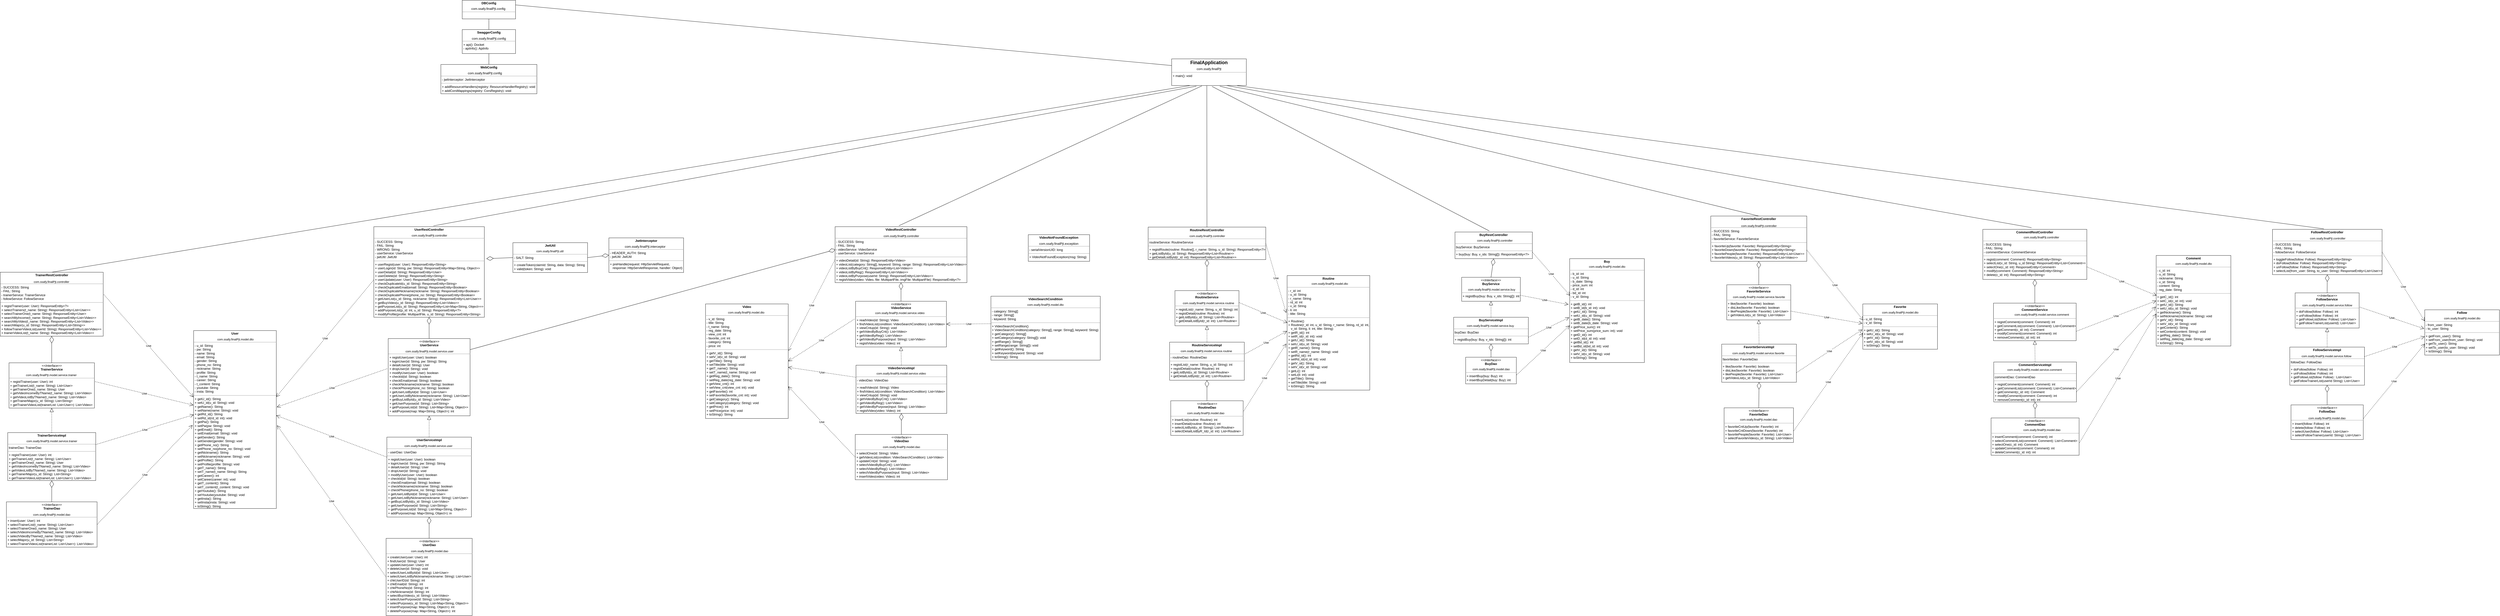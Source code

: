 <mxfile version="20.7.4" type="device"><diagram id="SDsEPuAu6DmhAumbjhrw" name="페이지-1"><mxGraphModel dx="8898" dy="720" grid="1" gridSize="10" guides="1" tooltips="1" connect="1" arrows="1" fold="1" page="1" pageScale="1" pageWidth="1169" pageHeight="827" math="0" shadow="0"><root><mxCell id="0"/><mxCell id="1" parent="0"/><mxCell id="xPmwifH_bi_MMNOZp61P-24" value="" style="group" parent="1" vertex="1" connectable="0"><mxGeometry x="2622.37" y="3350" width="700" height="605" as="geometry"/></mxCell><mxCell id="xPmwifH_bi_MMNOZp61P-1" value="" style="group" parent="xPmwifH_bi_MMNOZp61P-24" vertex="1" connectable="0"><mxGeometry width="280" height="100" as="geometry"/></mxCell><mxCell id="b4iVLNgxJfUPn1kBnu0v-11" value="&lt;p style=&quot;margin:0px;margin-top:4px;text-align:center;&quot;&gt;&lt;b&gt;BuyRestController&lt;/b&gt;&lt;/p&gt;&lt;p style=&quot;margin:0px;margin-top:4px;text-align:center;&quot;&gt;&lt;b&gt;&lt;br&gt;&lt;/b&gt;&lt;/p&gt;&lt;hr size=&quot;1&quot;&gt;&lt;p style=&quot;margin:0px;margin-left:4px;&quot;&gt;buyService: BuyService&lt;/p&gt;&lt;hr size=&quot;1&quot;&gt;&lt;p style=&quot;margin:0px;margin-left:4px;&quot;&gt;+ buy(buy: Buy, v_ids: String[]):&amp;nbsp;ResponseEntity&amp;lt;?&amp;gt;&lt;/p&gt;" style="verticalAlign=top;align=left;overflow=fill;fontSize=12;fontFamily=Helvetica;html=1;strokeColor=default;" parent="xPmwifH_bi_MMNOZp61P-1" vertex="1"><mxGeometry x="-10" width="290" height="100" as="geometry"/></mxCell><UserObject label="com.ssafy.finalPjt.controller" link="com.ssafy.finalPjt.controller" id="b4iVLNgxJfUPn1kBnu0v-9"><mxCell style="rounded=0;whiteSpace=wrap;html=1;fontSize=11;strokeColor=none;align=center;" parent="xPmwifH_bi_MMNOZp61P-1" vertex="1"><mxGeometry x="60" y="23.182" width="160" height="18.182" as="geometry"/></mxCell></UserObject><mxCell id="xPmwifH_bi_MMNOZp61P-3" value="" style="group" parent="xPmwifH_bi_MMNOZp61P-24" vertex="1" connectable="0"><mxGeometry x="-15" y="320" width="280" height="100" as="geometry"/></mxCell><mxCell id="xPmwifH_bi_MMNOZp61P-8" value="" style="group" parent="xPmwifH_bi_MMNOZp61P-3" vertex="1" connectable="0"><mxGeometry width="280" height="100" as="geometry"/></mxCell><mxCell id="xPmwifH_bi_MMNOZp61P-4" value="&lt;p style=&quot;margin:0px;margin-top:4px;text-align:center;&quot;&gt;&lt;b&gt;BuyServiceImpl&lt;/b&gt;&lt;br&gt;&lt;/p&gt;&lt;p style=&quot;margin:0px;margin-top:4px;text-align:center;&quot;&gt;&lt;b&gt;&lt;br&gt;&lt;/b&gt;&lt;/p&gt;&lt;hr size=&quot;1&quot;&gt;&lt;p style=&quot;margin:0px;margin-left:4px;&quot;&gt;buyDao:&amp;nbsp;BuyDao&lt;/p&gt;&lt;hr size=&quot;1&quot;&gt;&lt;p style=&quot;margin:0px;margin-left:4px;&quot;&gt;+ registBuy(buy: Buy, v_ids: String[]): int&lt;/p&gt;" style="verticalAlign=top;align=left;overflow=fill;fontSize=12;fontFamily=Helvetica;html=1;strokeColor=default;" parent="xPmwifH_bi_MMNOZp61P-8" vertex="1"><mxGeometry width="280" height="100" as="geometry"/></mxCell><UserObject label="com.ssafy.finalPjt.model.service.buy" link="com.ssafy.finalPjt.controller" id="xPmwifH_bi_MMNOZp61P-5"><mxCell style="rounded=0;whiteSpace=wrap;html=1;fontSize=11;strokeColor=none;align=center;" parent="xPmwifH_bi_MMNOZp61P-8" vertex="1"><mxGeometry x="58" y="23.182" width="160" height="18.182" as="geometry"/></mxCell></UserObject><mxCell id="xPmwifH_bi_MMNOZp61P-7" value="" style="group" parent="xPmwifH_bi_MMNOZp61P-24" vertex="1" connectable="0"><mxGeometry x="45" y="170" width="190" height="90" as="geometry"/></mxCell><mxCell id="xPmwifH_bi_MMNOZp61P-2" value="&lt;p style=&quot;margin:0px;margin-top:4px;text-align:center;&quot;&gt;&lt;i&gt;&amp;lt;&amp;lt;Interface&amp;gt;&amp;gt;&lt;/i&gt;&lt;br&gt;&lt;b&gt;BuyService&lt;/b&gt;&lt;/p&gt;&lt;p style=&quot;margin:0px;margin-top:4px;text-align:center;&quot;&gt;&lt;b&gt;&lt;br&gt;&lt;/b&gt;&lt;/p&gt;&lt;hr size=&quot;1&quot;&gt;&lt;p style=&quot;margin:0px;margin-left:4px;&quot;&gt;+ registBuy(buy: Buy, v_ids: String[]): int&lt;/p&gt;" style="verticalAlign=top;align=left;overflow=fill;fontSize=12;fontFamily=Helvetica;html=1;strokeColor=default;" parent="xPmwifH_bi_MMNOZp61P-7" vertex="1"><mxGeometry x="-30" width="220" height="90" as="geometry"/></mxCell><UserObject label="com.ssafy.finalPjt.model.service.buy" link="com.ssafy.finalPjt.controller" id="xPmwifH_bi_MMNOZp61P-6"><mxCell style="rounded=0;whiteSpace=wrap;html=1;fontSize=11;strokeColor=none;align=center;" parent="xPmwifH_bi_MMNOZp61P-7" vertex="1"><mxGeometry x="3" y="36" width="160" height="20" as="geometry"/></mxCell></UserObject><mxCell id="xPmwifH_bi_MMNOZp61P-9" value="" style="group;rotation=90;" parent="xPmwifH_bi_MMNOZp61P-24" vertex="1" connectable="0"><mxGeometry x="30" y="470" width="190" height="100" as="geometry"/></mxCell><mxCell id="xPmwifH_bi_MMNOZp61P-10" value="&lt;p style=&quot;margin:0px;margin-top:4px;text-align:center;&quot;&gt;&lt;i&gt;&amp;lt;&amp;lt;Interface&amp;gt;&amp;gt;&lt;/i&gt;&lt;br&gt;&lt;b&gt;BuyDao&lt;/b&gt;&lt;/p&gt;&lt;p style=&quot;margin:0px;margin-top:4px;text-align:center;&quot;&gt;&lt;b&gt;&lt;br&gt;&lt;/b&gt;&lt;/p&gt;&lt;hr size=&quot;1&quot;&gt;&lt;p style=&quot;margin:0px;margin-left:4px;&quot;&gt;+ insertBuy(buy: Buy): int&lt;/p&gt;&lt;p style=&quot;margin:0px;margin-left:4px;&quot;&gt;+ insertBuyDetail(buy: Buy): int&lt;/p&gt;" style="verticalAlign=top;align=left;overflow=fill;fontSize=12;fontFamily=Helvetica;html=1;strokeColor=default;" parent="xPmwifH_bi_MMNOZp61P-9" vertex="1"><mxGeometry width="190" height="100" as="geometry"/></mxCell><UserObject label="com.ssafy.finalPjt.model.dao" link="com.ssafy.finalPjt.controller" id="xPmwifH_bi_MMNOZp61P-11"><mxCell style="rounded=0;whiteSpace=wrap;html=1;fontSize=11;strokeColor=none;align=center;" parent="xPmwifH_bi_MMNOZp61P-9" vertex="1"><mxGeometry x="16" y="34" width="160" height="22.222" as="geometry"/></mxCell></UserObject><mxCell id="xPmwifH_bi_MMNOZp61P-12" value="" style="group" parent="xPmwifH_bi_MMNOZp61P-24" vertex="1" connectable="0"><mxGeometry x="420" y="100" width="280" height="390" as="geometry"/></mxCell><mxCell id="xPmwifH_bi_MMNOZp61P-13" value="&lt;p style=&quot;margin:0px;margin-top:4px;text-align:center;&quot;&gt;&lt;b&gt;Buy&lt;/b&gt;&lt;/p&gt;&lt;p style=&quot;margin:0px;margin-top:4px;text-align:center;&quot;&gt;&lt;b&gt;&lt;br&gt;&lt;/b&gt;&lt;/p&gt;&lt;hr size=&quot;1&quot;&gt;&lt;p style=&quot;margin:0px;margin-left:4px;&quot;&gt;- b_id: int&lt;/p&gt;&lt;p style=&quot;margin:0px;margin-left:4px;&quot;&gt;- u_id: String&lt;/p&gt;&lt;p style=&quot;margin:0px;margin-left:4px;&quot;&gt;- b_date: String&lt;/p&gt;&lt;p style=&quot;margin:0px;margin-left:4px;&quot;&gt;- price_sum: int&lt;/p&gt;&lt;p style=&quot;margin:0px;margin-left:4px;&quot;&gt;- d_id: int&lt;/p&gt;&lt;p style=&quot;margin:0px;margin-left:4px;&quot;&gt;- bd_id: int&lt;/p&gt;&lt;p style=&quot;margin:0px;margin-left:4px;&quot;&gt;- v_id: String&lt;/p&gt;&lt;hr size=&quot;1&quot;&gt;&lt;p style=&quot;margin:0px;margin-left:4px;&quot;&gt;+ getB_id():&amp;nbsp;int&lt;/p&gt;&lt;p style=&quot;margin:0px;margin-left:4px;&quot;&gt;+ setB_id(b_id: int): void&lt;br&gt;&lt;/p&gt;&lt;p style=&quot;margin: 0px 0px 0px 4px;&quot;&gt;+ getU_id(): String&lt;/p&gt;&lt;p style=&quot;margin: 0px 0px 0px 4px;&quot;&gt;+ setU_id(u_id: String): void&lt;/p&gt;&lt;p style=&quot;margin: 0px 0px 0px 4px;&quot;&gt;+ getB_date(): String&lt;/p&gt;&lt;p style=&quot;margin: 0px 0px 0px 4px;&quot;&gt;+ setB_date(b_date: String): void&lt;/p&gt;&lt;p style=&quot;margin: 0px 0px 0px 4px;&quot;&gt;+ getPrice_sum():&amp;nbsp;int&lt;/p&gt;&lt;p style=&quot;margin: 0px 0px 0px 4px;&quot;&gt;+ setPrice_sum(price_sum: int): void&lt;/p&gt;&lt;p style=&quot;margin: 0px 0px 0px 4px;&quot;&gt;+ getD_id():&amp;nbsp;int&lt;/p&gt;&lt;p style=&quot;margin: 0px 0px 0px 4px;&quot;&gt;+ setD_id(d_id: int): void&lt;/p&gt;&lt;p style=&quot;margin: 0px 0px 0px 4px;&quot;&gt;+ getBd_id():&amp;nbsp;int&lt;/p&gt;&lt;p style=&quot;margin: 0px 0px 0px 4px;&quot;&gt;+ setBd_id(bd_id: int): void&lt;/p&gt;&lt;p style=&quot;margin: 0px 0px 0px 4px;&quot;&gt;+ getV_id(): String&lt;/p&gt;&lt;p style=&quot;margin: 0px 0px 0px 4px;&quot;&gt;+ setV_id(v_id: String): void&lt;/p&gt;&lt;p style=&quot;margin: 0px 0px 0px 4px;&quot;&gt;+ toString(): String&lt;/p&gt;" style="verticalAlign=top;align=left;overflow=fill;fontSize=12;fontFamily=Helvetica;html=1;strokeColor=default;" parent="xPmwifH_bi_MMNOZp61P-12" vertex="1"><mxGeometry width="280" height="390" as="geometry"/></mxCell><UserObject label="com.ssafy.finalPjt.model.dto" link="com.ssafy.finalPjt.controller" id="xPmwifH_bi_MMNOZp61P-14"><mxCell style="rounded=0;whiteSpace=wrap;html=1;fontSize=11;strokeColor=none;align=center;" parent="xPmwifH_bi_MMNOZp61P-12" vertex="1"><mxGeometry x="61" y="19.945" width="160" height="20.26" as="geometry"/></mxCell></UserObject><mxCell id="xPmwifH_bi_MMNOZp61P-15" value="" style="endArrow=block;dashed=1;endFill=0;endSize=12;html=1;rounded=0;fontSize=11;exitX=0.5;exitY=0;exitDx=0;exitDy=0;entryX=0.5;entryY=1;entryDx=0;entryDy=0;" parent="xPmwifH_bi_MMNOZp61P-24" source="xPmwifH_bi_MMNOZp61P-4" target="xPmwifH_bi_MMNOZp61P-2" edge="1"><mxGeometry width="160" relative="1" as="geometry"><mxPoint x="-10" y="330" as="sourcePoint"/><mxPoint x="140" y="260" as="targetPoint"/></mxGeometry></mxCell><mxCell id="xPmwifH_bi_MMNOZp61P-18" value="" style="endArrow=diamondThin;endFill=0;endSize=24;html=1;rounded=0;fontSize=11;exitX=0.5;exitY=0;exitDx=0;exitDy=0;entryX=0.5;entryY=1;entryDx=0;entryDy=0;" parent="xPmwifH_bi_MMNOZp61P-24" source="xPmwifH_bi_MMNOZp61P-2" target="b4iVLNgxJfUPn1kBnu0v-11" edge="1"><mxGeometry width="160" relative="1" as="geometry"><mxPoint x="220" y="170" as="sourcePoint"/><mxPoint x="125" y="90" as="targetPoint"/></mxGeometry></mxCell><mxCell id="xPmwifH_bi_MMNOZp61P-19" value="" style="endArrow=diamondThin;endFill=0;endSize=24;html=1;rounded=0;fontSize=11;exitX=0.5;exitY=0;exitDx=0;exitDy=0;entryX=0.5;entryY=1;entryDx=0;entryDy=0;" parent="xPmwifH_bi_MMNOZp61P-24" source="xPmwifH_bi_MMNOZp61P-10" target="xPmwifH_bi_MMNOZp61P-4" edge="1"><mxGeometry width="160" relative="1" as="geometry"><mxPoint x="220" y="410" as="sourcePoint"/><mxPoint x="140" y="410" as="targetPoint"/></mxGeometry></mxCell><mxCell id="xPmwifH_bi_MMNOZp61P-20" value="Use" style="endArrow=open;endSize=12;dashed=1;html=1;rounded=0;fontSize=11;entryX=-0.001;entryY=0.644;entryDx=0;entryDy=0;entryPerimeter=0;exitX=1.005;exitY=0.664;exitDx=0;exitDy=0;exitPerimeter=0;" parent="xPmwifH_bi_MMNOZp61P-24" source="xPmwifH_bi_MMNOZp61P-10" target="xPmwifH_bi_MMNOZp61P-13" edge="1"><mxGeometry width="160" relative="1" as="geometry"><mxPoint x="230" y="530" as="sourcePoint"/><mxPoint x="340" y="430" as="targetPoint"/></mxGeometry></mxCell><mxCell id="xPmwifH_bi_MMNOZp61P-21" value="Use" style="endArrow=open;endSize=12;dashed=1;html=1;rounded=0;fontSize=11;entryX=-0.007;entryY=0.566;entryDx=0;entryDy=0;entryPerimeter=0;exitX=1;exitY=0.75;exitDx=0;exitDy=0;" parent="xPmwifH_bi_MMNOZp61P-24" source="xPmwifH_bi_MMNOZp61P-4" target="xPmwifH_bi_MMNOZp61P-13" edge="1"><mxGeometry width="160" relative="1" as="geometry"><mxPoint x="245.95" y="536.4" as="sourcePoint"/><mxPoint x="429.72" y="361.16" as="targetPoint"/></mxGeometry></mxCell><mxCell id="xPmwifH_bi_MMNOZp61P-22" value="Use" style="endArrow=open;endSize=12;dashed=1;html=1;rounded=0;fontSize=11;exitX=1;exitY=0.75;exitDx=0;exitDy=0;entryX=-0.017;entryY=0.441;entryDx=0;entryDy=0;entryPerimeter=0;" parent="xPmwifH_bi_MMNOZp61P-24" source="xPmwifH_bi_MMNOZp61P-2" target="xPmwifH_bi_MMNOZp61P-13" edge="1"><mxGeometry width="160" relative="1" as="geometry"><mxPoint x="240" y="260" as="sourcePoint"/><mxPoint x="420" y="270" as="targetPoint"/></mxGeometry></mxCell><mxCell id="xPmwifH_bi_MMNOZp61P-23" value="Use" style="endArrow=open;endSize=12;dashed=1;html=1;rounded=0;fontSize=11;exitX=1;exitY=0.75;exitDx=0;exitDy=0;entryX=0.005;entryY=0.356;entryDx=0;entryDy=0;entryPerimeter=0;" parent="xPmwifH_bi_MMNOZp61P-24" source="b4iVLNgxJfUPn1kBnu0v-11" target="xPmwifH_bi_MMNOZp61P-13" edge="1"><mxGeometry width="160" relative="1" as="geometry"><mxPoint x="250" y="247.5" as="sourcePoint"/><mxPoint x="420" y="250" as="targetPoint"/></mxGeometry></mxCell><mxCell id="xPmwifH_bi_MMNOZp61P-63" value="" style="group" parent="1" vertex="1" connectable="0"><mxGeometry x="4632.37" y="3340" width="889" height="873" as="geometry"/></mxCell><mxCell id="xPmwifH_bi_MMNOZp61P-26" value="" style="group" parent="xPmwifH_bi_MMNOZp61P-63" vertex="1" connectable="0"><mxGeometry x="9" width="340" height="188" as="geometry"/></mxCell><mxCell id="xPmwifH_bi_MMNOZp61P-52" value="" style="group" parent="xPmwifH_bi_MMNOZp61P-26" vertex="1" connectable="0"><mxGeometry width="340" height="188" as="geometry"/></mxCell><mxCell id="xPmwifH_bi_MMNOZp61P-27" value="&lt;p style=&quot;margin:0px;margin-top:4px;text-align:center;&quot;&gt;&lt;b&gt;CommentRestController&lt;/b&gt;&lt;/p&gt;&lt;p style=&quot;margin:0px;margin-top:4px;text-align:center;&quot;&gt;&lt;b&gt;&lt;br&gt;&lt;/b&gt;&lt;/p&gt;&lt;hr size=&quot;1&quot;&gt;&lt;p style=&quot;margin:0px;margin-left:4px;&quot;&gt;- SUCCESS: String&lt;/p&gt;&lt;p style=&quot;margin:0px;margin-left:4px;&quot;&gt;- FAIL: String&lt;/p&gt;&lt;p style=&quot;margin:0px;margin-left:4px;&quot;&gt;- commentService: CommentService&lt;/p&gt;&lt;hr size=&quot;1&quot;&gt;&lt;p style=&quot;margin:0px;margin-left:4px;&quot;&gt;+ regist(comment: Comment):&amp;nbsp;ResponseEntity&amp;lt;String&amp;gt;&lt;/p&gt;&lt;p style=&quot;margin:0px;margin-left:4px;&quot;&gt;+ selectList(v_id: String, u_id String): ResponseEntity&amp;lt;List&amp;lt;Comment&amp;gt;&amp;gt;&lt;/p&gt;&lt;p style=&quot;margin:0px;margin-left:4px;&quot;&gt;+ selectOne(c_id: int): ResponseEntity&amp;lt;Comment&amp;gt;&lt;/p&gt;&lt;p style=&quot;margin:0px;margin-left:4px;&quot;&gt;+ modify(comment: Comment): ResponseEntity&amp;lt;String&amp;gt;&lt;/p&gt;&lt;p style=&quot;margin:0px;margin-left:4px;&quot;&gt;+ delete(c_id: int): ResponseEntity&amp;lt;String&amp;gt;&lt;/p&gt;" style="verticalAlign=top;align=left;overflow=fill;fontSize=12;fontFamily=Helvetica;html=1;strokeColor=default;" parent="xPmwifH_bi_MMNOZp61P-52" vertex="1"><mxGeometry x="-50" width="390" height="188" as="geometry"/></mxCell><UserObject label="com.ssafy.finalPjt.controller" link="com.ssafy.finalPjt.controller" id="xPmwifH_bi_MMNOZp61P-28"><mxCell style="rounded=0;whiteSpace=wrap;html=1;fontSize=11;strokeColor=none;align=center;" parent="xPmwifH_bi_MMNOZp61P-52" vertex="1"><mxGeometry x="72.86" y="19.99" width="194.29" height="20.015" as="geometry"/></mxCell></UserObject><mxCell id="xPmwifH_bi_MMNOZp61P-29" value="" style="group" parent="xPmwifH_bi_MMNOZp61P-63" vertex="1" connectable="0"><mxGeometry y="498" width="310" height="150" as="geometry"/></mxCell><mxCell id="xPmwifH_bi_MMNOZp61P-30" value="" style="group" parent="xPmwifH_bi_MMNOZp61P-29" vertex="1" connectable="0"><mxGeometry width="310" height="150" as="geometry"/></mxCell><mxCell id="xPmwifH_bi_MMNOZp61P-54" value="" style="group" parent="xPmwifH_bi_MMNOZp61P-30" vertex="1" connectable="0"><mxGeometry width="310" height="150" as="geometry"/></mxCell><mxCell id="xPmwifH_bi_MMNOZp61P-31" value="&lt;p style=&quot;margin:0px;margin-top:4px;text-align:center;&quot;&gt;&lt;b&gt;CommentServiceImpl&lt;/b&gt;&lt;br&gt;&lt;/p&gt;&lt;p style=&quot;margin:0px;margin-top:4px;text-align:center;&quot;&gt;&lt;b&gt;&lt;br&gt;&lt;/b&gt;&lt;/p&gt;&lt;hr size=&quot;1&quot;&gt;&lt;p style=&quot;margin:0px;margin-left:4px;&quot;&gt;commentDao: CommentDao&lt;/p&gt;&lt;hr size=&quot;1&quot;&gt;&lt;p style=&quot;margin:0px;margin-left:4px;&quot;&gt;+ registComment(comment: Comment): int&lt;/p&gt;&lt;p style=&quot;margin:0px;margin-left:4px;&quot;&gt;+ getCommentList(comment: Comment): List&amp;lt;Comment&amp;gt;&lt;/p&gt;&lt;p style=&quot;margin:0px;margin-left:4px;&quot;&gt;+ getComment(c_id: int): Comment&lt;/p&gt;&lt;p style=&quot;margin:0px;margin-left:4px;&quot;&gt;+ modifyComment(comment: Comment): int&lt;/p&gt;&lt;p style=&quot;margin:0px;margin-left:4px;&quot;&gt;+ removeComment(c_id: int): int&lt;/p&gt;" style="verticalAlign=top;align=left;overflow=fill;fontSize=12;fontFamily=Helvetica;html=1;strokeColor=default;" parent="xPmwifH_bi_MMNOZp61P-54" vertex="1"><mxGeometry width="310" height="150" as="geometry"/></mxCell><UserObject label="com.ssafy.finalPjt.model.service.comment" link="com.ssafy.finalPjt.controller" id="xPmwifH_bi_MMNOZp61P-32"><mxCell style="rounded=0;whiteSpace=wrap;html=1;fontSize=11;strokeColor=none;align=center;" parent="xPmwifH_bi_MMNOZp61P-54" vertex="1"><mxGeometry x="64.214" y="21.562" width="177.143" height="15.169" as="geometry"/></mxCell></UserObject><mxCell id="xPmwifH_bi_MMNOZp61P-33" value="" style="group" parent="xPmwifH_bi_MMNOZp61P-63" vertex="1" connectable="0"><mxGeometry x="49" y="277" width="260" height="141" as="geometry"/></mxCell><mxCell id="xPmwifH_bi_MMNOZp61P-55" value="" style="group" parent="xPmwifH_bi_MMNOZp61P-33" vertex="1" connectable="0"><mxGeometry width="260.0" height="141" as="geometry"/></mxCell><mxCell id="xPmwifH_bi_MMNOZp61P-34" value="&lt;p style=&quot;margin:0px;margin-top:4px;text-align:center;&quot;&gt;&lt;i&gt;&amp;lt;&amp;lt;Interface&amp;gt;&amp;gt;&lt;/i&gt;&lt;br&gt;&lt;b&gt;CommentService&lt;/b&gt;&lt;/p&gt;&lt;p style=&quot;margin:0px;margin-top:4px;text-align:center;&quot;&gt;&lt;b&gt;&lt;br&gt;&lt;/b&gt;&lt;/p&gt;&lt;hr size=&quot;1&quot;&gt;&lt;p style=&quot;margin:0px;margin-left:4px;&quot;&gt;+ registComment(comment: Comment): int&lt;/p&gt;&lt;p style=&quot;margin:0px;margin-left:4px;&quot;&gt;+ getCommentList(comment: Comment): List&amp;lt;Comment&amp;gt;&lt;/p&gt;&lt;p style=&quot;margin:0px;margin-left:4px;&quot;&gt;+ getComment(c_id: int): Comment&lt;/p&gt;&lt;p style=&quot;margin:0px;margin-left:4px;&quot;&gt;+ modifyComment(comment: Comment): int&lt;/p&gt;&lt;p style=&quot;margin:0px;margin-left:4px;&quot;&gt;+ removeComment(c_id: int): int&lt;/p&gt;" style="verticalAlign=top;align=left;overflow=fill;fontSize=12;fontFamily=Helvetica;html=1;strokeColor=default;" parent="xPmwifH_bi_MMNOZp61P-55" vertex="1"><mxGeometry x="-50" width="310" height="141" as="geometry"/></mxCell><UserObject label="com.ssafy.finalPjt.model.service.comment" link="com.ssafy.finalPjt.controller" id="xPmwifH_bi_MMNOZp61P-35"><mxCell style="rounded=0;whiteSpace=wrap;html=1;fontSize=11;strokeColor=none;align=center;" parent="xPmwifH_bi_MMNOZp61P-55" vertex="1"><mxGeometry x="21.9" y="34.78" width="218.944" height="17.23" as="geometry"/></mxCell></UserObject><mxCell id="xPmwifH_bi_MMNOZp61P-36" value="" style="group;rotation=90;" parent="xPmwifH_bi_MMNOZp61P-63" vertex="1" connectable="0"><mxGeometry x="129" y="708" width="190" height="140" as="geometry"/></mxCell><mxCell id="xPmwifH_bi_MMNOZp61P-53" value="" style="group" parent="xPmwifH_bi_MMNOZp61P-36" vertex="1" connectable="0"><mxGeometry width="190" height="140" as="geometry"/></mxCell><mxCell id="xPmwifH_bi_MMNOZp61P-37" value="&lt;p style=&quot;margin:0px;margin-top:4px;text-align:center;&quot;&gt;&lt;i&gt;&amp;lt;&amp;lt;Interface&amp;gt;&amp;gt;&lt;/i&gt;&lt;br&gt;&lt;b&gt;CommentDao&lt;/b&gt;&lt;/p&gt;&lt;p style=&quot;margin:0px;margin-top:4px;text-align:center;&quot;&gt;&lt;b&gt;&lt;br&gt;&lt;/b&gt;&lt;/p&gt;&lt;hr size=&quot;1&quot;&gt;&lt;p style=&quot;margin:0px;margin-left:4px;&quot;&gt;+ insertComment(comment: Comment): int&lt;/p&gt;&lt;p style=&quot;margin:0px;margin-left:4px;&quot;&gt;+ selectCommentList(comment: Comment): List&amp;lt;Comment&amp;gt;&lt;/p&gt;&lt;p style=&quot;margin:0px;margin-left:4px;&quot;&gt;+ selectOne(c_id: int): Comment&lt;/p&gt;&lt;p style=&quot;margin:0px;margin-left:4px;&quot;&gt;+ updateComment(comment: Comment): int&lt;/p&gt;&lt;p style=&quot;margin:0px;margin-left:4px;&quot;&gt;+ deleteComment(c_id: int): int&lt;/p&gt;" style="verticalAlign=top;align=left;overflow=fill;fontSize=12;fontFamily=Helvetica;html=1;strokeColor=default;" parent="xPmwifH_bi_MMNOZp61P-53" vertex="1"><mxGeometry x="-139" width="330" height="140" as="geometry"/></mxCell><UserObject label="com.ssafy.finalPjt.model.dao" link="com.ssafy.finalPjt.controller" id="xPmwifH_bi_MMNOZp61P-38"><mxCell style="rounded=0;whiteSpace=wrap;html=1;fontSize=11;strokeColor=none;align=center;" parent="xPmwifH_bi_MMNOZp61P-53" vertex="1"><mxGeometry x="-28" y="34" width="160" height="22.222" as="geometry"/></mxCell></UserObject><mxCell id="xPmwifH_bi_MMNOZp61P-39" value="" style="group" parent="xPmwifH_bi_MMNOZp61P-63" vertex="1" connectable="0"><mxGeometry x="609" y="98" width="280" height="390" as="geometry"/></mxCell><mxCell id="xPmwifH_bi_MMNOZp61P-56" value="" style="group" parent="xPmwifH_bi_MMNOZp61P-39" vertex="1" connectable="0"><mxGeometry width="280" height="390" as="geometry"/></mxCell><mxCell id="xPmwifH_bi_MMNOZp61P-40" value="&lt;p style=&quot;margin:0px;margin-top:4px;text-align:center;&quot;&gt;&lt;b&gt;Comment&lt;/b&gt;&lt;/p&gt;&lt;p style=&quot;margin:0px;margin-top:4px;text-align:center;&quot;&gt;&lt;b&gt;&lt;br&gt;&lt;/b&gt;&lt;/p&gt;&lt;hr size=&quot;1&quot;&gt;&lt;p style=&quot;margin:0px;margin-left:4px;&quot;&gt;- c_id: int&lt;/p&gt;&lt;p style=&quot;margin:0px;margin-left:4px;&quot;&gt;- u_id: String&lt;/p&gt;&lt;p style=&quot;margin:0px;margin-left:4px;&quot;&gt;- nickname: String&lt;/p&gt;&lt;p style=&quot;margin:0px;margin-left:4px;&quot;&gt;- v_id: String&lt;/p&gt;&lt;p style=&quot;margin:0px;margin-left:4px;&quot;&gt;- content: String&lt;/p&gt;&lt;p style=&quot;margin:0px;margin-left:4px;&quot;&gt;- reg_date: String&lt;/p&gt;&lt;hr size=&quot;1&quot;&gt;&lt;p style=&quot;margin:0px;margin-left:4px;&quot;&gt;+ getC_id():&amp;nbsp;int&lt;/p&gt;&lt;p style=&quot;margin:0px;margin-left:4px;&quot;&gt;+ setC_id(c_id: int): void&lt;br&gt;&lt;/p&gt;&lt;p style=&quot;margin:0px;margin-left:4px;&quot;&gt;+ getU_id(): String&lt;/p&gt;&lt;p style=&quot;margin:0px;margin-left:4px;&quot;&gt;+ setU_id(u_id: String): void&lt;/p&gt;&lt;p style=&quot;margin: 0px 0px 0px 4px;&quot;&gt;+ getNickname(): String&lt;/p&gt;&lt;p style=&quot;margin: 0px 0px 0px 4px;&quot;&gt;+ setNickname(nickname: String): void&lt;/p&gt;&lt;p style=&quot;margin: 0px 0px 0px 4px;&quot;&gt;+ getV_id(): String&lt;/p&gt;&lt;p style=&quot;margin: 0px 0px 0px 4px;&quot;&gt;+ setV_id(v_id: String): void&lt;/p&gt;&lt;p style=&quot;margin: 0px 0px 0px 4px;&quot;&gt;+ getContent(): String&lt;/p&gt;&lt;p style=&quot;margin: 0px 0px 0px 4px;&quot;&gt;+ setContent(content: String): void&lt;/p&gt;&lt;p style=&quot;margin: 0px 0px 0px 4px;&quot;&gt;+ getReg_date(): String&lt;/p&gt;&lt;p style=&quot;margin: 0px 0px 0px 4px;&quot;&gt;+ setReg_date(reg_date: String): void&lt;/p&gt;&lt;p style=&quot;margin: 0px 0px 0px 4px;&quot;&gt;+ toString(): String&lt;/p&gt;" style="verticalAlign=top;align=left;overflow=fill;fontSize=12;fontFamily=Helvetica;html=1;strokeColor=default;" parent="xPmwifH_bi_MMNOZp61P-56" vertex="1"><mxGeometry width="280" height="340" as="geometry"/></mxCell><UserObject label="com.ssafy.finalPjt.model.dto" link="com.ssafy.finalPjt.controller" id="xPmwifH_bi_MMNOZp61P-41"><mxCell style="rounded=0;whiteSpace=wrap;html=1;fontSize=11;strokeColor=none;align=center;" parent="xPmwifH_bi_MMNOZp61P-56" vertex="1"><mxGeometry x="61" y="20.945" width="160" height="20.26" as="geometry"/></mxCell></UserObject><mxCell id="xPmwifH_bi_MMNOZp61P-42" value="" style="endArrow=block;dashed=1;endFill=0;endSize=12;html=1;rounded=0;fontSize=11;exitX=0.5;exitY=0;exitDx=0;exitDy=0;entryX=0.5;entryY=1;entryDx=0;entryDy=0;" parent="xPmwifH_bi_MMNOZp61P-63" source="xPmwifH_bi_MMNOZp61P-31" target="xPmwifH_bi_MMNOZp61P-34" edge="1"><mxGeometry width="160" relative="1" as="geometry"><mxPoint x="59" y="330" as="sourcePoint"/><mxPoint x="209" y="328" as="targetPoint"/></mxGeometry></mxCell><mxCell id="xPmwifH_bi_MMNOZp61P-43" value="" style="endArrow=diamondThin;endFill=0;endSize=24;html=1;rounded=0;fontSize=11;entryX=0.5;entryY=1;entryDx=0;entryDy=0;exitX=0.5;exitY=0;exitDx=0;exitDy=0;" parent="xPmwifH_bi_MMNOZp61P-63" source="xPmwifH_bi_MMNOZp61P-34" target="xPmwifH_bi_MMNOZp61P-27" edge="1"><mxGeometry width="160" relative="1" as="geometry"><mxPoint x="289" y="170" as="sourcePoint"/><mxPoint x="129" y="170" as="targetPoint"/></mxGeometry></mxCell><mxCell id="xPmwifH_bi_MMNOZp61P-44" value="" style="endArrow=diamondThin;endFill=0;endSize=24;html=1;rounded=0;fontSize=11;exitX=0.5;exitY=0;exitDx=0;exitDy=0;entryX=0.5;entryY=1;entryDx=0;entryDy=0;" parent="xPmwifH_bi_MMNOZp61P-63" source="xPmwifH_bi_MMNOZp61P-37" target="xPmwifH_bi_MMNOZp61P-31" edge="1"><mxGeometry width="160" relative="1" as="geometry"><mxPoint x="289" y="410" as="sourcePoint"/><mxPoint x="209" y="498" as="targetPoint"/></mxGeometry></mxCell><mxCell id="xPmwifH_bi_MMNOZp61P-45" value="Use" style="endArrow=open;endSize=12;dashed=1;html=1;rounded=0;fontSize=11;entryX=-0.001;entryY=0.644;entryDx=0;entryDy=0;entryPerimeter=0;exitX=1.005;exitY=0.664;exitDx=0;exitDy=0;exitPerimeter=0;" parent="xPmwifH_bi_MMNOZp61P-63" source="xPmwifH_bi_MMNOZp61P-37" target="xPmwifH_bi_MMNOZp61P-40" edge="1"><mxGeometry width="160" relative="1" as="geometry"><mxPoint x="299" y="530" as="sourcePoint"/><mxPoint x="409" y="430" as="targetPoint"/></mxGeometry></mxCell><mxCell id="xPmwifH_bi_MMNOZp61P-46" value="Use" style="endArrow=open;endSize=12;dashed=1;html=1;rounded=0;fontSize=11;entryX=-0.007;entryY=0.566;entryDx=0;entryDy=0;entryPerimeter=0;exitX=1;exitY=0.75;exitDx=0;exitDy=0;" parent="xPmwifH_bi_MMNOZp61P-63" source="xPmwifH_bi_MMNOZp61P-31" target="xPmwifH_bi_MMNOZp61P-40" edge="1"><mxGeometry width="160" relative="1" as="geometry"><mxPoint x="314.95" y="536.4" as="sourcePoint"/><mxPoint x="498.72" y="361.16" as="targetPoint"/></mxGeometry></mxCell><mxCell id="xPmwifH_bi_MMNOZp61P-47" value="Use" style="endArrow=open;endSize=12;dashed=1;html=1;rounded=0;fontSize=11;exitX=1;exitY=0.75;exitDx=0;exitDy=0;entryX=0;entryY=0.5;entryDx=0;entryDy=0;" parent="xPmwifH_bi_MMNOZp61P-63" source="xPmwifH_bi_MMNOZp61P-34" target="xPmwifH_bi_MMNOZp61P-40" edge="1"><mxGeometry width="160" relative="1" as="geometry"><mxPoint x="309" y="260" as="sourcePoint"/><mxPoint x="489" y="270" as="targetPoint"/></mxGeometry></mxCell><mxCell id="xPmwifH_bi_MMNOZp61P-48" value="Use" style="endArrow=open;endSize=12;dashed=1;html=1;rounded=0;fontSize=11;exitX=1;exitY=0.75;exitDx=0;exitDy=0;entryX=0.006;entryY=0.443;entryDx=0;entryDy=0;entryPerimeter=0;" parent="xPmwifH_bi_MMNOZp61P-63" source="xPmwifH_bi_MMNOZp61P-27" target="xPmwifH_bi_MMNOZp61P-40" edge="1"><mxGeometry width="160" relative="1" as="geometry"><mxPoint x="319" y="247.5" as="sourcePoint"/><mxPoint x="489" y="250" as="targetPoint"/></mxGeometry></mxCell><mxCell id="UL6yYMMpbJPa-G-2Ermy-1" value="" style="group" parent="1" vertex="1" connectable="0"><mxGeometry x="3612.37" y="3290" width="809" height="850" as="geometry"/></mxCell><mxCell id="xPmwifH_bi_MMNOZp61P-65" value="" style="group" parent="UL6yYMMpbJPa-G-2Ermy-1" vertex="1" connectable="0"><mxGeometry x="29" width="290" height="170" as="geometry"/></mxCell><mxCell id="xPmwifH_bi_MMNOZp61P-66" value="&lt;p style=&quot;margin:0px;margin-top:4px;text-align:center;&quot;&gt;&lt;b&gt;FavoriteRestController&lt;/b&gt;&lt;/p&gt;&lt;p style=&quot;margin:0px;margin-top:4px;text-align:center;&quot;&gt;&lt;b&gt;&lt;br&gt;&lt;/b&gt;&lt;/p&gt;&lt;hr size=&quot;1&quot;&gt;&lt;p style=&quot;margin:0px;margin-left:4px;&quot;&gt;- SUCCESS: String&lt;/p&gt;&lt;p style=&quot;margin:0px;margin-left:4px;&quot;&gt;- FAIL: String&lt;/p&gt;&lt;p style=&quot;margin:0px;margin-left:4px;&quot;&gt;- favoriteService: FavoriteService&lt;/p&gt;&lt;hr size=&quot;1&quot;&gt;&lt;p style=&quot;margin:0px;margin-left:4px;&quot;&gt;+ favoriteUp(favorite: Favorite):&amp;nbsp;ResponseEntity&amp;lt;String&amp;gt;&lt;/p&gt;&lt;p style=&quot;margin:0px;margin-left:4px;&quot;&gt;+ favoriteDown(favorite: Favorite): ResponseEntity&amp;lt;String&amp;gt;&lt;/p&gt;&lt;p style=&quot;margin:0px;margin-left:4px;&quot;&gt;+ favoritePeople(favorite: Favorite): ResponseEntity&amp;lt;List&amp;lt;User&amp;gt;&amp;gt;&lt;/p&gt;&lt;p style=&quot;margin:0px;margin-left:4px;&quot;&gt;+ favoriteVideos(u_id: String): ResponseEntity&amp;lt;List&amp;lt;Video&amp;gt;&amp;gt;&lt;/p&gt;" style="verticalAlign=top;align=left;overflow=fill;fontSize=12;fontFamily=Helvetica;html=1;strokeColor=default;" parent="xPmwifH_bi_MMNOZp61P-65" vertex="1"><mxGeometry x="-70" width="360" height="170" as="geometry"/></mxCell><UserObject label="com.ssafy.finalPjt.controller" link="com.ssafy.finalPjt.controller" id="xPmwifH_bi_MMNOZp61P-67"><mxCell style="rounded=0;whiteSpace=wrap;html=1;fontSize=11;strokeColor=none;align=center;" parent="xPmwifH_bi_MMNOZp61P-65" vertex="1"><mxGeometry x="31" y="34" width="160" height="6.566" as="geometry"/></mxCell></UserObject><mxCell id="xPmwifH_bi_MMNOZp61P-72" value="" style="group" parent="UL6yYMMpbJPa-G-2Ermy-1" vertex="1" connectable="0"><mxGeometry x="69" y="258" width="190" height="132" as="geometry"/></mxCell><mxCell id="xPmwifH_bi_MMNOZp61P-73" value="&lt;p style=&quot;margin:0px;margin-top:4px;text-align:center;&quot;&gt;&lt;i&gt;&amp;lt;&amp;lt;Interface&amp;gt;&amp;gt;&lt;/i&gt;&lt;br&gt;&lt;b&gt;FavoriteService&lt;/b&gt;&lt;/p&gt;&lt;p style=&quot;margin:0px;margin-top:4px;text-align:center;&quot;&gt;&lt;b&gt;&lt;br&gt;&lt;/b&gt;&lt;/p&gt;&lt;hr size=&quot;1&quot;&gt;&lt;p style=&quot;margin:0px;margin-left:4px;&quot;&gt;+ like(favorite: Favorite): boolean&lt;/p&gt;&lt;p style=&quot;margin:0px;margin-left:4px;&quot;&gt;+ disLike(favorite: Favorite): boolean&lt;/p&gt;&lt;p style=&quot;margin:0px;margin-left:4px;&quot;&gt;+ likePeople(favorite: Favorite): List&amp;lt;User&amp;gt;&lt;/p&gt;&lt;p style=&quot;margin:0px;margin-left:4px;&quot;&gt;+ getVideoList(u_id: String): List&amp;lt;Video&amp;gt;&lt;/p&gt;" style="verticalAlign=top;align=left;overflow=fill;fontSize=12;fontFamily=Helvetica;html=1;strokeColor=default;" parent="xPmwifH_bi_MMNOZp61P-72" vertex="1"><mxGeometry x="-50" width="240" height="132" as="geometry"/></mxCell><UserObject label="com.ssafy.finalPjt.model.service.favorite" link="com.ssafy.finalPjt.controller" id="xPmwifH_bi_MMNOZp61P-74"><mxCell style="rounded=0;whiteSpace=wrap;html=1;fontSize=11;strokeColor=none;align=center;" parent="xPmwifH_bi_MMNOZp61P-72" vertex="1"><mxGeometry x="-9" y="37.68" width="160" height="17.6" as="geometry"/></mxCell></UserObject><mxCell id="xPmwifH_bi_MMNOZp61P-78" value="" style="group" parent="UL6yYMMpbJPa-G-2Ermy-1" vertex="1" connectable="0"><mxGeometry x="529" y="330" width="280" height="390" as="geometry"/></mxCell><mxCell id="xPmwifH_bi_MMNOZp61P-79" value="&lt;p style=&quot;margin:0px;margin-top:4px;text-align:center;&quot;&gt;&lt;b&gt;Favorite&lt;/b&gt;&lt;/p&gt;&lt;p style=&quot;margin:0px;margin-top:4px;text-align:center;&quot;&gt;&lt;b&gt;&lt;br&gt;&lt;/b&gt;&lt;/p&gt;&lt;hr size=&quot;1&quot;&gt;&lt;p style=&quot;margin:0px;margin-left:4px;&quot;&gt;&lt;span style=&quot;background-color: initial;&quot;&gt;- u_id: String&lt;/span&gt;&lt;br&gt;&lt;/p&gt;&lt;p style=&quot;margin:0px;margin-left:4px;&quot;&gt;- v_id: String&lt;/p&gt;&lt;hr size=&quot;1&quot;&gt;&lt;p style=&quot;margin:0px;margin-left:4px;&quot;&gt;&lt;span style=&quot;background-color: initial;&quot;&gt;+ getU_id(): String&lt;/span&gt;&lt;br&gt;&lt;/p&gt;&lt;p style=&quot;margin: 0px 0px 0px 4px;&quot;&gt;+ setU_id(u_id: String): void&lt;/p&gt;&lt;p style=&quot;margin: 0px 0px 0px 4px;&quot;&gt;+ getV_id(): String&lt;/p&gt;&lt;p style=&quot;margin: 0px 0px 0px 4px;&quot;&gt;+ setV_id(v_id: String): void&lt;/p&gt;&lt;p style=&quot;margin: 0px 0px 0px 4px;&quot;&gt;+ toString(): String&lt;/p&gt;" style="verticalAlign=top;align=left;overflow=fill;fontSize=12;fontFamily=Helvetica;html=1;strokeColor=default;" parent="xPmwifH_bi_MMNOZp61P-78" vertex="1"><mxGeometry width="280" height="170" as="geometry"/></mxCell><UserObject label="com.ssafy.finalPjt.model.dto" link="com.ssafy.finalPjt.controller" id="xPmwifH_bi_MMNOZp61P-80"><mxCell style="rounded=0;whiteSpace=wrap;html=1;fontSize=11;strokeColor=none;align=center;" parent="xPmwifH_bi_MMNOZp61P-78" vertex="1"><mxGeometry x="61" y="21.945" width="160" height="20.26" as="geometry"/></mxCell></UserObject><mxCell id="xPmwifH_bi_MMNOZp61P-81" value="" style="endArrow=block;dashed=1;endFill=0;endSize=12;html=1;rounded=0;fontSize=11;exitX=0.5;exitY=0;exitDx=0;exitDy=0;entryX=0.5;entryY=1;entryDx=0;entryDy=0;" parent="UL6yYMMpbJPa-G-2Ermy-1" source="xPmwifH_bi_MMNOZp61P-70" target="xPmwifH_bi_MMNOZp61P-73" edge="1"><mxGeometry width="160" relative="1" as="geometry"><mxPoint x="19" y="330" as="sourcePoint"/><mxPoint x="169" y="260" as="targetPoint"/></mxGeometry></mxCell><mxCell id="xPmwifH_bi_MMNOZp61P-82" value="" style="endArrow=diamondThin;endFill=0;endSize=24;html=1;rounded=0;fontSize=11;entryX=0.5;entryY=1;entryDx=0;entryDy=0;exitX=0.5;exitY=0;exitDx=0;exitDy=0;" parent="UL6yYMMpbJPa-G-2Ermy-1" source="xPmwifH_bi_MMNOZp61P-73" target="xPmwifH_bi_MMNOZp61P-66" edge="1"><mxGeometry width="160" relative="1" as="geometry"><mxPoint x="249" y="170" as="sourcePoint"/><mxPoint x="89" y="170" as="targetPoint"/></mxGeometry></mxCell><mxCell id="xPmwifH_bi_MMNOZp61P-84" value="Use" style="endArrow=open;endSize=12;dashed=1;html=1;rounded=0;fontSize=11;entryX=-0.001;entryY=0.644;entryDx=0;entryDy=0;entryPerimeter=0;exitX=1.005;exitY=0.664;exitDx=0;exitDy=0;exitPerimeter=0;" parent="UL6yYMMpbJPa-G-2Ermy-1" source="xPmwifH_bi_MMNOZp61P-76" target="xPmwifH_bi_MMNOZp61P-79" edge="1"><mxGeometry width="160" relative="1" as="geometry"><mxPoint x="259" y="530" as="sourcePoint"/><mxPoint x="369" y="430" as="targetPoint"/></mxGeometry></mxCell><mxCell id="xPmwifH_bi_MMNOZp61P-85" value="Use" style="endArrow=open;endSize=12;dashed=1;html=1;rounded=0;fontSize=11;entryX=-0.007;entryY=0.566;entryDx=0;entryDy=0;entryPerimeter=0;exitX=1;exitY=0.75;exitDx=0;exitDy=0;" parent="UL6yYMMpbJPa-G-2Ermy-1" source="xPmwifH_bi_MMNOZp61P-70" target="xPmwifH_bi_MMNOZp61P-79" edge="1"><mxGeometry width="160" relative="1" as="geometry"><mxPoint x="274.95" y="536.4" as="sourcePoint"/><mxPoint x="458.72" y="361.16" as="targetPoint"/></mxGeometry></mxCell><mxCell id="xPmwifH_bi_MMNOZp61P-86" value="Use" style="endArrow=open;endSize=12;dashed=1;html=1;rounded=0;fontSize=11;exitX=1;exitY=0.75;exitDx=0;exitDy=0;entryX=-0.005;entryY=0.43;entryDx=0;entryDy=0;entryPerimeter=0;" parent="UL6yYMMpbJPa-G-2Ermy-1" source="xPmwifH_bi_MMNOZp61P-73" target="xPmwifH_bi_MMNOZp61P-79" edge="1"><mxGeometry width="160" relative="1" as="geometry"><mxPoint x="269" y="260" as="sourcePoint"/><mxPoint x="449" y="270" as="targetPoint"/></mxGeometry></mxCell><mxCell id="xPmwifH_bi_MMNOZp61P-87" value="Use" style="endArrow=open;endSize=12;dashed=1;html=1;rounded=0;fontSize=11;exitX=1;exitY=0.75;exitDx=0;exitDy=0;entryX=0.006;entryY=0.361;entryDx=0;entryDy=0;entryPerimeter=0;" parent="UL6yYMMpbJPa-G-2Ermy-1" source="xPmwifH_bi_MMNOZp61P-66" target="xPmwifH_bi_MMNOZp61P-79" edge="1"><mxGeometry width="160" relative="1" as="geometry"><mxPoint x="279" y="247.5" as="sourcePoint"/><mxPoint x="449" y="250" as="targetPoint"/></mxGeometry></mxCell><mxCell id="xPmwifH_bi_MMNOZp61P-76" value="&lt;p style=&quot;margin:0px;margin-top:4px;text-align:center;&quot;&gt;&lt;i&gt;&amp;lt;&amp;lt;Interface&amp;gt;&amp;gt;&lt;/i&gt;&lt;br&gt;&lt;b&gt;FavoriteDao&lt;/b&gt;&lt;/p&gt;&lt;p style=&quot;margin:0px;margin-top:4px;text-align:center;&quot;&gt;&lt;b&gt;&lt;br&gt;&lt;/b&gt;&lt;/p&gt;&lt;hr size=&quot;1&quot;&gt;&lt;p style=&quot;margin:0px;margin-left:4px;&quot;&gt;+ favoriteCntUp(favorite: Favorite): int&lt;/p&gt;&lt;p style=&quot;margin:0px;margin-left:4px;&quot;&gt;+ favoriteCntDown(favorite: Favorite): int&lt;/p&gt;&lt;p style=&quot;margin:0px;margin-left:4px;&quot;&gt;+ favoritePeople(favorite: Favorite): List&amp;lt;User&amp;gt;&lt;/p&gt;&lt;p style=&quot;margin:0px;margin-left:4px;&quot;&gt;+ selectFavoriteVideo(u_id: String): List&amp;lt;Video&amp;gt;&lt;/p&gt;" style="verticalAlign=top;align=left;overflow=fill;fontSize=12;fontFamily=Helvetica;html=1;strokeColor=default;" parent="UL6yYMMpbJPa-G-2Ermy-1" vertex="1"><mxGeometry x="9" y="720" width="260" height="130" as="geometry"/></mxCell><UserObject label="com.ssafy.finalPjt.model.dao" link="com.ssafy.finalPjt.controller" id="xPmwifH_bi_MMNOZp61P-77"><mxCell style="rounded=0;whiteSpace=wrap;html=1;fontSize=11;strokeColor=none;align=center;" parent="UL6yYMMpbJPa-G-2Ermy-1" vertex="1"><mxGeometry x="59" y="753" width="160" height="22.222" as="geometry"/></mxCell></UserObject><mxCell id="xPmwifH_bi_MMNOZp61P-68" value="" style="group" parent="UL6yYMMpbJPa-G-2Ermy-1" vertex="1" connectable="0"><mxGeometry y="481" width="280" height="143" as="geometry"/></mxCell><mxCell id="xPmwifH_bi_MMNOZp61P-69" value="" style="group" parent="xPmwifH_bi_MMNOZp61P-68" vertex="1" connectable="0"><mxGeometry width="280" height="143" as="geometry"/></mxCell><mxCell id="xPmwifH_bi_MMNOZp61P-70" value="&lt;p style=&quot;margin:0px;margin-top:4px;text-align:center;&quot;&gt;&lt;b&gt;FavoriteServiceImpl&lt;/b&gt;&lt;br&gt;&lt;/p&gt;&lt;p style=&quot;margin:0px;margin-top:4px;text-align:center;&quot;&gt;&lt;b&gt;&lt;br&gt;&lt;/b&gt;&lt;/p&gt;&lt;hr size=&quot;1&quot;&gt;&lt;p style=&quot;margin:0px;margin-left:4px;&quot;&gt;favoritedao: FavoriteDao&lt;/p&gt;&lt;hr size=&quot;1&quot;&gt;&lt;p style=&quot;margin:0px;margin-left:4px;&quot;&gt;+ like(favorite: Favorite): boolean&lt;/p&gt;&lt;p style=&quot;margin:0px;margin-left:4px;&quot;&gt;+ disLike(favorite: Favorite): boolean&lt;/p&gt;&lt;p style=&quot;margin:0px;margin-left:4px;&quot;&gt;+ likePeople(favorite: Favorite): List&amp;lt;User&amp;gt;&lt;/p&gt;&lt;p style=&quot;margin:0px;margin-left:4px;&quot;&gt;+ getVideoList(u_id: String): List&amp;lt;Video&amp;gt;&lt;/p&gt;" style="verticalAlign=top;align=left;overflow=fill;fontSize=12;fontFamily=Helvetica;html=1;strokeColor=default;" parent="xPmwifH_bi_MMNOZp61P-69" vertex="1"><mxGeometry width="280" height="143" as="geometry"/></mxCell><UserObject label="com.ssafy.finalPjt.model.service.favorite" link="com.ssafy.finalPjt.controller" id="xPmwifH_bi_MMNOZp61P-71"><mxCell style="rounded=0;whiteSpace=wrap;html=1;fontSize=11;strokeColor=none;align=center;" parent="xPmwifH_bi_MMNOZp61P-69" vertex="1"><mxGeometry x="58" y="26.417" width="160" height="14.444" as="geometry"/></mxCell></UserObject><mxCell id="xPmwifH_bi_MMNOZp61P-83" value="" style="endArrow=diamondThin;endFill=0;endSize=24;html=1;rounded=0;fontSize=11;exitX=0.5;exitY=0;exitDx=0;exitDy=0;entryX=0.5;entryY=1;entryDx=0;entryDy=0;" parent="UL6yYMMpbJPa-G-2Ermy-1" source="xPmwifH_bi_MMNOZp61P-76" target="xPmwifH_bi_MMNOZp61P-70" edge="1"><mxGeometry width="160" relative="1" as="geometry"><mxPoint x="249" y="410" as="sourcePoint"/><mxPoint x="169" y="410" as="targetPoint"/></mxGeometry></mxCell><mxCell id="Xya9rY9sWxY-hMBYWK09-8" value="" style="group" parent="1" vertex="1" connectable="0"><mxGeometry x="-167.63" y="3330" width="1450" height="950" as="geometry"/></mxCell><mxCell id="udA-hxglgkLcTLlVwZyW-7" value="&lt;p style=&quot;margin:0px;margin-top:4px;text-align:center;&quot;&gt;&lt;i&gt;&amp;lt;&amp;lt;Interface&amp;gt;&amp;gt;&lt;/i&gt;&lt;br&gt;&lt;b&gt;VideoService&lt;/b&gt;&lt;/p&gt;&lt;p style=&quot;margin:0px;margin-top:4px;text-align:center;&quot;&gt;&lt;b&gt;&lt;br&gt;&lt;/b&gt;&lt;/p&gt;&lt;hr size=&quot;1&quot;&gt;&lt;p style=&quot;margin:0px;margin-left:4px;&quot;&gt;+ readVideo(id: String): Video&lt;/p&gt;&lt;p style=&quot;margin:0px;margin-left:4px;&quot;&gt;+ findVideoList(condition: VideoSearchCondition): List&amp;lt;Video&amp;gt;&lt;/p&gt;&lt;p style=&quot;margin:0px;margin-left:4px;&quot;&gt;+ viewCntup(id: String): void&lt;/p&gt;&lt;p style=&quot;margin:0px;margin-left:4px;&quot;&gt;+ getVideoByBuyCnt(): List&amp;lt;Video&amp;gt;&lt;/p&gt;&lt;p style=&quot;margin:0px;margin-left:4px;&quot;&gt;+ getVideoByReg(): List&amp;lt;Video&amp;gt;&lt;/p&gt;&lt;p style=&quot;margin:0px;margin-left:4px;&quot;&gt;+ getVideoByPurpose(input: String): List&amp;lt;Video&amp;gt;&lt;/p&gt;&lt;p style=&quot;margin:0px;margin-left:4px;&quot;&gt;+ registVideo(video: Video): int&lt;/p&gt;" style="verticalAlign=top;align=left;overflow=fill;fontSize=12;fontFamily=Helvetica;html=1;strokeColor=default;" parent="Xya9rY9sWxY-hMBYWK09-8" vertex="1"><mxGeometry x="532.6" y="280" width="340.5" height="171.52" as="geometry"/></mxCell><mxCell id="udA-hxglgkLcTLlVwZyW-8" value="" style="group" parent="Xya9rY9sWxY-hMBYWK09-8" vertex="1" connectable="0"><mxGeometry x="579" width="371" height="210" as="geometry"/></mxCell><mxCell id="udA-hxglgkLcTLlVwZyW-9" value="&lt;p style=&quot;margin:0px;margin-top:4px;text-align:center;&quot;&gt;&lt;b&gt;VideoRestController&lt;/b&gt;&lt;/p&gt;&lt;p style=&quot;margin:0px;margin-top:4px;text-align:center;&quot;&gt;&lt;b&gt;&lt;br&gt;&lt;/b&gt;&lt;/p&gt;&lt;hr size=&quot;1&quot;&gt;&lt;p style=&quot;margin:0px;margin-left:4px;&quot;&gt;&lt;span style=&quot;background-color: initial;&quot;&gt;- SUCCESS: String&lt;/span&gt;&lt;/p&gt;&lt;p style=&quot;margin:0px;margin-left:4px;&quot;&gt;&lt;span style=&quot;background-color: initial;&quot;&gt;- FAIL: String&lt;/span&gt;&lt;/p&gt;&lt;p style=&quot;margin:0px;margin-left:4px;&quot;&gt;&lt;span style=&quot;background-color: initial;&quot;&gt;- videoService: VideoService&lt;/span&gt;&lt;br&gt;&lt;/p&gt;&lt;p style=&quot;margin:0px;margin-left:4px;&quot;&gt;&lt;span style=&quot;background-color: initial;&quot;&gt;- userService: UserService&lt;/span&gt;&lt;/p&gt;&lt;hr size=&quot;1&quot;&gt;&lt;p style=&quot;margin:0px;margin-left:4px;&quot;&gt;+ videoDetail(id: String):&amp;nbsp;ResponseEntity&amp;lt;Video&amp;gt;&lt;/p&gt;&lt;p style=&quot;margin:0px;margin-left:4px;&quot;&gt;+ videoList(category: String[], keyword: String, range: String): ResponseEntity&amp;lt;List&amp;lt;Video&amp;gt;&amp;gt;&lt;/p&gt;&lt;p style=&quot;margin:0px;margin-left:4px;&quot;&gt;+ videoListByBuyCnt(): ResponseEntity&amp;lt;List&amp;lt;Video&amp;gt;&amp;gt;&lt;/p&gt;&lt;p style=&quot;margin:0px;margin-left:4px;&quot;&gt;+ videoListByReg(): ResponseEntity&amp;lt;List&amp;lt;Video&amp;gt;&amp;gt;&lt;/p&gt;&lt;p style=&quot;margin:0px;margin-left:4px;&quot;&gt;+ videoListByPurpose(userId: String): ResponseEntity&amp;lt;List&amp;lt;Video&amp;gt;&amp;gt;&lt;/p&gt;&lt;p style=&quot;margin:0px;margin-left:4px;&quot;&gt;+ registVideo(video: Video, file: MultipartFile, imgFile: MultipartFile): ResponseEntity&amp;lt;?&amp;gt;&lt;/p&gt;" style="verticalAlign=top;align=left;overflow=fill;fontSize=12;fontFamily=Helvetica;html=1;strokeColor=default;" parent="udA-hxglgkLcTLlVwZyW-8" vertex="1"><mxGeometry x="-123.29" width="494.29" height="210" as="geometry"/></mxCell><UserObject label="com.ssafy.finalPjt.controller" link="com.ssafy.finalPjt.controller" id="udA-hxglgkLcTLlVwZyW-10"><mxCell style="rounded=0;whiteSpace=wrap;html=1;fontSize=11;strokeColor=none;align=center;" parent="udA-hxglgkLcTLlVwZyW-8" vertex="1"><mxGeometry x="22.846" y="31.541" width="204.69" height="6.566" as="geometry"/></mxCell></UserObject><mxCell id="udA-hxglgkLcTLlVwZyW-11" value="" style="group" parent="Xya9rY9sWxY-hMBYWK09-8" vertex="1" connectable="0"><mxGeometry x="634" y="258" width="190" height="132" as="geometry"/></mxCell><UserObject label="com.ssafy.finalPjt.model.service.video" link="com.ssafy.finalPjt.controller" id="udA-hxglgkLcTLlVwZyW-12"><mxCell style="rounded=0;whiteSpace=wrap;html=1;fontSize=11;strokeColor=none;align=center;" parent="udA-hxglgkLcTLlVwZyW-11" vertex="1"><mxGeometry x="-15" y="57.2" width="160" height="17.6" as="geometry"/></mxCell></UserObject><mxCell id="udA-hxglgkLcTLlVwZyW-13" value="" style="endArrow=block;dashed=1;endFill=0;endSize=12;html=1;rounded=0;fontSize=11;exitX=0.5;exitY=0;exitDx=0;exitDy=0;entryX=0.5;entryY=1;entryDx=0;entryDy=0;" parent="Xya9rY9sWxY-hMBYWK09-8" source="udA-hxglgkLcTLlVwZyW-23" target="udA-hxglgkLcTLlVwZyW-7" edge="1"><mxGeometry width="160" relative="1" as="geometry"><mxPoint x="569" y="330" as="sourcePoint"/><mxPoint x="719" y="260" as="targetPoint"/></mxGeometry></mxCell><mxCell id="udA-hxglgkLcTLlVwZyW-14" value="" style="endArrow=diamondThin;endFill=0;endSize=24;html=1;rounded=0;fontSize=11;entryX=0.5;entryY=1;entryDx=0;entryDy=0;exitX=0.5;exitY=0;exitDx=0;exitDy=0;" parent="Xya9rY9sWxY-hMBYWK09-8" source="udA-hxglgkLcTLlVwZyW-7" target="udA-hxglgkLcTLlVwZyW-9" edge="1"><mxGeometry width="160" relative="1" as="geometry"><mxPoint x="799" y="170" as="sourcePoint"/><mxPoint x="639" y="170" as="targetPoint"/></mxGeometry></mxCell><mxCell id="udA-hxglgkLcTLlVwZyW-17" value="Use" style="endArrow=open;endSize=12;dashed=1;html=1;rounded=0;fontSize=11;exitX=-0.013;exitY=0.39;exitDx=0;exitDy=0;entryX=1;entryY=0.5;entryDx=0;entryDy=0;exitPerimeter=0;" parent="Xya9rY9sWxY-hMBYWK09-8" source="udA-hxglgkLcTLlVwZyW-7" target="udA-hxglgkLcTLlVwZyW-27" edge="1"><mxGeometry width="160" relative="1" as="geometry"><mxPoint x="819" y="260" as="sourcePoint"/><mxPoint x="339.44" y="376.12" as="targetPoint"/></mxGeometry></mxCell><mxCell id="udA-hxglgkLcTLlVwZyW-18" value="Use" style="endArrow=open;endSize=12;dashed=1;html=1;rounded=0;fontSize=11;exitX=0;exitY=0.586;exitDx=0;exitDy=0;entryX=0.998;entryY=0.411;entryDx=0;entryDy=0;entryPerimeter=0;exitPerimeter=0;" parent="Xya9rY9sWxY-hMBYWK09-8" source="udA-hxglgkLcTLlVwZyW-9" target="udA-hxglgkLcTLlVwZyW-27" edge="1"><mxGeometry width="160" relative="1" as="geometry"><mxPoint x="829" y="247.5" as="sourcePoint"/><mxPoint x="342.24" y="352.49" as="targetPoint"/></mxGeometry></mxCell><mxCell id="udA-hxglgkLcTLlVwZyW-21" value="" style="group" parent="Xya9rY9sWxY-hMBYWK09-8" vertex="1" connectable="0"><mxGeometry x="534.07" y="520" width="340.25" height="181" as="geometry"/></mxCell><mxCell id="udA-hxglgkLcTLlVwZyW-22" value="" style="group" parent="udA-hxglgkLcTLlVwZyW-21" vertex="1" connectable="0"><mxGeometry width="340.25" height="181" as="geometry"/></mxCell><mxCell id="udA-hxglgkLcTLlVwZyW-23" value="&lt;p style=&quot;margin:0px;margin-top:4px;text-align:center;&quot;&gt;&lt;b&gt;VideoServiceImpl&lt;/b&gt;&lt;br&gt;&lt;/p&gt;&lt;p style=&quot;margin:0px;margin-top:4px;text-align:center;&quot;&gt;&lt;b&gt;&lt;br&gt;&lt;/b&gt;&lt;/p&gt;&lt;hr size=&quot;1&quot;&gt;&lt;p style=&quot;margin:0px;margin-left:4px;&quot;&gt;- videoDao: VideoDao&lt;/p&gt;&lt;hr size=&quot;1&quot;&gt;&lt;p style=&quot;border-color: var(--border-color); margin: 0px 0px 0px 4px;&quot;&gt;+ readVideo(id: String): Video&lt;/p&gt;&lt;p style=&quot;border-color: var(--border-color); margin: 0px 0px 0px 4px;&quot;&gt;+ findVideoList(condition: VideoSearchCondition): List&amp;lt;Video&amp;gt;&lt;/p&gt;&lt;p style=&quot;border-color: var(--border-color); margin: 0px 0px 0px 4px;&quot;&gt;+ viewCntup(id: String): void&lt;/p&gt;&lt;p style=&quot;border-color: var(--border-color); margin: 0px 0px 0px 4px;&quot;&gt;+ getVideoByBuyCnt(): List&amp;lt;Video&amp;gt;&lt;/p&gt;&lt;p style=&quot;border-color: var(--border-color); margin: 0px 0px 0px 4px;&quot;&gt;+ getVideoByReg(): List&amp;lt;Video&amp;gt;&lt;/p&gt;&lt;p style=&quot;border-color: var(--border-color); margin: 0px 0px 0px 4px;&quot;&gt;+ getVideoByPurpose(input: String): List&amp;lt;Video&amp;gt;&lt;/p&gt;&lt;p style=&quot;border-color: var(--border-color); margin: 0px 0px 0px 4px;&quot;&gt;+ registVideo(video: Video): int&lt;/p&gt;" style="verticalAlign=top;align=left;overflow=fill;fontSize=12;fontFamily=Helvetica;html=1;strokeColor=default;" parent="udA-hxglgkLcTLlVwZyW-22" vertex="1"><mxGeometry width="340.25" height="181" as="geometry"/></mxCell><UserObject label="com.ssafy.finalPjt.model.service.video" link="com.ssafy.finalPjt.controller" id="udA-hxglgkLcTLlVwZyW-24"><mxCell style="rounded=0;whiteSpace=wrap;html=1;fontSize=11;strokeColor=none;align=center;" parent="udA-hxglgkLcTLlVwZyW-22" vertex="1"><mxGeometry x="72.48" y="21.436" width="194.429" height="18.283" as="geometry"/></mxCell></UserObject><mxCell id="udA-hxglgkLcTLlVwZyW-25" value="" style="endArrow=diamondThin;endFill=0;endSize=24;html=1;rounded=0;fontSize=11;exitX=0.5;exitY=0;exitDx=0;exitDy=0;entryX=0.5;entryY=1;entryDx=0;entryDy=0;" parent="Xya9rY9sWxY-hMBYWK09-8" source="udA-hxglgkLcTLlVwZyW-19" target="udA-hxglgkLcTLlVwZyW-23" edge="1"><mxGeometry width="160" relative="1" as="geometry"><mxPoint x="799" y="410" as="sourcePoint"/><mxPoint x="719" y="410" as="targetPoint"/></mxGeometry></mxCell><mxCell id="udA-hxglgkLcTLlVwZyW-26" value="" style="group" parent="Xya9rY9sWxY-hMBYWK09-8" vertex="1" connectable="0"><mxGeometry y="290" width="280" height="430" as="geometry"/></mxCell><mxCell id="udA-hxglgkLcTLlVwZyW-27" value="&lt;p style=&quot;margin:0px;margin-top:4px;text-align:center;&quot;&gt;&lt;b&gt;Video&lt;/b&gt;&lt;/p&gt;&lt;p style=&quot;margin:0px;margin-top:4px;text-align:center;&quot;&gt;&lt;b&gt;&lt;br&gt;&lt;/b&gt;&lt;/p&gt;&lt;hr size=&quot;1&quot;&gt;&lt;p style=&quot;margin:0px;margin-left:4px;&quot;&gt;&lt;span style=&quot;background-color: initial;&quot;&gt;- v_id: String&lt;/span&gt;&lt;br&gt;&lt;/p&gt;&lt;p style=&quot;margin:0px;margin-left:4px;&quot;&gt;- title: String&lt;/p&gt;&lt;p style=&quot;margin:0px;margin-left:4px;&quot;&gt;- t_name: String&lt;/p&gt;&lt;p style=&quot;margin:0px;margin-left:4px;&quot;&gt;- reg_date: String&lt;/p&gt;&lt;p style=&quot;margin:0px;margin-left:4px;&quot;&gt;- view_cnt: int&lt;/p&gt;&lt;p style=&quot;margin:0px;margin-left:4px;&quot;&gt;- favorite_cnt: int&lt;/p&gt;&lt;p style=&quot;margin:0px;margin-left:4px;&quot;&gt;- category: String&lt;/p&gt;&lt;p style=&quot;margin:0px;margin-left:4px;&quot;&gt;- price: int&lt;/p&gt;&lt;hr size=&quot;1&quot;&gt;&lt;p style=&quot;margin:0px;margin-left:4px;&quot;&gt;&lt;span style=&quot;background-color: initial;&quot;&gt;+ getV_id(): String&lt;/span&gt;&lt;br&gt;&lt;/p&gt;&lt;p style=&quot;margin: 0px 0px 0px 4px;&quot;&gt;+ setV_id(v_id: String): void&lt;/p&gt;&lt;p style=&quot;margin: 0px 0px 0px 4px;&quot;&gt;+ getTitle(): String&lt;/p&gt;&lt;p style=&quot;margin: 0px 0px 0px 4px;&quot;&gt;+ setTitle(title: String): void&lt;/p&gt;&lt;p style=&quot;margin: 0px 0px 0px 4px;&quot;&gt;+ getT_name(): String&lt;/p&gt;&lt;p style=&quot;margin: 0px 0px 0px 4px;&quot;&gt;+ setT_name(t_name: String): void&lt;/p&gt;&lt;p style=&quot;margin: 0px 0px 0px 4px;&quot;&gt;+ getReg_date(): String&lt;/p&gt;&lt;p style=&quot;margin: 0px 0px 0px 4px;&quot;&gt;&lt;span style=&quot;background-color: initial;&quot;&gt;+ setReg_date(reg_date: String): void&lt;/span&gt;&lt;/p&gt;&lt;p style=&quot;margin: 0px 0px 0px 4px;&quot;&gt;+ getView_cnt(): int&lt;/p&gt;&lt;p style=&quot;margin: 0px 0px 0px 4px;&quot;&gt;+ setView_cnt(view_cnt: int): void&lt;/p&gt;&lt;p style=&quot;margin: 0px 0px 0px 4px;&quot;&gt;+ getFavorite(): int&lt;/p&gt;&lt;p style=&quot;margin: 0px 0px 0px 4px;&quot;&gt;+ setFavorite(favorite_cnt: int): void&lt;/p&gt;&lt;p style=&quot;margin: 0px 0px 0px 4px;&quot;&gt;+ getCategory(): String&lt;/p&gt;&lt;p style=&quot;margin: 0px 0px 0px 4px;&quot;&gt;+ setCategory(category: String): void&lt;/p&gt;&lt;p style=&quot;margin: 0px 0px 0px 4px;&quot;&gt;+ getPrice(): int&lt;/p&gt;&lt;p style=&quot;margin: 0px 0px 0px 4px;&quot;&gt;+ setPrice(price: int): void&lt;/p&gt;&lt;p style=&quot;margin: 0px 0px 0px 4px;&quot;&gt;+ toString(): String&lt;/p&gt;&lt;p style=&quot;margin: 0px 0px 0px 4px;&quot;&gt;&lt;br&gt;&lt;/p&gt;" style="verticalAlign=top;align=left;overflow=fill;fontSize=12;fontFamily=Helvetica;html=1;strokeColor=default;" parent="udA-hxglgkLcTLlVwZyW-26" vertex="1"><mxGeometry x="-30" width="310" height="430" as="geometry"/></mxCell><UserObject label="com.ssafy.finalPjt.model.dto" link="com.ssafy.finalPjt.controller" id="udA-hxglgkLcTLlVwZyW-28"><mxCell style="rounded=0;whiteSpace=wrap;html=1;fontSize=11;strokeColor=none;align=center;" parent="udA-hxglgkLcTLlVwZyW-26" vertex="1"><mxGeometry x="43" y="21" width="160" height="21.04" as="geometry"/></mxCell></UserObject><mxCell id="udA-hxglgkLcTLlVwZyW-16" value="Use" style="endArrow=open;endSize=12;dashed=1;html=1;rounded=0;fontSize=11;exitX=0;exitY=0.25;exitDx=0;exitDy=0;" parent="Xya9rY9sWxY-hMBYWK09-8" source="udA-hxglgkLcTLlVwZyW-23" target="udA-hxglgkLcTLlVwZyW-27" edge="1"><mxGeometry width="160" relative="1" as="geometry"><mxPoint x="824.95" y="536.4" as="sourcePoint"/><mxPoint x="339.44" y="408.93" as="targetPoint"/></mxGeometry></mxCell><mxCell id="Xya9rY9sWxY-hMBYWK09-3" value="" style="group" parent="Xya9rY9sWxY-hMBYWK09-8" vertex="1" connectable="0"><mxGeometry x="1040" y="261" width="410" height="240" as="geometry"/></mxCell><mxCell id="Xya9rY9sWxY-hMBYWK09-1" value="&lt;p style=&quot;margin:0px;margin-top:4px;text-align:center;&quot;&gt;&lt;b&gt;VideoSearchCondition&lt;/b&gt;&lt;/p&gt;&lt;p style=&quot;margin:0px;margin-top:4px;text-align:center;&quot;&gt;&lt;b&gt;&lt;br&gt;&lt;/b&gt;&lt;/p&gt;&lt;hr size=&quot;1&quot;&gt;&lt;p style=&quot;margin:0px;margin-left:4px;&quot;&gt;&lt;span style=&quot;background-color: initial;&quot;&gt;- category: String[]&lt;/span&gt;&lt;br&gt;&lt;/p&gt;&lt;p style=&quot;margin:0px;margin-left:4px;&quot;&gt;- range: String[]&lt;/p&gt;&lt;p style=&quot;margin:0px;margin-left:4px;&quot;&gt;- keyword: String&lt;br&gt;&lt;/p&gt;&lt;hr size=&quot;1&quot;&gt;&lt;p style=&quot;margin:0px;margin-left:4px;&quot;&gt;&lt;span style=&quot;background-color: initial;&quot;&gt;+ VideoSearchCondition()&lt;/span&gt;&lt;/p&gt;&lt;p style=&quot;margin:0px;margin-left:4px;&quot;&gt;&lt;span style=&quot;background-color: initial;&quot;&gt;+ VideoSearchCondition(category: String[], range: String[], keyword: String&lt;/span&gt;&lt;span style=&quot;background-color: initial;&quot;&gt;)&lt;/span&gt;&lt;/p&gt;&lt;p style=&quot;margin:0px;margin-left:4px;&quot;&gt;&lt;span style=&quot;background-color: initial;&quot;&gt;+ getCategory(): String[]&lt;/span&gt;&lt;br&gt;&lt;/p&gt;&lt;p style=&quot;margin: 0px 0px 0px 4px;&quot;&gt;+ setCategory(category: String[]): void&lt;/p&gt;&lt;p style=&quot;margin: 0px 0px 0px 4px;&quot;&gt;+ getRange(): String[]&lt;/p&gt;&lt;p style=&quot;margin: 0px 0px 0px 4px;&quot;&gt;+ setRange(range: String[]): void&lt;/p&gt;&lt;p style=&quot;margin: 0px 0px 0px 4px;&quot;&gt;+ getKeyword(): String&lt;/p&gt;&lt;p style=&quot;margin: 0px 0px 0px 4px;&quot;&gt;+ setKeyword(keyword: String): void&lt;/p&gt;&lt;p style=&quot;margin: 0px 0px 0px 4px;&quot;&gt;+ toString(): String&lt;/p&gt;" style="verticalAlign=top;align=left;overflow=fill;fontSize=12;fontFamily=Helvetica;html=1;strokeColor=default;" parent="Xya9rY9sWxY-hMBYWK09-3" vertex="1"><mxGeometry width="410" height="240" as="geometry"/></mxCell><UserObject label="com.ssafy.finalPjt.model.dto" link="com.ssafy.finalPjt.controller" id="Xya9rY9sWxY-hMBYWK09-2"><mxCell style="rounded=0;whiteSpace=wrap;html=1;fontSize=11;strokeColor=none;align=center;" parent="Xya9rY9sWxY-hMBYWK09-3" vertex="1"><mxGeometry x="125" y="21" width="160" height="21.04" as="geometry"/></mxCell></UserObject><mxCell id="Xya9rY9sWxY-hMBYWK09-4" value="Use" style="endArrow=open;endSize=12;dashed=1;html=1;rounded=0;fontSize=11;exitX=0.002;exitY=0.43;exitDx=0;exitDy=0;entryX=1;entryY=0.5;entryDx=0;entryDy=0;exitPerimeter=0;" parent="Xya9rY9sWxY-hMBYWK09-8" source="Xya9rY9sWxY-hMBYWK09-1" target="udA-hxglgkLcTLlVwZyW-7" edge="1"><mxGeometry width="160" relative="1" as="geometry"><mxPoint x="1110" y="324.92" as="sourcePoint"/><mxPoint x="910" y="325.732" as="targetPoint"/></mxGeometry></mxCell><mxCell id="Xya9rY9sWxY-hMBYWK09-5" value="" style="group" parent="Xya9rY9sWxY-hMBYWK09-8" vertex="1" connectable="0"><mxGeometry x="531.26" y="780" width="345.87" height="170" as="geometry"/></mxCell><mxCell id="udA-hxglgkLcTLlVwZyW-19" value="&lt;p style=&quot;margin:0px;margin-top:4px;text-align:center;&quot;&gt;&lt;i&gt;&amp;lt;&amp;lt;Interface&amp;gt;&amp;gt;&lt;/i&gt;&lt;br&gt;&lt;b&gt;VideoDao&lt;/b&gt;&lt;/p&gt;&lt;p style=&quot;margin:0px;margin-top:4px;text-align:center;&quot;&gt;&lt;b&gt;&lt;br&gt;&lt;/b&gt;&lt;/p&gt;&lt;hr size=&quot;1&quot;&gt;&lt;p style=&quot;margin:0px;margin-left:4px;&quot;&gt;+ selectOne(id: String): Video&lt;/p&gt;&lt;p style=&quot;margin:0px;margin-left:4px;&quot;&gt;+ getVideoList(condition: VideoSearchCondition): List&amp;lt;Video&amp;gt;&lt;/p&gt;&lt;p style=&quot;margin:0px;margin-left:4px;&quot;&gt;+ updateCnt(id: String): void&lt;/p&gt;&lt;p style=&quot;margin:0px;margin-left:4px;&quot;&gt;+ selectVideoByBuyCnt(): List&amp;lt;Video&amp;gt;&lt;/p&gt;&lt;p style=&quot;margin:0px;margin-left:4px;&quot;&gt;+ selectVideoByReg(): List&amp;lt;Video&amp;gt;&lt;/p&gt;&lt;p style=&quot;margin:0px;margin-left:4px;&quot;&gt;+ selectVideoByPurpose(input: String): List&amp;lt;Video&amp;gt;&lt;/p&gt;&lt;p style=&quot;margin:0px;margin-left:4px;&quot;&gt;+ insertVideo(video: Video): int&lt;/p&gt;" style="verticalAlign=top;align=left;overflow=fill;fontSize=12;fontFamily=Helvetica;html=1;strokeColor=default;" parent="Xya9rY9sWxY-hMBYWK09-5" vertex="1"><mxGeometry width="345.87" height="170" as="geometry"/></mxCell><UserObject label="com.ssafy.finalPjt.model.dao" link="com.ssafy.finalPjt.controller" id="udA-hxglgkLcTLlVwZyW-20"><mxCell style="rounded=0;whiteSpace=wrap;html=1;fontSize=11;strokeColor=none;align=center;" parent="Xya9rY9sWxY-hMBYWK09-5" vertex="1"><mxGeometry x="71.021" y="38.308" width="203.828" height="17.288" as="geometry"/></mxCell></UserObject><mxCell id="udA-hxglgkLcTLlVwZyW-15" value="Use" style="endArrow=open;endSize=12;dashed=1;html=1;rounded=0;fontSize=11;entryX=1;entryY=0.721;entryDx=0;entryDy=0;entryPerimeter=0;exitX=0;exitY=0.5;exitDx=0;exitDy=0;" parent="Xya9rY9sWxY-hMBYWK09-8" source="udA-hxglgkLcTLlVwZyW-19" target="udA-hxglgkLcTLlVwZyW-27" edge="1"><mxGeometry width="160" relative="1" as="geometry"><mxPoint x="809" y="530" as="sourcePoint"/><mxPoint x="342.52" y="440.21" as="targetPoint"/></mxGeometry></mxCell><mxCell id="Xya9rY9sWxY-hMBYWK09-24" value="" style="group" parent="Xya9rY9sWxY-hMBYWK09-8" vertex="1" connectable="0"><mxGeometry x="1180" y="30" width="230" height="100" as="geometry"/></mxCell><mxCell id="Xya9rY9sWxY-hMBYWK09-22" value="&lt;p style=&quot;margin:0px;margin-top:4px;text-align:center;&quot;&gt;&lt;b style=&quot;border-color: var(--border-color);&quot;&gt;VideoNotFoundException&lt;/b&gt;&lt;br&gt;&lt;/p&gt;&lt;p style=&quot;margin:0px;margin-top:4px;text-align:center;&quot;&gt;&lt;b style=&quot;border-color: var(--border-color);&quot;&gt;&lt;br&gt;&lt;/b&gt;&lt;/p&gt;&lt;hr size=&quot;1&quot;&gt;&lt;p style=&quot;margin:0px;margin-left:4px;&quot;&gt;- serialVersionUID: long&lt;/p&gt;&lt;hr size=&quot;1&quot;&gt;&lt;p style=&quot;margin:0px;margin-left:4px;&quot;&gt;+ VideoNotFoundException(msg: String)&lt;/p&gt;" style="verticalAlign=top;align=left;overflow=fill;fontSize=12;fontFamily=Helvetica;html=1;" parent="Xya9rY9sWxY-hMBYWK09-24" vertex="1"><mxGeometry width="230" height="100" as="geometry"/></mxCell><mxCell id="Xya9rY9sWxY-hMBYWK09-20" value="com.ssafy.finalPjt.exception" style="text;html=1;strokeColor=none;fillColor=none;align=center;verticalAlign=middle;whiteSpace=wrap;rounded=0;" parent="Xya9rY9sWxY-hMBYWK09-24" vertex="1"><mxGeometry x="85" y="25" width="60" height="17" as="geometry"/></mxCell><mxCell id="Xya9rY9sWxY-hMBYWK09-45" value="" style="group" parent="1" vertex="1" connectable="0"><mxGeometry x="-2790" y="2970" width="2083" height="1820" as="geometry"/></mxCell><mxCell id="udA-hxglgkLcTLlVwZyW-5" value="" style="group" parent="Xya9rY9sWxY-hMBYWK09-45" vertex="1" connectable="0"><mxGeometry y="210" width="2083" height="1610" as="geometry"/></mxCell><mxCell id="K4mOpU6_2-Fuj2_NvSlw-4" value="" style="group" parent="udA-hxglgkLcTLlVwZyW-5" vertex="1" connectable="0"><mxGeometry x="1452" y="150" width="311" height="340" as="geometry"/></mxCell><mxCell id="K4mOpU6_2-Fuj2_NvSlw-5" value="&lt;p style=&quot;margin:0px;margin-top:4px;text-align:center;&quot;&gt;&lt;b&gt;UserRestController&lt;/b&gt;&lt;/p&gt;&lt;p style=&quot;margin:0px;margin-top:4px;text-align:center;&quot;&gt;&lt;b&gt;&lt;br&gt;&lt;/b&gt;&lt;/p&gt;&lt;hr size=&quot;1&quot;&gt;&lt;p style=&quot;margin:0px;margin-left:4px;&quot;&gt;&lt;span style=&quot;background-color: initial;&quot;&gt;- SUCCESS: String&lt;/span&gt;&lt;/p&gt;&lt;p style=&quot;margin:0px;margin-left:4px;&quot;&gt;&lt;span style=&quot;background-color: initial;&quot;&gt;- FAIL: String&lt;/span&gt;&lt;/p&gt;&lt;p style=&quot;margin:0px;margin-left:4px;&quot;&gt;&lt;span style=&quot;background-color: initial;&quot;&gt;- WRONG: String&lt;/span&gt;&lt;/p&gt;&lt;p style=&quot;margin:0px;margin-left:4px;&quot;&gt;&lt;span style=&quot;background-color: initial;&quot;&gt;- userService: UserService&lt;/span&gt;&lt;br&gt;&lt;/p&gt;&lt;p style=&quot;margin:0px;margin-left:4px;&quot;&gt;&lt;span style=&quot;background-color: initial;&quot;&gt;- jwtUtil: JwtUtil&lt;/span&gt;&lt;/p&gt;&lt;hr size=&quot;1&quot;&gt;&lt;p style=&quot;margin:0px;margin-left:4px;&quot;&gt;+ userRegist(user: User):&amp;nbsp;ResponseEntity&amp;lt;String&amp;gt;&lt;/p&gt;&lt;p style=&quot;margin:0px;margin-left:4px;&quot;&gt;+ userLogin(id: String, pw: String): ResponseEntity&amp;lt;Map&amp;lt;String, Object&amp;gt;&amp;gt;&lt;/p&gt;&lt;p style=&quot;margin:0px;margin-left:4px;&quot;&gt;+ userDetail(id: String): ResponseEntity&amp;lt;User&amp;gt;&lt;/p&gt;&lt;p style=&quot;margin:0px;margin-left:4px;&quot;&gt;+ userDelete(id: String): ResponseEntity&amp;lt;String&amp;gt;&lt;/p&gt;&lt;p style=&quot;margin:0px;margin-left:4px;&quot;&gt;+ userUpdate(user: User): ResponseEntity&amp;lt;String&amp;gt;&lt;/p&gt;&lt;p style=&quot;margin:0px;margin-left:4px;&quot;&gt;+ checkDuplicateId(u_id: String): ResponseEntity&amp;lt;String&amp;gt;&lt;/p&gt;&lt;p style=&quot;margin:0px;margin-left:4px;&quot;&gt;+ checkDuplicateEmail(email: String): ResponseEntity&amp;lt;Boolean&amp;gt;&lt;/p&gt;&lt;p style=&quot;margin:0px;margin-left:4px;&quot;&gt;+ checkDuplicateNickname(nickname: String): ResponseEntity&amp;lt;Boolean&amp;gt;&lt;/p&gt;&lt;p style=&quot;margin:0px;margin-left:4px;&quot;&gt;+ checkDuplicatePhone(phone_no: String): ResponseEntity&amp;lt;Boolean&amp;gt;&lt;/p&gt;&lt;p style=&quot;margin:0px;margin-left:4px;&quot;&gt;+ getUserList(u_id: String, nickname: String): ResponseEntity&amp;lt;List&amp;lt;User&amp;gt;&amp;gt;&lt;/p&gt;&lt;p style=&quot;margin:0px;margin-left:4px;&quot;&gt;+ getBuyVideo(u_id: String): ResponseEntity&amp;lt;List&amp;lt;Video&amp;gt;&lt;span style=&quot;background-color: initial;&quot;&gt;&amp;gt;&lt;/span&gt;&lt;/p&gt;&lt;p style=&quot;margin:0px;margin-left:4px;&quot;&gt;&lt;span style=&quot;background-color: initial;&quot;&gt;+ getPurposeList(u_id: String): ResponseEntity&amp;lt;List&amp;lt;Map&amp;lt;String, Object&amp;gt;&amp;gt;&amp;gt;&lt;/span&gt;&lt;/p&gt;&lt;p style=&quot;margin:0px;margin-left:4px;&quot;&gt;&lt;span style=&quot;background-color: initial;&quot;&gt;+ addPurposeList(p_id: int, u_id: String): ResponseEntity&amp;lt;?&amp;gt;&lt;/span&gt;&lt;/p&gt;&lt;p style=&quot;margin:0px;margin-left:4px;&quot;&gt;&lt;span style=&quot;background-color: initial;&quot;&gt;+ modifyProfile(profile: MultipartFile, u_id: String): ResponseEntity&amp;lt;String&amp;gt;&lt;/span&gt;&lt;/p&gt;" style="verticalAlign=top;align=left;overflow=fill;fontSize=12;fontFamily=Helvetica;html=1;strokeColor=default;" parent="K4mOpU6_2-Fuj2_NvSlw-4" vertex="1"><mxGeometry x="-103.353" width="414.353" height="340.0" as="geometry"/></mxCell><UserObject label="com.ssafy.finalPjt.controller" link="com.ssafy.finalPjt.controller" id="K4mOpU6_2-Fuj2_NvSlw-6"><mxCell style="rounded=0;whiteSpace=wrap;html=1;fontSize=11;strokeColor=none;align=center;" parent="K4mOpU6_2-Fuj2_NvSlw-4" vertex="1"><mxGeometry x="18.535" y="26.397" width="171.586" height="13.132" as="geometry"/></mxCell></UserObject><mxCell id="K4mOpU6_2-Fuj2_NvSlw-10" value="" style="endArrow=diamondThin;endFill=0;endSize=24;html=1;rounded=0;fontSize=11;entryX=0.5;entryY=1;entryDx=0;entryDy=0;exitX=0.5;exitY=0;exitDx=0;exitDy=0;" parent="udA-hxglgkLcTLlVwZyW-5" source="K4mOpU6_2-Fuj2_NvSlw-3" target="K4mOpU6_2-Fuj2_NvSlw-5" edge="1"><mxGeometry width="160" relative="1" as="geometry"><mxPoint x="1672" y="510" as="sourcePoint"/><mxPoint x="1512" y="510" as="targetPoint"/></mxGeometry></mxCell><mxCell id="K4mOpU6_2-Fuj2_NvSlw-14" value="Use" style="endArrow=open;endSize=12;dashed=1;html=1;rounded=0;fontSize=11;exitX=0;exitY=0.586;exitDx=0;exitDy=0;entryX=0.999;entryY=0.373;entryDx=0;entryDy=0;entryPerimeter=0;exitPerimeter=0;" parent="udA-hxglgkLcTLlVwZyW-5" source="K4mOpU6_2-Fuj2_NvSlw-5" target="K4mOpU6_2-Fuj2_NvSlw-23" edge="1"><mxGeometry width="160" relative="1" as="geometry"><mxPoint x="1702" y="587.5" as="sourcePoint"/><mxPoint x="1215.24" y="692.49" as="targetPoint"/></mxGeometry></mxCell><mxCell id="K4mOpU6_2-Fuj2_NvSlw-17" value="" style="group" parent="udA-hxglgkLcTLlVwZyW-5" vertex="1" connectable="0"><mxGeometry x="1397.5" y="940" width="317" height="300" as="geometry"/></mxCell><mxCell id="K4mOpU6_2-Fuj2_NvSlw-18" value="" style="group" parent="K4mOpU6_2-Fuj2_NvSlw-17" vertex="1" connectable="0"><mxGeometry width="317" height="300" as="geometry"/></mxCell><mxCell id="K4mOpU6_2-Fuj2_NvSlw-19" value="&lt;p style=&quot;margin:0px;margin-top:4px;text-align:center;&quot;&gt;&lt;b&gt;UserServiceImpl&lt;/b&gt;&lt;br&gt;&lt;/p&gt;&lt;p style=&quot;margin:0px;margin-top:4px;text-align:center;&quot;&gt;&lt;b&gt;&lt;br&gt;&lt;/b&gt;&lt;/p&gt;&lt;hr size=&quot;1&quot;&gt;&lt;p style=&quot;margin:0px;margin-left:4px;&quot;&gt;- userDao: UserDao&lt;/p&gt;&lt;hr size=&quot;1&quot;&gt;&lt;p style=&quot;margin:0px;margin-left:4px;&quot;&gt;+&lt;span style=&quot;background-color: initial;&quot;&gt;&amp;nbsp;&lt;/span&gt;&lt;span style=&quot;background-color: initial;&quot;&gt;registUser(user: User): boolean&lt;/span&gt;&lt;/p&gt;&lt;p style=&quot;border-color: var(--border-color); margin: 0px 0px 0px 4px;&quot;&gt;+ loginUser(id: String, pw: String): String&lt;/p&gt;&lt;p style=&quot;border-color: var(--border-color); margin: 0px 0px 0px 4px;&quot;&gt;&lt;span style=&quot;border-color: var(--border-color); background-color: initial;&quot;&gt;+ detailUser(id: String): User&lt;/span&gt;&lt;/p&gt;&lt;p style=&quot;border-color: var(--border-color); margin: 0px 0px 0px 4px;&quot;&gt;&lt;span style=&quot;border-color: var(--border-color); background-color: initial;&quot;&gt;+ dropUser(id: String): void&lt;/span&gt;&lt;/p&gt;&lt;p style=&quot;border-color: var(--border-color); margin: 0px 0px 0px 4px;&quot;&gt;&lt;span style=&quot;border-color: var(--border-color); background-color: initial;&quot;&gt;+ modifyUser(user: User): boolean&lt;/span&gt;&lt;/p&gt;&lt;p style=&quot;border-color: var(--border-color); margin: 0px 0px 0px 4px;&quot;&gt;&lt;span style=&quot;border-color: var(--border-color); background-color: initial;&quot;&gt;+ checkId(id: String): boolean&lt;/span&gt;&lt;/p&gt;&lt;p style=&quot;border-color: var(--border-color); margin: 0px 0px 0px 4px;&quot;&gt;&lt;span style=&quot;border-color: var(--border-color); background-color: initial;&quot;&gt;+ checkEmail(email: String): boolean&lt;/span&gt;&lt;/p&gt;&lt;p style=&quot;border-color: var(--border-color); margin: 0px 0px 0px 4px;&quot;&gt;&lt;span style=&quot;border-color: var(--border-color); background-color: initial;&quot;&gt;+ checkNickname(nickname: String): boolean&lt;/span&gt;&lt;/p&gt;&lt;p style=&quot;border-color: var(--border-color); margin: 0px 0px 0px 4px;&quot;&gt;&lt;span style=&quot;border-color: var(--border-color); background-color: initial;&quot;&gt;+ checkPhone(phone_no: String): boolean&lt;/span&gt;&lt;/p&gt;&lt;p style=&quot;border-color: var(--border-color); margin: 0px 0px 0px 4px;&quot;&gt;&lt;span style=&quot;border-color: var(--border-color); background-color: initial;&quot;&gt;+ getUserListById(id: String): List&amp;lt;User&amp;gt;&lt;/span&gt;&lt;/p&gt;&lt;p style=&quot;border-color: var(--border-color); margin: 0px 0px 0px 4px;&quot;&gt;&lt;span style=&quot;border-color: var(--border-color); background-color: initial;&quot;&gt;+ getUserListByNickname(nickname: String): List&amp;lt;User&amp;gt;&lt;/span&gt;&lt;/p&gt;&lt;p style=&quot;border-color: var(--border-color); margin: 0px 0px 0px 4px;&quot;&gt;&lt;span style=&quot;border-color: var(--border-color); background-color: initial;&quot;&gt;+ getBuyListById(u_id: String): List&amp;lt;Video&amp;gt;&lt;/span&gt;&lt;/p&gt;&lt;p style=&quot;border-color: var(--border-color); margin: 0px 0px 0px 4px;&quot;&gt;&lt;span style=&quot;border-color: var(--border-color); background-color: initial;&quot;&gt;+ getUserPurpose(id: String): List&amp;lt;String&amp;gt;&lt;/span&gt;&lt;/p&gt;&lt;p style=&quot;border-color: var(--border-color); margin: 0px 0px 0px 4px;&quot;&gt;&lt;span style=&quot;border-color: var(--border-color); background-color: initial;&quot;&gt;+ getPurposeList(id: String): List&amp;lt;Map&amp;lt;String, Object&amp;gt;&amp;gt;&lt;/span&gt;&lt;/p&gt;&lt;p style=&quot;border-color: var(--border-color); margin: 0px 0px 0px 4px;&quot;&gt;&lt;span style=&quot;background-color: initial;&quot;&gt;+ addPurpose(map: Map&amp;lt;String, Object&amp;gt;): in&lt;/span&gt;&lt;/p&gt;" style="verticalAlign=top;align=left;overflow=fill;fontSize=12;fontFamily=Helvetica;html=1;strokeColor=default;" parent="K4mOpU6_2-Fuj2_NvSlw-18" vertex="1"><mxGeometry width="317" height="300" as="geometry"/></mxCell><UserObject label="com.ssafy.finalPjt.model.service.user" link="com.ssafy.finalPjt.controller" id="K4mOpU6_2-Fuj2_NvSlw-20"><mxCell style="rounded=0;whiteSpace=wrap;html=1;fontSize=11;strokeColor=none;align=center;" parent="K4mOpU6_2-Fuj2_NvSlw-18" vertex="1"><mxGeometry x="65.664" y="27.143" width="181.143" height="10.725" as="geometry"/></mxCell></UserObject><mxCell id="K4mOpU6_2-Fuj2_NvSlw-21" value="" style="endArrow=diamondThin;endFill=0;endSize=24;html=1;rounded=0;fontSize=11;exitX=0.5;exitY=0;exitDx=0;exitDy=0;entryX=0.5;entryY=1;entryDx=0;entryDy=0;" parent="udA-hxglgkLcTLlVwZyW-5" source="K4mOpU6_2-Fuj2_NvSlw-15" target="K4mOpU6_2-Fuj2_NvSlw-19" edge="1"><mxGeometry width="160" relative="1" as="geometry"><mxPoint x="1672" y="750" as="sourcePoint"/><mxPoint x="1592" y="750" as="targetPoint"/></mxGeometry></mxCell><mxCell id="K4mOpU6_2-Fuj2_NvSlw-22" value="" style="group" parent="udA-hxglgkLcTLlVwZyW-5" vertex="1" connectable="0"><mxGeometry x="703" y="540" width="280" height="668" as="geometry"/></mxCell><mxCell id="K4mOpU6_2-Fuj2_NvSlw-23" value="&lt;p style=&quot;margin:0px;margin-top:4px;text-align:center;&quot;&gt;&lt;b&gt;User&lt;/b&gt;&lt;/p&gt;&lt;p style=&quot;margin:0px;margin-top:4px;text-align:center;&quot;&gt;&lt;b&gt;&lt;br&gt;&lt;/b&gt;&lt;/p&gt;&lt;hr size=&quot;1&quot;&gt;&lt;p style=&quot;margin:0px;margin-left:4px;&quot;&gt;&lt;span style=&quot;background-color: initial;&quot;&gt;- u_id: String&lt;/span&gt;&lt;/p&gt;&lt;p style=&quot;margin:0px;margin-left:4px;&quot;&gt;- pw: String&lt;/p&gt;&lt;p style=&quot;margin:0px;margin-left:4px;&quot;&gt;- name&lt;span style=&quot;background-color: initial;&quot;&gt;: String&lt;/span&gt;&lt;/p&gt;&lt;p style=&quot;margin:0px;margin-left:4px;&quot;&gt;- email&lt;span style=&quot;background-color: initial;&quot;&gt;: String&lt;/span&gt;&lt;/p&gt;&lt;p style=&quot;margin:0px;margin-left:4px;&quot;&gt;- gender: String&lt;/p&gt;&lt;p style=&quot;margin:0px;margin-left:4px;&quot;&gt;- phone_no: String&lt;/p&gt;&lt;p style=&quot;margin:0px;margin-left:4px;&quot;&gt;- nickname: String&lt;/p&gt;&lt;p style=&quot;margin:0px;margin-left:4px;&quot;&gt;- profile: String&lt;/p&gt;&lt;p style=&quot;margin:0px;margin-left:4px;&quot;&gt;- t_name: String&lt;/p&gt;&lt;p style=&quot;margin:0px;margin-left:4px;&quot;&gt;- career: Stirng&lt;/p&gt;&lt;p style=&quot;margin:0px;margin-left:4px;&quot;&gt;- t_content: String&lt;/p&gt;&lt;p style=&quot;margin:0px;margin-left:4px;&quot;&gt;- youtube: String&lt;/p&gt;&lt;p style=&quot;margin:0px;margin-left:4px;&quot;&gt;- insta: String&lt;/p&gt;&lt;hr size=&quot;1&quot;&gt;&lt;p style=&quot;margin:0px;margin-left:4px;&quot;&gt;&lt;span style=&quot;background-color: initial;&quot;&gt;+ getU_id(): String&lt;/span&gt;&lt;/p&gt;&lt;p style=&quot;margin: 0px 0px 0px 4px;&quot;&gt;+ setU_id(u_id: String): void&lt;/p&gt;&lt;p style=&quot;margin: 0px 0px 0px 4px;&quot;&gt;+ getName(): String&lt;/p&gt;&lt;p style=&quot;margin: 0px 0px 0px 4px;&quot;&gt;+ setName(name: String): void&lt;/p&gt;&lt;p style=&quot;margin: 0px 0px 0px 4px;&quot;&gt;+ getRd_id(): String&lt;/p&gt;&lt;p style=&quot;margin: 0px 0px 0px 4px;&quot;&gt;+ setRd_id(rd_id: int): void&lt;/p&gt;&lt;p style=&quot;margin: 0px 0px 0px 4px;&quot;&gt;+ getPw(): String&lt;/p&gt;&lt;p style=&quot;margin: 0px 0px 0px 4px;&quot;&gt;+ setPw(pw: String): void&lt;/p&gt;&lt;p style=&quot;margin: 0px 0px 0px 4px;&quot;&gt;+ getEmail(): String&lt;/p&gt;&lt;p style=&quot;margin: 0px 0px 0px 4px;&quot;&gt;+ setEmail(email: String): void&lt;/p&gt;&lt;p style=&quot;margin: 0px 0px 0px 4px;&quot;&gt;+ getGender(): String&lt;/p&gt;&lt;p style=&quot;margin: 0px 0px 0px 4px;&quot;&gt;+ setGender(gender: String): void&lt;/p&gt;&lt;p style=&quot;margin: 0px 0px 0px 4px;&quot;&gt;+ getPhone_no(): String&lt;/p&gt;&lt;p style=&quot;margin: 0px 0px 0px 4px;&quot;&gt;+ setPhone_no(phone_no: String): void&lt;/p&gt;&lt;p style=&quot;margin: 0px 0px 0px 4px;&quot;&gt;+ getNickname(): String&lt;/p&gt;&lt;p style=&quot;margin: 0px 0px 0px 4px;&quot;&gt;+ setNickname(nickname: String): void&lt;/p&gt;&lt;p style=&quot;margin: 0px 0px 0px 4px;&quot;&gt;+ getProfile(): String&lt;/p&gt;&lt;p style=&quot;margin: 0px 0px 0px 4px;&quot;&gt;+ setProfile(profile: String): void&lt;/p&gt;&lt;p style=&quot;margin: 0px 0px 0px 4px;&quot;&gt;&lt;span style=&quot;background-color: initial;&quot;&gt;+ getT_name(): String&lt;/span&gt;&lt;/p&gt;&lt;p style=&quot;margin: 0px 0px 0px 4px;&quot;&gt;+ setT_name(t_name: String): String&lt;/p&gt;&lt;p style=&quot;margin: 0px 0px 0px 4px;&quot;&gt;+ getCareer(): int&lt;/p&gt;&lt;p style=&quot;margin: 0px 0px 0px 4px;&quot;&gt;+ setCareer(career: int): void&lt;/p&gt;&lt;p style=&quot;margin: 0px 0px 0px 4px;&quot;&gt;+ getT_content(): String&lt;/p&gt;&lt;p style=&quot;margin: 0px 0px 0px 4px;&quot;&gt;+ setT_content(t_content: String): void&lt;/p&gt;&lt;p style=&quot;margin: 0px 0px 0px 4px;&quot;&gt;+ getYoutube(): String&lt;/p&gt;&lt;p style=&quot;margin: 0px 0px 0px 4px;&quot;&gt;+ setYoutube(youtube: String): void&lt;/p&gt;&lt;p style=&quot;border-color: var(--border-color); margin: 0px 0px 0px 4px;&quot;&gt;+ getInsta(): String&lt;/p&gt;&lt;p style=&quot;border-color: var(--border-color); margin: 0px 0px 0px 4px;&quot;&gt;+ setInsta(insta: String): void&lt;/p&gt;&lt;p style=&quot;margin: 0px 0px 0px 4px;&quot;&gt;&lt;span style=&quot;background-color: initial;&quot;&gt;+ toString(): String&lt;/span&gt;&lt;br&gt;&lt;/p&gt;&lt;p style=&quot;margin: 0px 0px 0px 4px;&quot;&gt;&lt;br&gt;&lt;/p&gt;" style="verticalAlign=top;align=left;overflow=fill;fontSize=12;fontFamily=Helvetica;html=1;strokeColor=default;" parent="K4mOpU6_2-Fuj2_NvSlw-22" vertex="1"><mxGeometry x="-30" width="310" height="668" as="geometry"/></mxCell><UserObject label="com.ssafy.finalPjt.model.dto" link="com.ssafy.finalPjt.controller" id="K4mOpU6_2-Fuj2_NvSlw-24"><mxCell style="rounded=0;whiteSpace=wrap;html=1;fontSize=11;strokeColor=none;align=center;" parent="K4mOpU6_2-Fuj2_NvSlw-22" vertex="1"><mxGeometry x="47" y="26.315" width="160" height="13.745" as="geometry"/></mxCell></UserObject><mxCell id="K4mOpU6_2-Fuj2_NvSlw-12" value="Use" style="endArrow=open;endSize=12;dashed=1;html=1;rounded=0;fontSize=11;entryX=1;entryY=0.477;entryDx=0;entryDy=0;entryPerimeter=0;exitX=0;exitY=0.25;exitDx=0;exitDy=0;" parent="udA-hxglgkLcTLlVwZyW-5" source="K4mOpU6_2-Fuj2_NvSlw-19" target="K4mOpU6_2-Fuj2_NvSlw-23" edge="1"><mxGeometry width="160" relative="1" as="geometry"><mxPoint x="1697.95" y="876.4" as="sourcePoint"/><mxPoint x="1212.44" y="748.93" as="targetPoint"/></mxGeometry></mxCell><mxCell id="K4mOpU6_2-Fuj2_NvSlw-36" value="" style="group" parent="udA-hxglgkLcTLlVwZyW-5" vertex="1" connectable="0"><mxGeometry x="73" y="258" width="290" height="573" as="geometry"/></mxCell><mxCell id="K4mOpU6_2-Fuj2_NvSlw-59" value="" style="group" parent="K4mOpU6_2-Fuj2_NvSlw-36" vertex="1" connectable="0"><mxGeometry x="-8" y="340" width="265" height="233" as="geometry"/></mxCell><mxCell id="udA-hxglgkLcTLlVwZyW-3" value="" style="group" parent="K4mOpU6_2-Fuj2_NvSlw-59" vertex="1" connectable="0"><mxGeometry x="-84.208" y="63" width="320.208" height="170" as="geometry"/></mxCell><mxCell id="K4mOpU6_2-Fuj2_NvSlw-35" value="&lt;p style=&quot;margin:0px;margin-top:4px;text-align:center;&quot;&gt;&lt;i&gt;&amp;lt;&amp;lt;Interface&amp;gt;&amp;gt;&lt;/i&gt;&lt;br&gt;&lt;b&gt;TrainerService&lt;/b&gt;&lt;/p&gt;&lt;p style=&quot;margin:0px;margin-top:4px;text-align:center;&quot;&gt;&lt;b&gt;&lt;br&gt;&lt;/b&gt;&lt;/p&gt;&lt;hr size=&quot;1&quot;&gt;&lt;p style=&quot;margin:0px;margin-left:4px;&quot;&gt;+ registTrainer(user: User): int&lt;/p&gt;&lt;p style=&quot;margin:0px;margin-left:4px;&quot;&gt;+ getTrainerList(t_name: String): List&amp;lt;User&amp;gt;&lt;/p&gt;&lt;p style=&quot;margin:0px;margin-left:4px;&quot;&gt;+ getTrainerOne(t_name: String): User&lt;/p&gt;&lt;p style=&quot;margin:0px;margin-left:4px;&quot;&gt;+ getVideoIncomeByTName(t_name: String): List&amp;lt;Video&amp;gt;&lt;/p&gt;&lt;p style=&quot;margin:0px;margin-left:4px;&quot;&gt;+ getVideoListByTName(t_name: String): List&amp;lt;Video&amp;gt;&lt;/p&gt;&lt;p style=&quot;margin:0px;margin-left:4px;&quot;&gt;+ getTrainerMajor(u_id: String): List&amp;lt;String&amp;gt;&lt;/p&gt;&lt;p style=&quot;margin:0px;margin-left:4px;&quot;&gt;+ getTrainerVideoList(trainerList: List&amp;lt;User&amp;gt;): List&amp;lt;Video&amp;gt;&lt;/p&gt;" style="verticalAlign=top;align=left;overflow=fill;fontSize=12;fontFamily=Helvetica;html=1;strokeColor=default;" parent="udA-hxglgkLcTLlVwZyW-3" vertex="1"><mxGeometry width="320.208" height="170" as="geometry"/></mxCell><UserObject label="com.ssafy.finalPjt.model.service.trainer" link="com.ssafy.finalPjt.controller" id="K4mOpU6_2-Fuj2_NvSlw-58"><mxCell style="rounded=0;whiteSpace=wrap;html=1;fontSize=11;strokeColor=none;align=center;" parent="udA-hxglgkLcTLlVwZyW-3" vertex="1"><mxGeometry x="69.768" y="36.998" width="176.667" height="18.603" as="geometry"/></mxCell></UserObject><mxCell id="K4mOpU6_2-Fuj2_NvSlw-40" value="" style="endArrow=diamondThin;endFill=0;endSize=24;html=1;rounded=0;fontSize=11;entryX=0.5;entryY=1;entryDx=0;entryDy=0;exitX=0.5;exitY=0;exitDx=0;exitDy=0;" parent="K4mOpU6_2-Fuj2_NvSlw-36" source="K4mOpU6_2-Fuj2_NvSlw-35" target="K4mOpU6_2-Fuj2_NvSlw-37" edge="1"><mxGeometry width="160" relative="1" as="geometry"><mxPoint x="420.5" y="315" as="sourcePoint"/><mxPoint x="260.5" y="315" as="targetPoint"/></mxGeometry></mxCell><mxCell id="WrOxERmmhaQQ5WcbNTmO-11" value="" style="group" vertex="1" connectable="0" parent="K4mOpU6_2-Fuj2_NvSlw-36"><mxGeometry x="-125.375" y="63" width="386.375" height="240" as="geometry"/></mxCell><mxCell id="K4mOpU6_2-Fuj2_NvSlw-37" value="&lt;p style=&quot;margin:0px;margin-top:4px;text-align:center;&quot;&gt;&lt;b&gt;TrainerRestController&lt;/b&gt;&lt;/p&gt;&lt;p style=&quot;margin:0px;margin-top:4px;text-align:center;&quot;&gt;&lt;b&gt;&lt;br&gt;&lt;/b&gt;&lt;/p&gt;&lt;hr size=&quot;1&quot;&gt;&lt;p style=&quot;margin:0px;margin-left:4px;&quot;&gt;&lt;span style=&quot;background-color: initial;&quot;&gt;- SUCCESS: String&lt;/span&gt;&lt;/p&gt;&lt;p style=&quot;margin:0px;margin-left:4px;&quot;&gt;&lt;span style=&quot;background-color: initial;&quot;&gt;- FAIL: String&lt;/span&gt;&lt;/p&gt;&lt;p style=&quot;margin:0px;margin-left:4px;&quot;&gt;&lt;span style=&quot;background-color: initial;&quot;&gt;- trainerService: TrainerService&lt;/span&gt;&lt;/p&gt;&lt;p style=&quot;margin:0px;margin-left:4px;&quot;&gt;&lt;span style=&quot;background-color: initial;&quot;&gt;- followService: FollowService&lt;/span&gt;&lt;br&gt;&lt;/p&gt;&lt;hr size=&quot;1&quot;&gt;&lt;p style=&quot;margin:0px;margin-left:4px;&quot;&gt;+ registTrainer(user: User): ResponseEntity&amp;lt;?&amp;gt;&lt;/p&gt;&lt;p style=&quot;margin:0px;margin-left:4px;&quot;&gt;+ selectTrainers(t_name: String): ResponseEntity&amp;lt;List&amp;lt;User&amp;gt;&amp;gt;&lt;/p&gt;&lt;p style=&quot;margin:0px;margin-left:4px;&quot;&gt;+ selectTrainerOne(t_name: String): ResponseEntity&amp;lt;User&amp;gt;&lt;/p&gt;&lt;p style=&quot;margin:0px;margin-left:4px;&quot;&gt;+ searchMyIncome(t_name: String): ResponseEntity&amp;lt;List&amp;lt;Video&amp;gt;&amp;gt;&lt;/p&gt;&lt;p style=&quot;margin:0px;margin-left:4px;&quot;&gt;+ searchMyVideo(t_name: String): ResponseEntity&amp;lt;List&amp;lt;Video&amp;gt;&amp;gt;&lt;/p&gt;&lt;p style=&quot;margin:0px;margin-left:4px;&quot;&gt;+ searchMajor(u_id: String): ResponseEntity&amp;lt;List&amp;lt;String&amp;gt;&amp;gt;&lt;/p&gt;&lt;p style=&quot;margin:0px;margin-left:4px;&quot;&gt;+ followTrainerVideoList(userId: String):&amp;nbsp;ResponseEntity&amp;lt;List&amp;lt;Video&amp;gt;&amp;gt;&lt;/p&gt;&lt;p style=&quot;margin:0px;margin-left:4px;&quot;&gt;+ trainerVideoList(t_name: String): ResponseEntity&amp;lt;List&amp;lt;Video&amp;gt;&amp;gt;&lt;/p&gt;&lt;p style=&quot;margin:0px;margin-left:4px;&quot;&gt;&lt;br&gt;&lt;/p&gt;" style="verticalAlign=top;align=left;overflow=fill;fontSize=12;fontFamily=Helvetica;html=1;strokeColor=default;" parent="WrOxERmmhaQQ5WcbNTmO-11" vertex="1"><mxGeometry width="386.375" height="240" as="geometry"/></mxCell><UserObject label="com.ssafy.finalPjt.controller" link="com.ssafy.finalPjt.controller" id="K4mOpU6_2-Fuj2_NvSlw-38"><mxCell style="rounded=0;whiteSpace=wrap;html=1;fontSize=11;strokeColor=none;align=center;" parent="WrOxERmmhaQQ5WcbNTmO-11" vertex="1"><mxGeometry x="112.375" y="28.998" width="160.0" height="13.133" as="geometry"/></mxCell></UserObject><mxCell id="K4mOpU6_2-Fuj2_NvSlw-39" value="" style="endArrow=block;dashed=1;endFill=0;endSize=12;html=1;rounded=0;fontSize=11;exitX=0.5;exitY=0;exitDx=0;exitDy=0;entryX=0.5;entryY=1;entryDx=0;entryDy=0;" parent="udA-hxglgkLcTLlVwZyW-5" source="K4mOpU6_2-Fuj2_NvSlw-44" target="K4mOpU6_2-Fuj2_NvSlw-35" edge="1"><mxGeometry width="160" relative="1" as="geometry"><mxPoint x="263.5" y="733" as="sourcePoint"/><mxPoint x="413.5" y="663" as="targetPoint"/></mxGeometry></mxCell><mxCell id="K4mOpU6_2-Fuj2_NvSlw-42" value="" style="group" parent="udA-hxglgkLcTLlVwZyW-5" vertex="1" connectable="0"><mxGeometry x="5" y="860" width="330" height="243" as="geometry"/></mxCell><mxCell id="K4mOpU6_2-Fuj2_NvSlw-43" value="" style="group" parent="K4mOpU6_2-Fuj2_NvSlw-42" vertex="1" connectable="0"><mxGeometry width="330" height="243" as="geometry"/></mxCell><mxCell id="udA-hxglgkLcTLlVwZyW-1" value="" style="group" parent="K4mOpU6_2-Fuj2_NvSlw-43" vertex="1" connectable="0"><mxGeometry x="-29" y="63" width="330" height="180" as="geometry"/></mxCell><mxCell id="K4mOpU6_2-Fuj2_NvSlw-44" value="&lt;p style=&quot;margin:0px;margin-top:4px;text-align:center;&quot;&gt;&lt;b&gt;TrainerServiceImpl&lt;/b&gt;&lt;br&gt;&lt;/p&gt;&lt;p style=&quot;margin:0px;margin-top:4px;text-align:center;&quot;&gt;&lt;b&gt;&lt;br&gt;&lt;/b&gt;&lt;/p&gt;&lt;hr size=&quot;1&quot;&gt;&lt;p style=&quot;margin:0px;margin-left:4px;&quot;&gt;trainerDao: TrainerDao&lt;/p&gt;&lt;hr size=&quot;1&quot;&gt;&lt;p style=&quot;margin:0px;margin-left:4px;&quot;&gt;+&amp;nbsp;&lt;span style=&quot;background-color: initial;&quot;&gt;registTrainer(user: User): int&lt;/span&gt;&lt;/p&gt;&lt;p style=&quot;border-color: var(--border-color); margin: 0px 0px 0px 4px;&quot;&gt;+ getTrainerList(t_name: String): List&amp;lt;User&amp;gt;&lt;/p&gt;&lt;p style=&quot;border-color: var(--border-color); margin: 0px 0px 0px 4px;&quot;&gt;+ getTrainerOne(t_name: String): User&lt;/p&gt;&lt;p style=&quot;border-color: var(--border-color); margin: 0px 0px 0px 4px;&quot;&gt;+ getVideoIncomeByTName(t_name: String): List&amp;lt;Video&amp;gt;&lt;/p&gt;&lt;p style=&quot;border-color: var(--border-color); margin: 0px 0px 0px 4px;&quot;&gt;+ getVideoListByTName(t_name: String): List&amp;lt;Video&amp;gt;&lt;/p&gt;&lt;p style=&quot;border-color: var(--border-color); margin: 0px 0px 0px 4px;&quot;&gt;+ getTrainerMajor(u_id: String): List&amp;lt;String&amp;gt;&lt;/p&gt;&lt;p style=&quot;border-color: var(--border-color); margin: 0px 0px 0px 4px;&quot;&gt;&lt;span style=&quot;background-color: initial;&quot;&gt;+ getTrainerVideoList(trainerList: List&amp;lt;User&amp;gt;): List&amp;lt;Video&lt;/span&gt;&amp;gt;&lt;/p&gt;" style="verticalAlign=top;align=left;overflow=fill;fontSize=12;fontFamily=Helvetica;html=1;strokeColor=default;" parent="udA-hxglgkLcTLlVwZyW-1" vertex="1"><mxGeometry width="330" height="180" as="geometry"/></mxCell><UserObject label="com.ssafy.finalPjt.model.service.trainer" link="com.ssafy.finalPjt.controller" id="K4mOpU6_2-Fuj2_NvSlw-45"><mxCell style="rounded=0;whiteSpace=wrap;html=1;fontSize=11;strokeColor=none;align=center;" parent="udA-hxglgkLcTLlVwZyW-1" vertex="1"><mxGeometry x="70.714" y="22.912" width="188.571" height="18.182" as="geometry"/></mxCell></UserObject><mxCell id="K4mOpU6_2-Fuj2_NvSlw-46" value="" style="endArrow=diamondThin;endFill=0;endSize=24;html=1;rounded=0;fontSize=11;exitX=0.5;exitY=0;exitDx=0;exitDy=0;entryX=0.5;entryY=1;entryDx=0;entryDy=0;" parent="udA-hxglgkLcTLlVwZyW-5" source="K4mOpU6_2-Fuj2_NvSlw-41" target="K4mOpU6_2-Fuj2_NvSlw-44" edge="1"><mxGeometry width="160" relative="1" as="geometry"><mxPoint x="493.5" y="813" as="sourcePoint"/><mxPoint x="413.5" y="813" as="targetPoint"/></mxGeometry></mxCell><mxCell id="K4mOpU6_2-Fuj2_NvSlw-47" value="Use" style="endArrow=open;endSize=12;dashed=1;html=1;rounded=0;fontSize=11;exitX=1.006;exitY=0.349;exitDx=0;exitDy=0;entryX=-0.003;entryY=0.374;entryDx=0;entryDy=0;entryPerimeter=0;exitPerimeter=0;" parent="udA-hxglgkLcTLlVwZyW-5" source="K4mOpU6_2-Fuj2_NvSlw-37" target="K4mOpU6_2-Fuj2_NvSlw-23" edge="1"><mxGeometry width="160" relative="1" as="geometry"><mxPoint x="842.31" y="410.002" as="sourcePoint"/><mxPoint x="653.0" y="677.674" as="targetPoint"/></mxGeometry></mxCell><mxCell id="K4mOpU6_2-Fuj2_NvSlw-48" value="Use" style="endArrow=open;endSize=12;dashed=1;html=1;rounded=0;fontSize=11;exitX=1.008;exitY=0.415;exitDx=0;exitDy=0;exitPerimeter=0;entryX=-0.003;entryY=0.419;entryDx=0;entryDy=0;entryPerimeter=0;" parent="udA-hxglgkLcTLlVwZyW-5" source="K4mOpU6_2-Fuj2_NvSlw-35" target="K4mOpU6_2-Fuj2_NvSlw-23" edge="1"><mxGeometry width="160" relative="1" as="geometry"><mxPoint x="563" y="640" as="sourcePoint"/><mxPoint x="833" y="710" as="targetPoint"/></mxGeometry></mxCell><mxCell id="K4mOpU6_2-Fuj2_NvSlw-49" value="Use" style="endArrow=open;endSize=12;dashed=1;html=1;rounded=0;fontSize=11;exitX=1;exitY=0.25;exitDx=0;exitDy=0;entryX=0.001;entryY=0.473;entryDx=0;entryDy=0;entryPerimeter=0;" parent="udA-hxglgkLcTLlVwZyW-5" source="K4mOpU6_2-Fuj2_NvSlw-44" target="K4mOpU6_2-Fuj2_NvSlw-23" edge="1"><mxGeometry width="160" relative="1" as="geometry"><mxPoint x="533" y="670" as="sourcePoint"/><mxPoint x="813" y="770" as="targetPoint"/></mxGeometry></mxCell><mxCell id="K4mOpU6_2-Fuj2_NvSlw-50" value="Use" style="endArrow=open;endSize=12;dashed=1;html=1;rounded=0;fontSize=11;exitX=1;exitY=0.5;exitDx=0;exitDy=0;entryX=-0.013;entryY=0.531;entryDx=0;entryDy=0;entryPerimeter=0;" parent="udA-hxglgkLcTLlVwZyW-5" source="K4mOpU6_2-Fuj2_NvSlw-41" target="K4mOpU6_2-Fuj2_NvSlw-23" edge="1"><mxGeometry width="160" relative="1" as="geometry"><mxPoint x="593" y="993.79" as="sourcePoint"/><mxPoint x="803" y="830" as="targetPoint"/></mxGeometry></mxCell><mxCell id="K4mOpU6_2-Fuj2_NvSlw-56" value="" style="group" parent="udA-hxglgkLcTLlVwZyW-5" vertex="1" connectable="0"><mxGeometry x="1402.5" y="570" width="307" height="290" as="geometry"/></mxCell><mxCell id="K4mOpU6_2-Fuj2_NvSlw-3" value="&lt;p style=&quot;margin:0px;margin-top:4px;text-align:center;&quot;&gt;&lt;i&gt;&amp;lt;&amp;lt;Interface&amp;gt;&amp;gt;&lt;/i&gt;&lt;br&gt;&lt;b&gt;UserService&lt;/b&gt;&lt;/p&gt;&lt;p style=&quot;margin:0px;margin-top:4px;text-align:center;&quot;&gt;&lt;b&gt;&lt;br&gt;&lt;/b&gt;&lt;/p&gt;&lt;hr size=&quot;1&quot;&gt;&lt;p style=&quot;margin:0px;margin-left:4px;&quot;&gt;+ registUser(user: User): boolean&lt;/p&gt;&lt;p style=&quot;margin:0px;margin-left:4px;&quot;&gt;+ loginUser(id: String, pw: String): String&lt;/p&gt;&lt;p style=&quot;margin:0px;margin-left:4px;&quot;&gt;&lt;span style=&quot;background-color: initial;&quot;&gt;+ detailUser(id: String): User&lt;/span&gt;&lt;/p&gt;&lt;p style=&quot;margin:0px;margin-left:4px;&quot;&gt;&lt;span style=&quot;background-color: initial;&quot;&gt;+ dropUser(id: String): void&lt;/span&gt;&lt;/p&gt;&lt;p style=&quot;margin:0px;margin-left:4px;&quot;&gt;&lt;span style=&quot;background-color: initial;&quot;&gt;+ modifyUser(user: User): boolean&lt;/span&gt;&lt;/p&gt;&lt;p style=&quot;margin:0px;margin-left:4px;&quot;&gt;&lt;span style=&quot;background-color: initial;&quot;&gt;+ checkId(id: String): boolean&lt;/span&gt;&lt;/p&gt;&lt;p style=&quot;margin:0px;margin-left:4px;&quot;&gt;&lt;span style=&quot;background-color: initial;&quot;&gt;+ checkEmail(email: String): boolean&lt;/span&gt;&lt;/p&gt;&lt;p style=&quot;margin:0px;margin-left:4px;&quot;&gt;&lt;span style=&quot;background-color: initial;&quot;&gt;+ checkNickname(nickname: String): boolean&lt;/span&gt;&lt;/p&gt;&lt;p style=&quot;margin:0px;margin-left:4px;&quot;&gt;&lt;span style=&quot;background-color: initial;&quot;&gt;+ checkPhone(phone_no: String): boolean&lt;/span&gt;&lt;/p&gt;&lt;p style=&quot;margin:0px;margin-left:4px;&quot;&gt;&lt;span style=&quot;background-color: initial;&quot;&gt;+ getUserListById(id: String): List&amp;lt;User&amp;gt;&lt;/span&gt;&lt;/p&gt;&lt;p style=&quot;margin:0px;margin-left:4px;&quot;&gt;&lt;span style=&quot;background-color: initial;&quot;&gt;+ getUserListByNickname(nickname: String): List&amp;lt;User&amp;gt;&lt;/span&gt;&lt;/p&gt;&lt;p style=&quot;margin:0px;margin-left:4px;&quot;&gt;&lt;span style=&quot;background-color: initial;&quot;&gt;+ getBuyListById(u_id: String): List&amp;lt;Video&amp;gt;&lt;/span&gt;&lt;/p&gt;&lt;p style=&quot;margin:0px;margin-left:4px;&quot;&gt;&lt;span style=&quot;background-color: initial;&quot;&gt;+ getUserPurpose(id: String): List&amp;lt;String&amp;gt;&lt;/span&gt;&lt;/p&gt;&lt;p style=&quot;margin:0px;margin-left:4px;&quot;&gt;&lt;span style=&quot;background-color: initial;&quot;&gt;+ getPurposeList(id: String): List&amp;lt;Map&amp;lt;String, Object&amp;gt;&amp;gt;&lt;/span&gt;&lt;/p&gt;&lt;p style=&quot;margin:0px;margin-left:4px;&quot;&gt;&lt;span style=&quot;background-color: initial;&quot;&gt;+ addPurpose(map: Map&amp;lt;String, Object&amp;gt;): int&lt;/span&gt;&lt;/p&gt;&lt;p style=&quot;margin:0px;margin-left:4px;&quot;&gt;&lt;span style=&quot;background-color: initial;&quot;&gt;&lt;br&gt;&lt;/span&gt;&lt;/p&gt;" style="verticalAlign=top;align=left;overflow=fill;fontSize=12;fontFamily=Helvetica;html=1;strokeColor=default;" parent="K4mOpU6_2-Fuj2_NvSlw-56" vertex="1"><mxGeometry width="307" height="290" as="geometry"/></mxCell><UserObject label="com.ssafy.finalPjt.model.service.user" link="com.ssafy.finalPjt.controller" id="K4mOpU6_2-Fuj2_NvSlw-8"><mxCell style="rounded=0;whiteSpace=wrap;html=1;fontSize=11;strokeColor=none;align=center;" parent="K4mOpU6_2-Fuj2_NvSlw-56" vertex="1"><mxGeometry x="64.794" y="40.636" width="181.377" height="15.245" as="geometry"/></mxCell></UserObject><mxCell id="K4mOpU6_2-Fuj2_NvSlw-9" value="" style="endArrow=block;dashed=1;endFill=0;endSize=12;html=1;rounded=0;fontSize=11;exitX=0.5;exitY=0;exitDx=0;exitDy=0;entryX=0.5;entryY=1;entryDx=0;entryDy=0;" parent="udA-hxglgkLcTLlVwZyW-5" source="K4mOpU6_2-Fuj2_NvSlw-19" target="K4mOpU6_2-Fuj2_NvSlw-3" edge="1"><mxGeometry width="160" relative="1" as="geometry"><mxPoint x="1442" y="670" as="sourcePoint"/><mxPoint x="1592" y="600" as="targetPoint"/></mxGeometry></mxCell><mxCell id="K4mOpU6_2-Fuj2_NvSlw-57" value="" style="group" parent="udA-hxglgkLcTLlVwZyW-5" vertex="1" connectable="0"><mxGeometry x="1394.62" y="1320" width="322.75" height="290" as="geometry"/></mxCell><mxCell id="K4mOpU6_2-Fuj2_NvSlw-15" value="&lt;p style=&quot;margin:0px;margin-top:4px;text-align:center;&quot;&gt;&lt;i&gt;&amp;lt;&amp;lt;Interface&amp;gt;&amp;gt;&lt;/i&gt;&lt;br&gt;&lt;b&gt;UserDao&lt;/b&gt;&lt;/p&gt;&lt;p style=&quot;margin:0px;margin-top:4px;text-align:center;&quot;&gt;&lt;b&gt;&lt;br&gt;&lt;/b&gt;&lt;/p&gt;&lt;hr size=&quot;1&quot;&gt;&lt;p style=&quot;margin:0px;margin-left:4px;&quot;&gt;+ createUser(user: User): int&lt;/p&gt;&lt;p style=&quot;margin:0px;margin-left:4px;&quot;&gt;+ findUser(id: String): User&lt;/p&gt;&lt;p style=&quot;margin:0px;margin-left:4px;&quot;&gt;+ updateUser(user: User): int&lt;/p&gt;&lt;p style=&quot;margin:0px;margin-left:4px;&quot;&gt;+ deleteUser(id: String): void&lt;/p&gt;&lt;p style=&quot;margin:0px;margin-left:4px;&quot;&gt;+ selectUserListById(id: String): List&amp;lt;User&amp;gt;&lt;/p&gt;&lt;p style=&quot;margin:0px;margin-left:4px;&quot;&gt;+ selectUserListByNickname(nickname: String): List&amp;lt;User&amp;gt;&lt;/p&gt;&lt;p style=&quot;margin:0px;margin-left:4px;&quot;&gt;+ chkUserID(id: String): int&lt;/p&gt;&lt;p style=&quot;margin:0px;margin-left:4px;&quot;&gt;+ chkEmail(id: String): int&lt;/p&gt;&lt;p style=&quot;margin:0px;margin-left:4px;&quot;&gt;+ chkPhoneNo(id: String): int&lt;/p&gt;&lt;p style=&quot;margin:0px;margin-left:4px;&quot;&gt;+ chkNickname(id: String): int&lt;/p&gt;&lt;p style=&quot;margin:0px;margin-left:4px;&quot;&gt;+ selectBuyVideo(u_id: String): List&amp;lt;Video&amp;gt;&lt;/p&gt;&lt;p style=&quot;margin:0px;margin-left:4px;&quot;&gt;+ selectUserPurpose(id: String): List&amp;lt;String&amp;gt;&lt;/p&gt;&lt;p style=&quot;margin:0px;margin-left:4px;&quot;&gt;+ selectPurpose(u_id: String): List&amp;lt;Map&amp;lt;String, Object&amp;gt;&amp;gt;&lt;/p&gt;&lt;p style=&quot;margin:0px;margin-left:4px;&quot;&gt;+ insertPurpose(map: Map&amp;lt;String, Object&amp;gt;): int&lt;/p&gt;&lt;p style=&quot;margin:0px;margin-left:4px;&quot;&gt;+ deletePurpose(map: Map&amp;lt;String, Object&amp;gt;): int&lt;/p&gt;&lt;p style=&quot;margin:0px;margin-left:4px;&quot;&gt;&lt;br&gt;&lt;/p&gt;" style="verticalAlign=top;align=left;overflow=fill;fontSize=12;fontFamily=Helvetica;html=1;strokeColor=default;" parent="K4mOpU6_2-Fuj2_NvSlw-57" vertex="1"><mxGeometry width="322.75" height="290" as="geometry"/></mxCell><UserObject label="com.ssafy.finalPjt.model.dao" link="com.ssafy.finalPjt.controller" id="K4mOpU6_2-Fuj2_NvSlw-16"><mxCell style="rounded=0;whiteSpace=wrap;html=1;fontSize=11;strokeColor=none;align=center;" parent="K4mOpU6_2-Fuj2_NvSlw-57" vertex="1"><mxGeometry x="68.057" y="41" width="190.203" height="13.22" as="geometry"/></mxCell></UserObject><mxCell id="K4mOpU6_2-Fuj2_NvSlw-61" value="" style="group" parent="udA-hxglgkLcTLlVwZyW-5" vertex="1" connectable="0"><mxGeometry y="1120" width="340" height="170" as="geometry"/></mxCell><mxCell id="K4mOpU6_2-Fuj2_NvSlw-41" value="&lt;p style=&quot;margin:0px;margin-top:4px;text-align:center;&quot;&gt;&lt;i&gt;&amp;lt;&amp;lt;Interface&amp;gt;&amp;gt;&lt;/i&gt;&lt;br&gt;&lt;b&gt;TrainerDao&lt;/b&gt;&lt;/p&gt;&lt;p style=&quot;margin:0px;margin-top:4px;text-align:center;&quot;&gt;&lt;b&gt;&lt;br&gt;&lt;/b&gt;&lt;/p&gt;&lt;hr size=&quot;1&quot;&gt;&lt;p style=&quot;margin:0px;margin-left:4px;&quot;&gt;+ insert(user: User): int&lt;/p&gt;&lt;p style=&quot;margin:0px;margin-left:4px;&quot;&gt;+ selectTrainerList(t_name: String): List&amp;lt;User&amp;gt;&lt;/p&gt;&lt;p style=&quot;margin:0px;margin-left:4px;&quot;&gt;+ selectTrainerOne(t_name: String): User&lt;/p&gt;&lt;p style=&quot;margin:0px;margin-left:4px;&quot;&gt;+ selectVideoIncomeByTName(t_name: String): List&amp;lt;Video&amp;gt;&lt;/p&gt;&lt;p style=&quot;margin:0px;margin-left:4px;&quot;&gt;+ selectVideoByTName(t_name: String): List&amp;lt;Video&amp;gt;&lt;/p&gt;&lt;p style=&quot;margin:0px;margin-left:4px;&quot;&gt;+ selectMajor(u_id: String): List&amp;lt;String&amp;gt;&lt;/p&gt;&lt;p style=&quot;margin:0px;margin-left:4px;&quot;&gt;+ selectTrainerVideoList(trainerList: List&amp;lt;User&amp;gt;): List&amp;lt;Video&amp;gt;&lt;/p&gt;" style="verticalAlign=top;align=left;overflow=fill;fontSize=12;fontFamily=Helvetica;html=1;strokeColor=default;" parent="K4mOpU6_2-Fuj2_NvSlw-61" vertex="1"><mxGeometry x="-29" y="63" width="340" height="170" as="geometry"/></mxCell><UserObject label="com.ssafy.finalPjt.model.dao" link="com.ssafy.finalPjt.controller" id="K4mOpU6_2-Fuj2_NvSlw-60"><mxCell style="rounded=0;whiteSpace=wrap;html=1;fontSize=11;strokeColor=none;align=center;" parent="K4mOpU6_2-Fuj2_NvSlw-61" vertex="1"><mxGeometry x="40.816" y="104.39" width="200.368" height="13.22" as="geometry"/></mxCell></UserObject><mxCell id="K4mOpU6_2-Fuj2_NvSlw-13" value="Use" style="endArrow=open;endSize=12;dashed=1;html=1;rounded=0;fontSize=11;exitX=-0.013;exitY=0.39;exitDx=0;exitDy=0;entryX=1.006;entryY=0.43;entryDx=0;entryDy=0;entryPerimeter=0;exitPerimeter=0;" parent="udA-hxglgkLcTLlVwZyW-5" source="K4mOpU6_2-Fuj2_NvSlw-3" target="K4mOpU6_2-Fuj2_NvSlw-23" edge="1"><mxGeometry width="160" relative="1" as="geometry"><mxPoint x="1692" y="600" as="sourcePoint"/><mxPoint x="1212.44" y="716.12" as="targetPoint"/></mxGeometry></mxCell><mxCell id="K4mOpU6_2-Fuj2_NvSlw-11" value="Use" style="endArrow=open;endSize=12;dashed=1;html=1;rounded=0;fontSize=11;entryX=1.009;entryY=0.533;entryDx=0;entryDy=0;entryPerimeter=0;exitX=0;exitY=0.5;exitDx=0;exitDy=0;" parent="udA-hxglgkLcTLlVwZyW-5" source="K4mOpU6_2-Fuj2_NvSlw-15" target="K4mOpU6_2-Fuj2_NvSlw-23" edge="1"><mxGeometry width="160" relative="1" as="geometry"><mxPoint x="1682" y="870" as="sourcePoint"/><mxPoint x="1215.52" y="780.21" as="targetPoint"/></mxGeometry></mxCell><mxCell id="WrOxERmmhaQQ5WcbNTmO-1" value="" style="group" vertex="1" connectable="0" parent="1"><mxGeometry x="-1190" y="2480" width="360" height="400" as="geometry"/></mxCell><mxCell id="Xya9rY9sWxY-hMBYWK09-32" value="" style="group" parent="WrOxERmmhaQQ5WcbNTmO-1" vertex="1" connectable="0"><mxGeometry x="80" y="110" width="200" height="90" as="geometry"/></mxCell><mxCell id="Xya9rY9sWxY-hMBYWK09-33" value="&lt;p style=&quot;margin:0px;margin-top:4px;text-align:center;&quot;&gt;&lt;b style=&quot;background-color: initial;&quot;&gt;SwaggerConfig&lt;/b&gt;&lt;/p&gt;&lt;p style=&quot;margin:0px;margin-top:4px;text-align:center;&quot;&gt;&lt;b style=&quot;background-color: initial;&quot;&gt;&lt;br&gt;&lt;/b&gt;&lt;/p&gt;&lt;hr size=&quot;1&quot;&gt;&lt;p style=&quot;margin:0px;margin-left:4px;&quot;&gt;&lt;span style=&quot;background-color: initial;&quot;&gt;+ api(): Docket&lt;/span&gt;&lt;br&gt;&lt;/p&gt;&lt;p style=&quot;margin:0px;margin-left:4px;&quot;&gt;- apiInfo(): ApiInfo&lt;/p&gt;" style="verticalAlign=top;align=left;overflow=fill;fontSize=12;fontFamily=Helvetica;html=1;" parent="Xya9rY9sWxY-hMBYWK09-32" vertex="1"><mxGeometry width="200" height="90" as="geometry"/></mxCell><mxCell id="Xya9rY9sWxY-hMBYWK09-34" value="com.ssafy.finalPjt.config" style="text;html=1;strokeColor=none;fillColor=none;align=center;verticalAlign=middle;whiteSpace=wrap;rounded=0;" parent="Xya9rY9sWxY-hMBYWK09-32" vertex="1"><mxGeometry x="70" y="22.857" width="60" height="21.857" as="geometry"/></mxCell><mxCell id="Xya9rY9sWxY-hMBYWK09-35" value="" style="group" parent="WrOxERmmhaQQ5WcbNTmO-1" vertex="1" connectable="0"><mxGeometry x="80" width="200" height="70" as="geometry"/></mxCell><mxCell id="Xya9rY9sWxY-hMBYWK09-30" value="&lt;p style=&quot;margin:0px;margin-top:4px;text-align:center;&quot;&gt;&lt;b&gt;DBConfig&lt;/b&gt;&lt;br&gt;&lt;/p&gt;&lt;p style=&quot;margin:0px;margin-top:4px;text-align:center;&quot;&gt;&lt;b&gt;&lt;br&gt;&lt;/b&gt;&lt;/p&gt;&lt;hr size=&quot;1&quot;&gt;&lt;p style=&quot;margin:0px;margin-left:4px;&quot;&gt;&lt;br&gt;&lt;/p&gt;" style="verticalAlign=top;align=left;overflow=fill;fontSize=12;fontFamily=Helvetica;html=1;" parent="Xya9rY9sWxY-hMBYWK09-35" vertex="1"><mxGeometry width="200" height="70" as="geometry"/></mxCell><mxCell id="Xya9rY9sWxY-hMBYWK09-31" value="com.ssafy.finalPjt.config" style="text;html=1;strokeColor=none;fillColor=none;align=center;verticalAlign=middle;whiteSpace=wrap;rounded=0;" parent="Xya9rY9sWxY-hMBYWK09-35" vertex="1"><mxGeometry x="68" y="23.5" width="60" height="17" as="geometry"/></mxCell><mxCell id="Xya9rY9sWxY-hMBYWK09-41" value="" style="group" parent="WrOxERmmhaQQ5WcbNTmO-1" vertex="1" connectable="0"><mxGeometry y="241" width="360" height="140" as="geometry"/></mxCell><mxCell id="Xya9rY9sWxY-hMBYWK09-42" value="&lt;p style=&quot;margin:0px;margin-top:4px;text-align:center;&quot;&gt;&lt;b style=&quot;border-color: var(--border-color);&quot;&gt;WebConfig&lt;/b&gt;&lt;br&gt;&lt;/p&gt;&lt;p style=&quot;margin:0px;margin-top:4px;text-align:center;&quot;&gt;&lt;b style=&quot;border-color: var(--border-color);&quot;&gt;&lt;br&gt;&lt;/b&gt;&lt;/p&gt;&lt;hr size=&quot;1&quot;&gt;&lt;p style=&quot;margin:0px;margin-left:4px;&quot;&gt;- jwtInterceptor: JwtInterceptor&lt;br&gt;&lt;/p&gt;&lt;hr size=&quot;1&quot;&gt;&lt;p style=&quot;border-color: var(--border-color); margin: 0px 0px 0px 4px;&quot;&gt;&lt;span style=&quot;border-color: var(--border-color); background-color: initial;&quot;&gt;+ addResourceHandlers(registry: ResourceHandlerRegistry): void&lt;br style=&quot;border-color: var(--border-color);&quot;&gt;&lt;/span&gt;&lt;/p&gt;&lt;p style=&quot;border-color: var(--border-color); margin: 0px 0px 0px 4px;&quot;&gt;&lt;span style=&quot;border-color: var(--border-color); background-color: initial;&quot;&gt;+ addCorsMappings(registry: CorsRegistry): void&lt;/span&gt;&lt;/p&gt;" style="verticalAlign=top;align=left;overflow=fill;fontSize=12;fontFamily=Helvetica;html=1;" parent="Xya9rY9sWxY-hMBYWK09-41" vertex="1"><mxGeometry width="360" height="110" as="geometry"/></mxCell><mxCell id="Xya9rY9sWxY-hMBYWK09-43" value="com.ssafy.finalPjt.config" style="text;html=1;strokeColor=none;fillColor=none;align=center;verticalAlign=middle;whiteSpace=wrap;rounded=0;" parent="Xya9rY9sWxY-hMBYWK09-41" vertex="1"><mxGeometry x="121.957" y="21" width="86.087" height="23.8" as="geometry"/></mxCell><mxCell id="WrOxERmmhaQQ5WcbNTmO-8" value="" style="endArrow=none;html=1;rounded=0;exitX=0.5;exitY=0;exitDx=0;exitDy=0;entryX=0.5;entryY=1;entryDx=0;entryDy=0;" edge="1" parent="WrOxERmmhaQQ5WcbNTmO-1" source="Xya9rY9sWxY-hMBYWK09-33" target="Xya9rY9sWxY-hMBYWK09-30"><mxGeometry width="50" height="50" relative="1" as="geometry"><mxPoint x="70" y="130" as="sourcePoint"/><mxPoint x="190" y="70" as="targetPoint"/></mxGeometry></mxCell><mxCell id="WrOxERmmhaQQ5WcbNTmO-9" value="" style="endArrow=none;html=1;rounded=0;entryX=0.5;entryY=1;entryDx=0;entryDy=0;exitX=0.5;exitY=0;exitDx=0;exitDy=0;" edge="1" parent="WrOxERmmhaQQ5WcbNTmO-1" source="Xya9rY9sWxY-hMBYWK09-42" target="Xya9rY9sWxY-hMBYWK09-33"><mxGeometry x="-1" y="92" width="50" height="50" relative="1" as="geometry"><mxPoint x="180" y="230" as="sourcePoint"/><mxPoint x="180" y="210" as="targetPoint"/><mxPoint x="72" y="90" as="offset"/></mxGeometry></mxCell><mxCell id="WrOxERmmhaQQ5WcbNTmO-2" value="" style="endArrow=diamondThin;endFill=0;endSize=24;html=1;rounded=0;fontSize=11;entryX=0.003;entryY=0.409;entryDx=0;entryDy=0;exitX=1.001;exitY=0.143;exitDx=0;exitDy=0;exitPerimeter=0;entryPerimeter=0;" edge="1" parent="1" source="K4mOpU6_2-Fuj2_NvSlw-3" target="udA-hxglgkLcTLlVwZyW-9"><mxGeometry width="160" relative="1" as="geometry"><mxPoint x="-1171.63" y="3760" as="sourcePoint"/><mxPoint x="-1171.807" y="3680" as="targetPoint"/></mxGeometry></mxCell><mxCell id="WrOxERmmhaQQ5WcbNTmO-4" value="" style="group" vertex="1" connectable="0" parent="1"><mxGeometry x="1542.37" y="3331.5" width="750.5" height="782" as="geometry"/></mxCell><mxCell id="UL6yYMMpbJPa-G-2Ermy-49" value="&lt;p style=&quot;margin:0px;margin-top:4px;text-align:center;&quot;&gt;&lt;b&gt;Routine&lt;/b&gt;&lt;/p&gt;&lt;p style=&quot;margin:0px;margin-top:4px;text-align:center;&quot;&gt;&lt;b&gt;&lt;br&gt;&lt;/b&gt;&lt;/p&gt;&lt;hr size=&quot;1&quot;&gt;&lt;p style=&quot;margin:0px;margin-left:4px;&quot;&gt;&lt;span style=&quot;background-color: initial;&quot;&gt;- r_id: int&lt;/span&gt;&lt;br&gt;&lt;/p&gt;&lt;p style=&quot;margin:0px;margin-left:4px;&quot;&gt;- u_id: String&lt;/p&gt;&lt;p style=&quot;margin:0px;margin-left:4px;&quot;&gt;- r_name: String&lt;/p&gt;&lt;p style=&quot;margin:0px;margin-left:4px;&quot;&gt;- rd_id: int&lt;/p&gt;&lt;p style=&quot;margin:0px;margin-left:4px;&quot;&gt;- v_id: String&lt;/p&gt;&lt;p style=&quot;margin:0px;margin-left:4px;&quot;&gt;- li: int&lt;/p&gt;&lt;p style=&quot;margin:0px;margin-left:4px;&quot;&gt;- title: String&lt;/p&gt;&lt;hr size=&quot;1&quot;&gt;&lt;p style=&quot;margin:0px;margin-left:4px;&quot;&gt;&lt;span style=&quot;background-color: initial;&quot;&gt;+ Routine()&lt;/span&gt;&lt;/p&gt;&lt;p style=&quot;margin:0px;margin-left:4px;&quot;&gt;&lt;span style=&quot;background-color: initial;&quot;&gt;+ Routine(r_id: int, u_id: String, r_name: String, rd_id: int,&lt;/span&gt;&lt;/p&gt;&lt;p style=&quot;margin:0px;margin-left:4px;&quot;&gt;&lt;span style=&quot;background-color: initial;&quot;&gt;&amp;nbsp; &amp;nbsp;v_id: String, li: int, title: String)&lt;/span&gt;&lt;/p&gt;&lt;p style=&quot;margin:0px;margin-left:4px;&quot;&gt;&lt;span style=&quot;background-color: initial;&quot;&gt;+ getR_id(): int&lt;/span&gt;&lt;br&gt;&lt;/p&gt;&lt;p style=&quot;margin: 0px 0px 0px 4px;&quot;&gt;+ setR_id(r_id: int): void&lt;/p&gt;&lt;p style=&quot;margin: 0px 0px 0px 4px;&quot;&gt;+ getU_id(): String&lt;/p&gt;&lt;p style=&quot;margin: 0px 0px 0px 4px;&quot;&gt;+ setU_id(u_id: String): void&lt;/p&gt;&lt;p style=&quot;margin: 0px 0px 0px 4px;&quot;&gt;+ getR_name(): String&lt;/p&gt;&lt;p style=&quot;margin: 0px 0px 0px 4px;&quot;&gt;+ setR_name(r_name: String): void&lt;/p&gt;&lt;p style=&quot;margin: 0px 0px 0px 4px;&quot;&gt;+ getRd_id(): int&lt;/p&gt;&lt;p style=&quot;margin: 0px 0px 0px 4px;&quot;&gt;+ setRd_id(rd_id: int): void&lt;/p&gt;&lt;p style=&quot;margin: 0px 0px 0px 4px;&quot;&gt;+ getV_id(): String&lt;/p&gt;&lt;p style=&quot;margin: 0px 0px 0px 4px;&quot;&gt;+ setV_id(v_id: String): void&lt;/p&gt;&lt;p style=&quot;margin: 0px 0px 0px 4px;&quot;&gt;+ getLi(): int&lt;/p&gt;&lt;p style=&quot;margin: 0px 0px 0px 4px;&quot;&gt;+ setLi(li: int): void&lt;/p&gt;&lt;p style=&quot;margin: 0px 0px 0px 4px;&quot;&gt;+ getTitle(): String&lt;/p&gt;&lt;p style=&quot;margin: 0px 0px 0px 4px;&quot;&gt;+ setTitle(title: String): void&lt;/p&gt;&lt;p style=&quot;margin: 0px 0px 0px 4px;&quot;&gt;+ toString(): String&lt;/p&gt;&lt;p style=&quot;margin: 0px 0px 0px 4px;&quot;&gt;&lt;br&gt;&lt;/p&gt;" style="verticalAlign=top;align=left;overflow=fill;fontSize=12;fontFamily=Helvetica;html=1;strokeColor=default;" parent="WrOxERmmhaQQ5WcbNTmO-4" vertex="1"><mxGeometry x="440.5" y="182" width="310" height="430" as="geometry"/></mxCell><UserObject label="com.ssafy.finalPjt.model.dto" link="com.ssafy.finalPjt.controller" id="UL6yYMMpbJPa-G-2Ermy-50"><mxCell style="rounded=0;whiteSpace=wrap;html=1;fontSize=11;strokeColor=none;align=center;" parent="WrOxERmmhaQQ5WcbNTmO-4" vertex="1"><mxGeometry x="520.5" y="201.96" width="160" height="21.04" as="geometry"/></mxCell></UserObject><mxCell id="UL6yYMMpbJPa-G-2Ermy-17" value="Use" style="endArrow=open;endSize=12;dashed=1;html=1;rounded=0;fontSize=11;exitX=1;exitY=0.5;exitDx=0;exitDy=0;entryX=-0.011;entryY=0.326;entryDx=0;entryDy=0;entryPerimeter=0;" parent="WrOxERmmhaQQ5WcbNTmO-4" source="UL6yYMMpbJPa-G-2Ermy-4" edge="1" target="UL6yYMMpbJPa-G-2Ermy-49"><mxGeometry width="160" relative="1" as="geometry"><mxPoint x="279.5" y="247.5" as="sourcePoint"/><mxPoint x="-207.26" y="352.49" as="targetPoint"/></mxGeometry></mxCell><mxCell id="UL6yYMMpbJPa-G-2Ermy-16" value="Use" style="endArrow=open;endSize=12;dashed=1;html=1;rounded=0;fontSize=11;exitX=1.001;exitY=0.339;exitDx=0;exitDy=0;entryX=0.004;entryY=0.412;entryDx=0;entryDy=0;entryPerimeter=0;exitPerimeter=0;" parent="WrOxERmmhaQQ5WcbNTmO-4" source="UL6yYMMpbJPa-G-2Ermy-7" edge="1" target="UL6yYMMpbJPa-G-2Ermy-49"><mxGeometry width="160" relative="1" as="geometry"><mxPoint x="269.5" y="260" as="sourcePoint"/><mxPoint x="-210.06" y="376.12" as="targetPoint"/></mxGeometry></mxCell><mxCell id="UL6yYMMpbJPa-G-2Ermy-15" value="Use" style="endArrow=open;endSize=12;dashed=1;html=1;rounded=0;fontSize=11;entryX=-0.002;entryY=0.485;entryDx=0;entryDy=0;entryPerimeter=0;exitX=1.012;exitY=0.307;exitDx=0;exitDy=0;exitPerimeter=0;" parent="WrOxERmmhaQQ5WcbNTmO-4" source="UL6yYMMpbJPa-G-2Ermy-22" edge="1" target="UL6yYMMpbJPa-G-2Ermy-49"><mxGeometry width="160" relative="1" as="geometry"><mxPoint x="275.45" y="536.4" as="sourcePoint"/><mxPoint x="-210.06" y="408.93" as="targetPoint"/></mxGeometry></mxCell><mxCell id="UL6yYMMpbJPa-G-2Ermy-14" value="Use" style="endArrow=open;endSize=12;dashed=1;html=1;rounded=0;fontSize=11;entryX=-0.011;entryY=0.595;entryDx=0;entryDy=0;entryPerimeter=0;exitX=0.997;exitY=0.333;exitDx=0;exitDy=0;exitPerimeter=0;" parent="WrOxERmmhaQQ5WcbNTmO-4" source="UL6yYMMpbJPa-G-2Ermy-18" edge="1" target="UL6yYMMpbJPa-G-2Ermy-49"><mxGeometry width="160" relative="1" as="geometry"><mxPoint x="259.5" y="530" as="sourcePoint"/><mxPoint x="-206.98" y="440.21" as="targetPoint"/></mxGeometry></mxCell><mxCell id="UL6yYMMpbJPa-G-2Ermy-3" value="" style="group" parent="WrOxERmmhaQQ5WcbNTmO-4" vertex="1" connectable="0"><mxGeometry x="29.5" width="331" height="122" as="geometry"/></mxCell><mxCell id="UL6yYMMpbJPa-G-2Ermy-4" value="&lt;p style=&quot;margin:0px;margin-top:4px;text-align:center;&quot;&gt;&lt;b&gt;RoutineRestController&lt;/b&gt;&lt;/p&gt;&lt;p style=&quot;margin:0px;margin-top:4px;text-align:center;&quot;&gt;&lt;b&gt;&lt;br&gt;&lt;/b&gt;&lt;/p&gt;&lt;hr size=&quot;1&quot;&gt;&lt;p style=&quot;margin:0px;margin-left:4px;&quot;&gt;&lt;span style=&quot;background-color: initial;&quot;&gt;routineService: RoutineService&lt;/span&gt;&lt;br&gt;&lt;/p&gt;&lt;hr size=&quot;1&quot;&gt;&lt;p style=&quot;margin:0px;margin-left:4px;&quot;&gt;+ registRoute(routine: Routine[], r_name: String, u_id: String):&amp;nbsp;ResponseEntity&amp;lt;?&amp;gt;&lt;/p&gt;&lt;p style=&quot;margin:0px;margin-left:4px;&quot;&gt;+ getListById(u_id: String): ResponseEntity&amp;lt;List&amp;lt;Routine&amp;gt;&amp;gt;&lt;/p&gt;&lt;p style=&quot;margin:0px;margin-left:4px;&quot;&gt;+ getDetailListById(r_id: int): ResponseEntity&amp;lt;List&amp;lt;Routine&amp;gt;&amp;gt;&lt;/p&gt;" style="verticalAlign=top;align=left;overflow=fill;fontSize=12;fontFamily=Helvetica;html=1;strokeColor=default;" parent="UL6yYMMpbJPa-G-2Ermy-3" vertex="1"><mxGeometry x="-110" width="441" height="122" as="geometry"/></mxCell><UserObject label="com.ssafy.finalPjt.controller" link="com.ssafy.finalPjt.controller" id="UL6yYMMpbJPa-G-2Ermy-5"><mxCell style="rounded=0;whiteSpace=wrap;html=1;fontSize=11;strokeColor=none;align=center;" parent="UL6yYMMpbJPa-G-2Ermy-3" vertex="1"><mxGeometry x="20.383" y="31.247" width="182.621" height="4.712" as="geometry"/></mxCell></UserObject><mxCell id="UL6yYMMpbJPa-G-2Ermy-13" value="" style="endArrow=diamondThin;endFill=0;endSize=24;html=1;rounded=0;fontSize=11;entryX=0.5;entryY=1;entryDx=0;entryDy=0;exitX=0.5;exitY=0;exitDx=0;exitDy=0;" parent="WrOxERmmhaQQ5WcbNTmO-4" source="UL6yYMMpbJPa-G-2Ermy-7" target="UL6yYMMpbJPa-G-2Ermy-4" edge="1"><mxGeometry width="160" relative="1" as="geometry"><mxPoint x="249.5" y="170" as="sourcePoint"/><mxPoint x="89.5" y="170" as="targetPoint"/></mxGeometry></mxCell><mxCell id="UL6yYMMpbJPa-G-2Ermy-20" value="" style="group" parent="WrOxERmmhaQQ5WcbNTmO-4" vertex="1" connectable="0"><mxGeometry y="432" width="280" height="143" as="geometry"/></mxCell><mxCell id="UL6yYMMpbJPa-G-2Ermy-21" value="" style="group" parent="UL6yYMMpbJPa-G-2Ermy-20" vertex="1" connectable="0"><mxGeometry width="280" height="143" as="geometry"/></mxCell><mxCell id="UL6yYMMpbJPa-G-2Ermy-22" value="&lt;p style=&quot;margin:0px;margin-top:4px;text-align:center;&quot;&gt;&lt;b&gt;RoutineServiceImpl&lt;/b&gt;&lt;br&gt;&lt;/p&gt;&lt;p style=&quot;margin:0px;margin-top:4px;text-align:center;&quot;&gt;&lt;b&gt;&lt;br&gt;&lt;/b&gt;&lt;/p&gt;&lt;hr size=&quot;1&quot;&gt;&lt;p style=&quot;margin:0px;margin-left:4px;&quot;&gt;- routineDao: RoutineDao&lt;/p&gt;&lt;hr size=&quot;1&quot;&gt;&lt;p style=&quot;margin:0px;margin-left:4px;&quot;&gt;+&amp;nbsp;&lt;span style=&quot;background-color: initial;&quot;&gt;registList(r_name: String, u_id: String): int&lt;/span&gt;&lt;/p&gt;&lt;p style=&quot;border-color: var(--border-color); margin: 0px 0px 0px 4px;&quot;&gt;+ registDetail(routine: Routine): int&lt;/p&gt;&lt;p style=&quot;border-color: var(--border-color); margin: 0px 0px 0px 4px;&quot;&gt;+ getListById(u_id: String): List&amp;lt;Routine&amp;gt;&lt;/p&gt;&lt;p style=&quot;border-color: var(--border-color); margin: 0px 0px 0px 4px;&quot;&gt;+ getDetailListById(r_id: int): List&amp;lt;Routine&amp;gt;&lt;/p&gt;" style="verticalAlign=top;align=left;overflow=fill;fontSize=12;fontFamily=Helvetica;html=1;strokeColor=default;" parent="UL6yYMMpbJPa-G-2Ermy-21" vertex="1"><mxGeometry width="280" height="143" as="geometry"/></mxCell><UserObject label="com.ssafy.finalPjt.model.service.routine" link="com.ssafy.finalPjt.controller" id="UL6yYMMpbJPa-G-2Ermy-23"><mxCell style="rounded=0;whiteSpace=wrap;html=1;fontSize=11;strokeColor=none;align=center;" parent="UL6yYMMpbJPa-G-2Ermy-21" vertex="1"><mxGeometry x="58" y="26.417" width="160" height="14.444" as="geometry"/></mxCell></UserObject><mxCell id="UL6yYMMpbJPa-G-2Ermy-12" value="" style="endArrow=block;dashed=1;endFill=0;endSize=12;html=1;rounded=0;fontSize=11;exitX=0.5;exitY=0;exitDx=0;exitDy=0;entryX=0.5;entryY=1;entryDx=0;entryDy=0;" parent="WrOxERmmhaQQ5WcbNTmO-4" source="UL6yYMMpbJPa-G-2Ermy-22" target="UL6yYMMpbJPa-G-2Ermy-7" edge="1"><mxGeometry width="160" relative="1" as="geometry"><mxPoint x="1599" y="4230" as="sourcePoint"/><mxPoint x="1749" y="4160" as="targetPoint"/></mxGeometry></mxCell><mxCell id="UL6yYMMpbJPa-G-2Ermy-24" value="" style="endArrow=diamondThin;endFill=0;endSize=24;html=1;rounded=0;fontSize=11;exitX=0.5;exitY=0;exitDx=0;exitDy=0;entryX=0.5;entryY=1;entryDx=0;entryDy=0;" parent="WrOxERmmhaQQ5WcbNTmO-4" source="UL6yYMMpbJPa-G-2Ermy-18" target="UL6yYMMpbJPa-G-2Ermy-22" edge="1"><mxGeometry width="160" relative="1" as="geometry"><mxPoint x="1829" y="4310" as="sourcePoint"/><mxPoint x="1749" y="4310" as="targetPoint"/></mxGeometry></mxCell><mxCell id="WrOxERmmhaQQ5WcbNTmO-6" value="" style="group" vertex="1" connectable="0" parent="WrOxERmmhaQQ5WcbNTmO-4"><mxGeometry x="20" y="238.48" width="240" height="132" as="geometry"/></mxCell><mxCell id="UL6yYMMpbJPa-G-2Ermy-7" value="&lt;p style=&quot;margin:0px;margin-top:4px;text-align:center;&quot;&gt;&lt;i&gt;&amp;lt;&amp;lt;Interface&amp;gt;&amp;gt;&lt;/i&gt;&lt;br&gt;&lt;b&gt;RoutineService&lt;/b&gt;&lt;/p&gt;&lt;p style=&quot;margin:0px;margin-top:4px;text-align:center;&quot;&gt;&lt;b&gt;&lt;br&gt;&lt;/b&gt;&lt;/p&gt;&lt;hr size=&quot;1&quot;&gt;&lt;p style=&quot;margin:0px;margin-left:4px;&quot;&gt;+ registList(r_name: String, u_id: String): int&lt;/p&gt;&lt;p style=&quot;margin:0px;margin-left:4px;&quot;&gt;+ registDetail(routine: Routine): int&lt;/p&gt;&lt;p style=&quot;margin:0px;margin-left:4px;&quot;&gt;+ getListById(u_id: String): List&amp;lt;Routine&amp;gt;&lt;/p&gt;&lt;p style=&quot;margin:0px;margin-left:4px;&quot;&gt;+ getDetailListById(r_id: int): List&amp;lt;Routine&amp;gt;&lt;/p&gt;" style="verticalAlign=top;align=left;overflow=fill;fontSize=12;fontFamily=Helvetica;html=1;strokeColor=default;" parent="WrOxERmmhaQQ5WcbNTmO-6" vertex="1"><mxGeometry width="240" height="132" as="geometry"/></mxCell><UserObject label="com.ssafy.finalPjt.model.service.routine" link="com.ssafy.finalPjt.controller" id="UL6yYMMpbJPa-G-2Ermy-8"><mxCell style="rounded=0;whiteSpace=wrap;html=1;fontSize=11;strokeColor=none;align=center;" parent="WrOxERmmhaQQ5WcbNTmO-6" vertex="1"><mxGeometry x="45.5" y="38.52" width="160" height="17.6" as="geometry"/></mxCell></UserObject><mxCell id="WrOxERmmhaQQ5WcbNTmO-7" value="" style="group" vertex="1" connectable="0" parent="WrOxERmmhaQQ5WcbNTmO-4"><mxGeometry x="4.25" y="652" width="271.5" height="130" as="geometry"/></mxCell><mxCell id="UL6yYMMpbJPa-G-2Ermy-18" value="&lt;p style=&quot;margin:0px;margin-top:4px;text-align:center;&quot;&gt;&lt;i&gt;&amp;lt;&amp;lt;Interface&amp;gt;&amp;gt;&lt;/i&gt;&lt;br&gt;&lt;b&gt;RoutineDao&lt;/b&gt;&lt;/p&gt;&lt;p style=&quot;margin:0px;margin-top:4px;text-align:center;&quot;&gt;&lt;b&gt;&lt;br&gt;&lt;/b&gt;&lt;/p&gt;&lt;hr size=&quot;1&quot;&gt;&lt;p style=&quot;margin:0px;margin-left:4px;&quot;&gt;+ insertList(routine: Routine): int&lt;/p&gt;&lt;p style=&quot;margin:0px;margin-left:4px;&quot;&gt;+ insertDetail(routine: Routine): int&lt;/p&gt;&lt;p style=&quot;margin:0px;margin-left:4px;&quot;&gt;+ selectListById(u_id: String): List&amp;lt;Routine&amp;gt;&lt;/p&gt;&lt;p style=&quot;margin:0px;margin-left:4px;&quot;&gt;+ selectDetailListByR_Id(r_id: int): List&amp;lt;Routine&amp;gt;&lt;/p&gt;" style="verticalAlign=top;align=left;overflow=fill;fontSize=12;fontFamily=Helvetica;html=1;strokeColor=default;" parent="WrOxERmmhaQQ5WcbNTmO-7" vertex="1"><mxGeometry width="271.5" height="130" as="geometry"/></mxCell><UserObject label="com.ssafy.finalPjt.model.dao" link="com.ssafy.finalPjt.controller" id="UL6yYMMpbJPa-G-2Ermy-19"><mxCell style="rounded=0;whiteSpace=wrap;html=1;fontSize=11;strokeColor=none;align=center;" parent="WrOxERmmhaQQ5WcbNTmO-7" vertex="1"><mxGeometry x="51.75" y="40" width="160" height="13.22" as="geometry"/></mxCell></UserObject><mxCell id="WrOxERmmhaQQ5WcbNTmO-10" value="" style="endArrow=none;html=1;rounded=0;exitX=0;exitY=0.25;exitDx=0;exitDy=0;entryX=1;entryY=0.25;entryDx=0;entryDy=0;" edge="1" parent="1" source="Xya9rY9sWxY-hMBYWK09-9" target="Xya9rY9sWxY-hMBYWK09-30"><mxGeometry width="50" height="50" relative="1" as="geometry"><mxPoint x="-197.63" y="2220" as="sourcePoint"/><mxPoint x="-37.63" y="2330" as="targetPoint"/></mxGeometry></mxCell><mxCell id="WrOxERmmhaQQ5WcbNTmO-12" value="" style="endArrow=none;html=1;rounded=0;exitX=0.5;exitY=0;exitDx=0;exitDy=0;entryX=0.25;entryY=1;entryDx=0;entryDy=0;" edge="1" parent="1" source="K4mOpU6_2-Fuj2_NvSlw-37" target="Xya9rY9sWxY-hMBYWK09-9"><mxGeometry width="50" height="50" relative="1" as="geometry"><mxPoint x="-2237.63" y="3640" as="sourcePoint"/><mxPoint x="-137.63" y="2080" as="targetPoint"/></mxGeometry></mxCell><mxCell id="WrOxERmmhaQQ5WcbNTmO-13" value="" style="endArrow=none;html=1;rounded=0;exitX=0.539;exitY=-0.009;exitDx=0;exitDy=0;exitPerimeter=0;entryX=0.331;entryY=1.025;entryDx=0;entryDy=0;entryPerimeter=0;" edge="1" parent="1" source="K4mOpU6_2-Fuj2_NvSlw-5" target="Xya9rY9sWxY-hMBYWK09-9"><mxGeometry width="50" height="50" relative="1" as="geometry"><mxPoint x="-737.63" y="2900" as="sourcePoint"/><mxPoint x="1622.37" y="2020" as="targetPoint"/></mxGeometry></mxCell><mxCell id="Xya9rY9sWxY-hMBYWK09-27" value="" style="group" parent="1" vertex="1" connectable="0"><mxGeometry x="-560" y="3372" width="280" height="130" as="geometry"/></mxCell><mxCell id="Xya9rY9sWxY-hMBYWK09-23" value="&lt;p style=&quot;margin:0px;margin-top:4px;text-align:center;&quot;&gt;&lt;b&gt;JwtInterceptor&lt;/b&gt;&lt;br&gt;&lt;/p&gt;&lt;p style=&quot;margin:0px;margin-top:4px;text-align:center;&quot;&gt;&lt;b style=&quot;border-color: var(--border-color);&quot;&gt;&lt;br&gt;&lt;/b&gt;&lt;/p&gt;&lt;hr size=&quot;1&quot;&gt;&lt;p style=&quot;margin:0px;margin-left:4px;&quot;&gt;- HEADER_AUTH: String&lt;/p&gt;&lt;p style=&quot;margin:0px;margin-left:4px;&quot;&gt;- jwtUtil: JwtUtil&lt;/p&gt;&lt;hr size=&quot;1&quot;&gt;&lt;p style=&quot;margin:0px;margin-left:4px;&quot;&gt;+ preHandle(request: HttpServletRequest,&amp;nbsp;&lt;/p&gt;&lt;p style=&quot;margin:0px;margin-left:4px;&quot;&gt;&amp;nbsp; &amp;nbsp;response: HttpServletResponse, handler:&amp;nbsp;&lt;span style=&quot;background-color: initial;&quot;&gt;Object)&lt;/span&gt;&lt;/p&gt;" style="verticalAlign=top;align=left;overflow=fill;fontSize=12;fontFamily=Helvetica;html=1;" parent="Xya9rY9sWxY-hMBYWK09-27" vertex="1"><mxGeometry width="280" height="130" as="geometry"/></mxCell><mxCell id="Xya9rY9sWxY-hMBYWK09-25" value="com.ssafy.finalPjt.interceptor" style="text;html=1;strokeColor=none;fillColor=none;align=center;verticalAlign=middle;whiteSpace=wrap;rounded=0;" parent="Xya9rY9sWxY-hMBYWK09-27" vertex="1"><mxGeometry x="105.5" y="24" width="60" height="17" as="geometry"/></mxCell><mxCell id="Xya9rY9sWxY-hMBYWK09-29" value="" style="endArrow=diamondThin;endFill=0;endSize=24;html=1;rounded=0;fontSize=11;entryX=0;entryY=0.5;entryDx=0;entryDy=0;exitX=1;exitY=0.5;exitDx=0;exitDy=0;" parent="1" source="zapfXffPfqGdYgX869U8-7" target="Xya9rY9sWxY-hMBYWK09-23" edge="1"><mxGeometry x="1" y="-386" width="160" relative="1" as="geometry"><mxPoint x="-757.63" y="3170" as="sourcePoint"/><mxPoint x="-1917.627" y="9368.02" as="targetPoint"/><mxPoint x="-143" y="-300" as="offset"/></mxGeometry></mxCell><mxCell id="WrOxERmmhaQQ5WcbNTmO-14" value="" style="endArrow=none;html=1;rounded=0;exitX=0.484;exitY=-0.017;exitDx=0;exitDy=0;exitPerimeter=0;entryX=0.404;entryY=1.016;entryDx=0;entryDy=0;entryPerimeter=0;" edge="1" parent="1" source="udA-hxglgkLcTLlVwZyW-9" target="Xya9rY9sWxY-hMBYWK09-9"><mxGeometry width="50" height="50" relative="1" as="geometry"><mxPoint x="532.37" y="3290" as="sourcePoint"/><mxPoint x="1662.37" y="2030" as="targetPoint"/></mxGeometry></mxCell><mxCell id="WrOxERmmhaQQ5WcbNTmO-15" value="" style="endArrow=none;html=1;rounded=0;exitX=0.5;exitY=0;exitDx=0;exitDy=0;entryX=0.471;entryY=1.007;entryDx=0;entryDy=0;entryPerimeter=0;" edge="1" parent="1" source="UL6yYMMpbJPa-G-2Ermy-4" target="Xya9rY9sWxY-hMBYWK09-9"><mxGeometry width="50" height="50" relative="1" as="geometry"><mxPoint x="2032.37" y="3360" as="sourcePoint"/><mxPoint x="1672.37" y="2000" as="targetPoint"/></mxGeometry></mxCell><mxCell id="udA-hxglgkLcTLlVwZyW-4" value="" style="group" parent="1" vertex="1" connectable="0"><mxGeometry x="-920" y="3390" width="280" height="112" as="geometry"/></mxCell><mxCell id="zapfXffPfqGdYgX869U8-7" value="&lt;p style=&quot;margin:0px;margin-top:4px;text-align:center;&quot;&gt;&lt;b&gt;JwtUtil&lt;/b&gt;&lt;/p&gt;&lt;p style=&quot;margin:0px;margin-top:4px;text-align:center;&quot;&gt;&lt;b&gt;&lt;br&gt;&lt;/b&gt;&lt;/p&gt;&lt;hr size=&quot;1&quot;&gt;&lt;p style=&quot;margin:0px;margin-left:4px;&quot;&gt;- SALT: String&lt;/p&gt;&lt;hr size=&quot;1&quot;&gt;&lt;p style=&quot;margin:0px;margin-left:4px;&quot;&gt;+&amp;nbsp;&lt;span style=&quot;background-color: initial;&quot;&gt;createToken(claimId: String, data: String): String&lt;/span&gt;&lt;/p&gt;&lt;p style=&quot;border-color: var(--border-color); margin: 0px 0px 0px 4px;&quot;&gt;+ valid(token: String): void&lt;/p&gt;" style="verticalAlign=top;align=left;overflow=fill;fontSize=12;fontFamily=Helvetica;html=1;strokeColor=default;" parent="udA-hxglgkLcTLlVwZyW-4" vertex="1"><mxGeometry width="280" height="112" as="geometry"/></mxCell><UserObject label="com.ssafy.finalPjt.util" link="com.ssafy.finalPjt.controller" id="zapfXffPfqGdYgX869U8-8"><mxCell style="rounded=0;whiteSpace=wrap;html=1;fontSize=11;strokeColor=none;align=center;" parent="udA-hxglgkLcTLlVwZyW-4" vertex="1"><mxGeometry x="59" y="26.84" width="160" height="11.313" as="geometry"/></mxCell></UserObject><mxCell id="zapfXffPfqGdYgX869U8-9" value="" style="endArrow=diamondThin;endFill=0;endSize=24;html=1;rounded=0;fontSize=11;entryX=1.019;entryY=0.353;entryDx=0;entryDy=0;entryPerimeter=0;exitX=0;exitY=0.5;exitDx=0;exitDy=0;" parent="1" source="zapfXffPfqGdYgX869U8-7" target="K4mOpU6_2-Fuj2_NvSlw-5" edge="1"><mxGeometry x="1" y="-386" width="160" relative="1" as="geometry"><mxPoint x="-807.63" y="3310" as="sourcePoint"/><mxPoint x="-1154.63" y="3290" as="targetPoint"/><mxPoint x="-143" y="-300" as="offset"/></mxGeometry></mxCell><mxCell id="WrOxERmmhaQQ5WcbNTmO-21" value="" style="group" vertex="1" connectable="0" parent="1"><mxGeometry x="1550" y="2700" width="280" height="100" as="geometry"/></mxCell><mxCell id="Xya9rY9sWxY-hMBYWK09-9" value="&lt;p style=&quot;margin:0px;margin-top:4px;text-align:center;&quot;&gt;&lt;b&gt;&lt;font style=&quot;font-size: 18px;&quot;&gt;FinalApplication&lt;/font&gt;&lt;/b&gt;&lt;br&gt;&lt;/p&gt;&lt;p style=&quot;margin:0px;margin-top:4px;text-align:center;&quot;&gt;&lt;b&gt;&lt;br&gt;&lt;/b&gt;&lt;/p&gt;&lt;hr size=&quot;1&quot;&gt;&lt;p style=&quot;margin:0px;margin-left:4px;&quot;&gt;&lt;span style=&quot;background-color: initial;&quot;&gt;+ main(): void&lt;/span&gt;&lt;br&gt;&lt;/p&gt;" style="verticalAlign=top;align=left;overflow=fill;fontSize=12;fontFamily=Helvetica;html=1;" parent="WrOxERmmhaQQ5WcbNTmO-21" vertex="1"><mxGeometry width="280" height="100" as="geometry"/></mxCell><mxCell id="Xya9rY9sWxY-hMBYWK09-14" value="com.ssafy.finalPjt" style="text;html=1;strokeColor=none;fillColor=none;align=center;verticalAlign=middle;whiteSpace=wrap;rounded=0;" parent="WrOxERmmhaQQ5WcbNTmO-21" vertex="1"><mxGeometry x="98" y="30" width="84" height="16.5" as="geometry"/></mxCell><mxCell id="WrOxERmmhaQQ5WcbNTmO-22" value="" style="endArrow=none;html=1;rounded=0;exitX=0.443;exitY=-0.04;exitDx=0;exitDy=0;exitPerimeter=0;entryX=0.541;entryY=1.034;entryDx=0;entryDy=0;entryPerimeter=0;" edge="1" parent="1" source="b4iVLNgxJfUPn1kBnu0v-11" target="Xya9rY9sWxY-hMBYWK09-9"><mxGeometry width="50" height="50" relative="1" as="geometry"><mxPoint x="2502.41" y="3490" as="sourcePoint"/><mxPoint x="1692.37" y="2010" as="targetPoint"/></mxGeometry></mxCell><mxCell id="WrOxERmmhaQQ5WcbNTmO-23" value="" style="endArrow=none;html=1;rounded=0;exitX=0.5;exitY=0;exitDx=0;exitDy=0;entryX=0.645;entryY=1.025;entryDx=0;entryDy=0;entryPerimeter=0;" edge="1" parent="1" source="xPmwifH_bi_MMNOZp61P-66" target="Xya9rY9sWxY-hMBYWK09-9"><mxGeometry width="50" height="50" relative="1" as="geometry"><mxPoint x="3279.04" y="3356" as="sourcePoint"/><mxPoint x="1762.37" y="2020" as="targetPoint"/></mxGeometry></mxCell><mxCell id="WrOxERmmhaQQ5WcbNTmO-24" value="" style="endArrow=none;html=1;rounded=0;exitX=0.468;exitY=-0.034;exitDx=0;exitDy=0;exitPerimeter=0;entryX=0.731;entryY=0.998;entryDx=0;entryDy=0;entryPerimeter=0;" edge="1" parent="1" source="xPmwifH_bi_MMNOZp61P-27" target="Xya9rY9sWxY-hMBYWK09-9"><mxGeometry width="50" height="50" relative="1" as="geometry"><mxPoint x="4231.37" y="3220.0" as="sourcePoint"/><mxPoint x="1792.37" y="2000" as="targetPoint"/></mxGeometry></mxCell><mxCell id="WrOxERmmhaQQ5WcbNTmO-26" value="" style="group" vertex="1" connectable="0" parent="1"><mxGeometry x="5742.37" y="3340" width="786" height="789" as="geometry"/></mxCell><mxCell id="UL6yYMMpbJPa-G-2Ermy-33" value="" style="group" parent="WrOxERmmhaQQ5WcbNTmO-26" vertex="1" connectable="0"><mxGeometry x="506" y="302" width="280" height="390" as="geometry"/></mxCell><mxCell id="UL6yYMMpbJPa-G-2Ermy-34" value="&lt;p style=&quot;margin:0px;margin-top:4px;text-align:center;&quot;&gt;&lt;b&gt;Follow&lt;/b&gt;&lt;/p&gt;&lt;p style=&quot;margin:0px;margin-top:4px;text-align:center;&quot;&gt;&lt;b&gt;&lt;br&gt;&lt;/b&gt;&lt;/p&gt;&lt;hr size=&quot;1&quot;&gt;&lt;p style=&quot;margin:0px;margin-left:4px;&quot;&gt;&lt;span style=&quot;background-color: initial;&quot;&gt;- from_user: String&lt;/span&gt;&lt;br&gt;&lt;/p&gt;&lt;p style=&quot;margin:0px;margin-left:4px;&quot;&gt;- to_user: String&lt;/p&gt;&lt;hr size=&quot;1&quot;&gt;&lt;p style=&quot;margin:0px;margin-left:4px;&quot;&gt;&lt;span style=&quot;background-color: initial;&quot;&gt;+ getFrom_user(): String&lt;/span&gt;&lt;br&gt;&lt;/p&gt;&lt;p style=&quot;margin: 0px 0px 0px 4px;&quot;&gt;+ setFrom_user(from_user: String): void&lt;/p&gt;&lt;p style=&quot;margin: 0px 0px 0px 4px;&quot;&gt;+ getTo_user(): String&lt;/p&gt;&lt;p style=&quot;margin: 0px 0px 0px 4px;&quot;&gt;+ setTo_user(to_user: String): void&lt;/p&gt;&lt;p style=&quot;margin: 0px 0px 0px 4px;&quot;&gt;+ toString(): String&lt;/p&gt;" style="verticalAlign=top;align=left;overflow=fill;fontSize=12;fontFamily=Helvetica;html=1;strokeColor=default;" parent="UL6yYMMpbJPa-G-2Ermy-33" vertex="1"><mxGeometry width="280" height="170" as="geometry"/></mxCell><UserObject label="com.ssafy.finalPjt.model.dto" link="com.ssafy.finalPjt.controller" id="UL6yYMMpbJPa-G-2Ermy-35"><mxCell style="rounded=0;whiteSpace=wrap;html=1;fontSize=11;strokeColor=none;align=center;" parent="UL6yYMMpbJPa-G-2Ermy-33" vertex="1"><mxGeometry x="61" y="21.945" width="160" height="20.26" as="geometry"/></mxCell></UserObject><mxCell id="UL6yYMMpbJPa-G-2Ermy-38" value="Use" style="endArrow=open;endSize=12;dashed=1;html=1;rounded=0;fontSize=11;entryX=0;entryY=0.75;entryDx=0;entryDy=0;exitX=1.001;exitY=0.394;exitDx=0;exitDy=0;exitPerimeter=0;" parent="WrOxERmmhaQQ5WcbNTmO-26" source="UL6yYMMpbJPa-G-2Ermy-42" target="UL6yYMMpbJPa-G-2Ermy-34" edge="1"><mxGeometry width="160" relative="1" as="geometry"><mxPoint x="245" y="530" as="sourcePoint"/><mxPoint x="355" y="430" as="targetPoint"/></mxGeometry></mxCell><mxCell id="UL6yYMMpbJPa-G-2Ermy-39" value="Use" style="endArrow=open;endSize=12;dashed=1;html=1;rounded=0;fontSize=11;entryX=-0.002;entryY=0.591;entryDx=0;entryDy=0;entryPerimeter=0;exitX=1;exitY=0.25;exitDx=0;exitDy=0;" parent="WrOxERmmhaQQ5WcbNTmO-26" source="UL6yYMMpbJPa-G-2Ermy-46" target="UL6yYMMpbJPa-G-2Ermy-34" edge="1"><mxGeometry width="160" relative="1" as="geometry"><mxPoint x="260.95" y="536.4" as="sourcePoint"/><mxPoint x="444.72" y="361.16" as="targetPoint"/></mxGeometry></mxCell><mxCell id="UL6yYMMpbJPa-G-2Ermy-40" value="Use" style="endArrow=open;endSize=12;dashed=1;html=1;rounded=0;fontSize=11;exitX=1.011;exitY=0.405;exitDx=0;exitDy=0;entryX=-0.008;entryY=0.418;entryDx=0;entryDy=0;entryPerimeter=0;exitPerimeter=0;" parent="WrOxERmmhaQQ5WcbNTmO-26" source="UL6yYMMpbJPa-G-2Ermy-27" target="UL6yYMMpbJPa-G-2Ermy-34" edge="1"><mxGeometry width="160" relative="1" as="geometry"><mxPoint x="255" y="260" as="sourcePoint"/><mxPoint x="435" y="270" as="targetPoint"/></mxGeometry></mxCell><mxCell id="UL6yYMMpbJPa-G-2Ermy-41" value="Use" style="endArrow=open;endSize=12;dashed=1;html=1;rounded=0;fontSize=11;exitX=1;exitY=0.5;exitDx=0;exitDy=0;entryX=0;entryY=0.25;entryDx=0;entryDy=0;" parent="WrOxERmmhaQQ5WcbNTmO-26" source="UL6yYMMpbJPa-G-2Ermy-29" target="UL6yYMMpbJPa-G-2Ermy-34" edge="1"><mxGeometry width="160" relative="1" as="geometry"><mxPoint x="265" y="247.5" as="sourcePoint"/><mxPoint x="435" y="250" as="targetPoint"/></mxGeometry></mxCell><mxCell id="UL6yYMMpbJPa-G-2Ermy-27" value="&lt;p style=&quot;margin:0px;margin-top:4px;text-align:center;&quot;&gt;&lt;i&gt;&amp;lt;&amp;lt;Interface&amp;gt;&amp;gt;&lt;/i&gt;&lt;br&gt;&lt;b&gt;FollowService&lt;/b&gt;&lt;/p&gt;&lt;p style=&quot;margin:0px;margin-top:4px;text-align:center;&quot;&gt;&lt;b&gt;&lt;br&gt;&lt;/b&gt;&lt;/p&gt;&lt;hr size=&quot;1&quot;&gt;&lt;p style=&quot;margin:0px;margin-left:4px;&quot;&gt;+ doFollow(follow: Follow): int&lt;/p&gt;&lt;p style=&quot;margin:0px;margin-left:4px;&quot;&gt;+ unFollow(follow: Follow): int&lt;/p&gt;&lt;p style=&quot;margin:0px;margin-left:4px;&quot;&gt;+ getFollowList(follow: Follow): List&amp;lt;User&amp;gt;&lt;/p&gt;&lt;p style=&quot;margin:0px;margin-left:4px;&quot;&gt;+ getFollowTrainerList(userId): List&amp;lt;User&amp;gt;&lt;/p&gt;" style="verticalAlign=top;align=left;overflow=fill;fontSize=12;fontFamily=Helvetica;html=1;strokeColor=default;" parent="WrOxERmmhaQQ5WcbNTmO-26" vertex="1"><mxGeometry x="20" y="238.48" width="240" height="132" as="geometry"/></mxCell><mxCell id="UL6yYMMpbJPa-G-2Ermy-28" value="" style="group" parent="WrOxERmmhaQQ5WcbNTmO-26" vertex="1" connectable="0"><mxGeometry x="15" width="331" height="170" as="geometry"/></mxCell><mxCell id="UL6yYMMpbJPa-G-2Ermy-29" value="&lt;p style=&quot;margin:0px;margin-top:4px;text-align:center;&quot;&gt;&lt;b&gt;FollowRestController&lt;/b&gt;&lt;/p&gt;&lt;p style=&quot;margin:0px;margin-top:4px;text-align:center;&quot;&gt;&lt;b&gt;&lt;br&gt;&lt;/b&gt;&lt;/p&gt;&lt;hr size=&quot;1&quot;&gt;&lt;p style=&quot;margin:0px;margin-left:4px;&quot;&gt;- SUCCESS: String&lt;/p&gt;&lt;p style=&quot;margin:0px;margin-left:4px;&quot;&gt;- FAIL: String&lt;/p&gt;&lt;p style=&quot;margin:0px;margin-left:4px;&quot;&gt;- followService: FollowService&lt;/p&gt;&lt;hr size=&quot;1&quot;&gt;&lt;p style=&quot;margin:0px;margin-left:4px;&quot;&gt;+ toggleFollow(follow: Follow):&amp;nbsp;ResponseEntity&amp;lt;String&amp;gt;&lt;/p&gt;&lt;p style=&quot;margin:0px;margin-left:4px;&quot;&gt;+ doFollow(follow: Follow): ResponseEntity&amp;lt;String&amp;gt;&lt;/p&gt;&lt;p style=&quot;margin:0px;margin-left:4px;&quot;&gt;+ unFollow(follow: Follow): ResponseEntity&amp;lt;String&amp;gt;&lt;/p&gt;&lt;p style=&quot;margin:0px;margin-left:4px;&quot;&gt;+ selectList(from_user: String, to_user: String): ResponseEntity&amp;lt;List&amp;lt;User&amp;gt;&amp;gt;&lt;/p&gt;" style="verticalAlign=top;align=left;overflow=fill;fontSize=12;fontFamily=Helvetica;html=1;strokeColor=default;" parent="UL6yYMMpbJPa-G-2Ermy-28" vertex="1"><mxGeometry x="-79.897" width="410.897" height="170" as="geometry"/></mxCell><UserObject label="com.ssafy.finalPjt.controller" link="com.ssafy.finalPjt.controller" id="UL6yYMMpbJPa-G-2Ermy-30"><mxCell style="rounded=0;whiteSpace=wrap;html=1;fontSize=11;strokeColor=none;align=center;" parent="UL6yYMMpbJPa-G-2Ermy-28" vertex="1"><mxGeometry x="35.383" y="31" width="182.621" height="6.566" as="geometry"/></mxCell></UserObject><mxCell id="UL6yYMMpbJPa-G-2Ermy-31" value="" style="group" parent="WrOxERmmhaQQ5WcbNTmO-26" vertex="1" connectable="0"><mxGeometry x="70" y="258" width="190" height="132" as="geometry"/></mxCell><UserObject label="com.ssafy.finalPjt.model.service.follow" link="com.ssafy.finalPjt.controller" id="UL6yYMMpbJPa-G-2Ermy-32"><mxCell style="rounded=0;whiteSpace=wrap;html=1;fontSize=11;strokeColor=none;align=center;" parent="UL6yYMMpbJPa-G-2Ermy-31" vertex="1"><mxGeometry x="-9" y="18.68" width="160" height="17.6" as="geometry"/></mxCell></UserObject><mxCell id="UL6yYMMpbJPa-G-2Ermy-36" value="" style="endArrow=block;dashed=1;endFill=0;endSize=12;html=1;rounded=0;fontSize=11;exitX=0.5;exitY=0;exitDx=0;exitDy=0;entryX=0.5;entryY=1;entryDx=0;entryDy=0;" parent="WrOxERmmhaQQ5WcbNTmO-26" source="UL6yYMMpbJPa-G-2Ermy-46" target="UL6yYMMpbJPa-G-2Ermy-27" edge="1"><mxGeometry width="160" relative="1" as="geometry"><mxPoint x="5" y="330" as="sourcePoint"/><mxPoint x="155" y="260" as="targetPoint"/></mxGeometry></mxCell><mxCell id="UL6yYMMpbJPa-G-2Ermy-37" value="" style="endArrow=diamondThin;endFill=0;endSize=24;html=1;rounded=0;fontSize=11;entryX=0.5;entryY=1;entryDx=0;entryDy=0;exitX=0.5;exitY=0;exitDx=0;exitDy=0;" parent="WrOxERmmhaQQ5WcbNTmO-26" source="UL6yYMMpbJPa-G-2Ermy-27" target="UL6yYMMpbJPa-G-2Ermy-29" edge="1"><mxGeometry width="160" relative="1" as="geometry"><mxPoint x="235" y="170" as="sourcePoint"/><mxPoint x="75" y="170" as="targetPoint"/></mxGeometry></mxCell><mxCell id="UL6yYMMpbJPa-G-2Ermy-42" value="&lt;p style=&quot;margin:0px;margin-top:4px;text-align:center;&quot;&gt;&lt;i&gt;&amp;lt;&amp;lt;Interface&amp;gt;&amp;gt;&lt;/i&gt;&lt;br&gt;&lt;b&gt;FollowDao&lt;/b&gt;&lt;/p&gt;&lt;p style=&quot;margin:0px;margin-top:4px;text-align:center;&quot;&gt;&lt;b&gt;&lt;br&gt;&lt;/b&gt;&lt;/p&gt;&lt;hr size=&quot;1&quot;&gt;&lt;p style=&quot;margin:0px;margin-left:4px;&quot;&gt;+ insert(follow: Follow): int&lt;/p&gt;&lt;p style=&quot;margin:0px;margin-left:4px;&quot;&gt;+ delete(follow: Follow): int&lt;/p&gt;&lt;p style=&quot;margin:0px;margin-left:4px;&quot;&gt;+ selectUser(follow: Follow): List&amp;lt;User&amp;gt;&lt;/p&gt;&lt;p style=&quot;margin:0px;margin-left:4px;&quot;&gt;+ selectFollowTrainer(userId: String): List&amp;lt;User&amp;gt;&lt;/p&gt;" style="verticalAlign=top;align=left;overflow=fill;fontSize=12;fontFamily=Helvetica;html=1;strokeColor=default;" parent="WrOxERmmhaQQ5WcbNTmO-26" vertex="1"><mxGeometry x="4.5" y="659" width="271" height="130" as="geometry"/></mxCell><UserObject label="com.ssafy.finalPjt.model.dao" link="com.ssafy.finalPjt.controller" id="UL6yYMMpbJPa-G-2Ermy-43"><mxCell style="rounded=0;whiteSpace=wrap;html=1;fontSize=11;strokeColor=none;align=center;" parent="WrOxERmmhaQQ5WcbNTmO-26" vertex="1"><mxGeometry x="60" y="702" width="160" height="13.22" as="geometry"/></mxCell></UserObject><mxCell id="UL6yYMMpbJPa-G-2Ermy-44" value="" style="group" parent="WrOxERmmhaQQ5WcbNTmO-26" vertex="1" connectable="0"><mxGeometry y="442" width="280" height="143" as="geometry"/></mxCell><mxCell id="UL6yYMMpbJPa-G-2Ermy-45" value="" style="group" parent="UL6yYMMpbJPa-G-2Ermy-44" vertex="1" connectable="0"><mxGeometry width="280" height="143" as="geometry"/></mxCell><mxCell id="UL6yYMMpbJPa-G-2Ermy-46" value="&lt;p style=&quot;margin:0px;margin-top:4px;text-align:center;&quot;&gt;&lt;b&gt;FollowServiceImpl&lt;/b&gt;&lt;br&gt;&lt;/p&gt;&lt;p style=&quot;margin:0px;margin-top:4px;text-align:center;&quot;&gt;&lt;b&gt;&lt;br&gt;&lt;/b&gt;&lt;/p&gt;&lt;hr size=&quot;1&quot;&gt;&lt;p style=&quot;margin:0px;margin-left:4px;&quot;&gt;followDao: FollowDao&lt;/p&gt;&lt;hr size=&quot;1&quot;&gt;&lt;p style=&quot;margin:0px;margin-left:4px;&quot;&gt;+ doFollow(follow: Follow): int&lt;/p&gt;&lt;p style=&quot;margin:0px;margin-left:4px;&quot;&gt;+ unFollow(follow: Follow): int&lt;/p&gt;&lt;p style=&quot;margin:0px;margin-left:4px;&quot;&gt;+ getFollowList(follow: Follow) : List&amp;lt;User&amp;gt;&lt;/p&gt;&lt;p style=&quot;margin:0px;margin-left:4px;&quot;&gt;+ getFollowTrainerList(userId String): List&amp;lt;User&amp;gt;&lt;/p&gt;" style="verticalAlign=top;align=left;overflow=fill;fontSize=12;fontFamily=Helvetica;html=1;strokeColor=default;" parent="UL6yYMMpbJPa-G-2Ermy-45" vertex="1"><mxGeometry width="280" height="143" as="geometry"/></mxCell><UserObject label="com.ssafy.finalPjt.model.service.follow" link="com.ssafy.finalPjt.controller" id="UL6yYMMpbJPa-G-2Ermy-47"><mxCell style="rounded=0;whiteSpace=wrap;html=1;fontSize=11;strokeColor=none;align=center;" parent="UL6yYMMpbJPa-G-2Ermy-45" vertex="1"><mxGeometry x="58" y="26.417" width="160" height="14.444" as="geometry"/></mxCell></UserObject><mxCell id="UL6yYMMpbJPa-G-2Ermy-48" value="" style="endArrow=diamondThin;endFill=0;endSize=24;html=1;rounded=0;fontSize=11;exitX=0.5;exitY=0;exitDx=0;exitDy=0;entryX=0.5;entryY=1;entryDx=0;entryDy=0;" parent="WrOxERmmhaQQ5WcbNTmO-26" source="UL6yYMMpbJPa-G-2Ermy-42" target="UL6yYMMpbJPa-G-2Ermy-46" edge="1"><mxGeometry width="160" relative="1" as="geometry"><mxPoint x="235" y="410" as="sourcePoint"/><mxPoint x="155" y="410" as="targetPoint"/></mxGeometry></mxCell><mxCell id="WrOxERmmhaQQ5WcbNTmO-27" value="" style="endArrow=none;html=1;rounded=0;exitX=0.468;exitY=-0.012;exitDx=0;exitDy=0;exitPerimeter=0;entryX=0.879;entryY=1.007;entryDx=0;entryDy=0;entryPerimeter=0;" edge="1" parent="1" source="UL6yYMMpbJPa-G-2Ermy-29" target="Xya9rY9sWxY-hMBYWK09-9"><mxGeometry width="50" height="50" relative="1" as="geometry"><mxPoint x="5549.21" y="3243.808" as="sourcePoint"/><mxPoint x="2522.37" y="1900.0" as="targetPoint"/></mxGeometry></mxCell></root></mxGraphModel></diagram></mxfile>